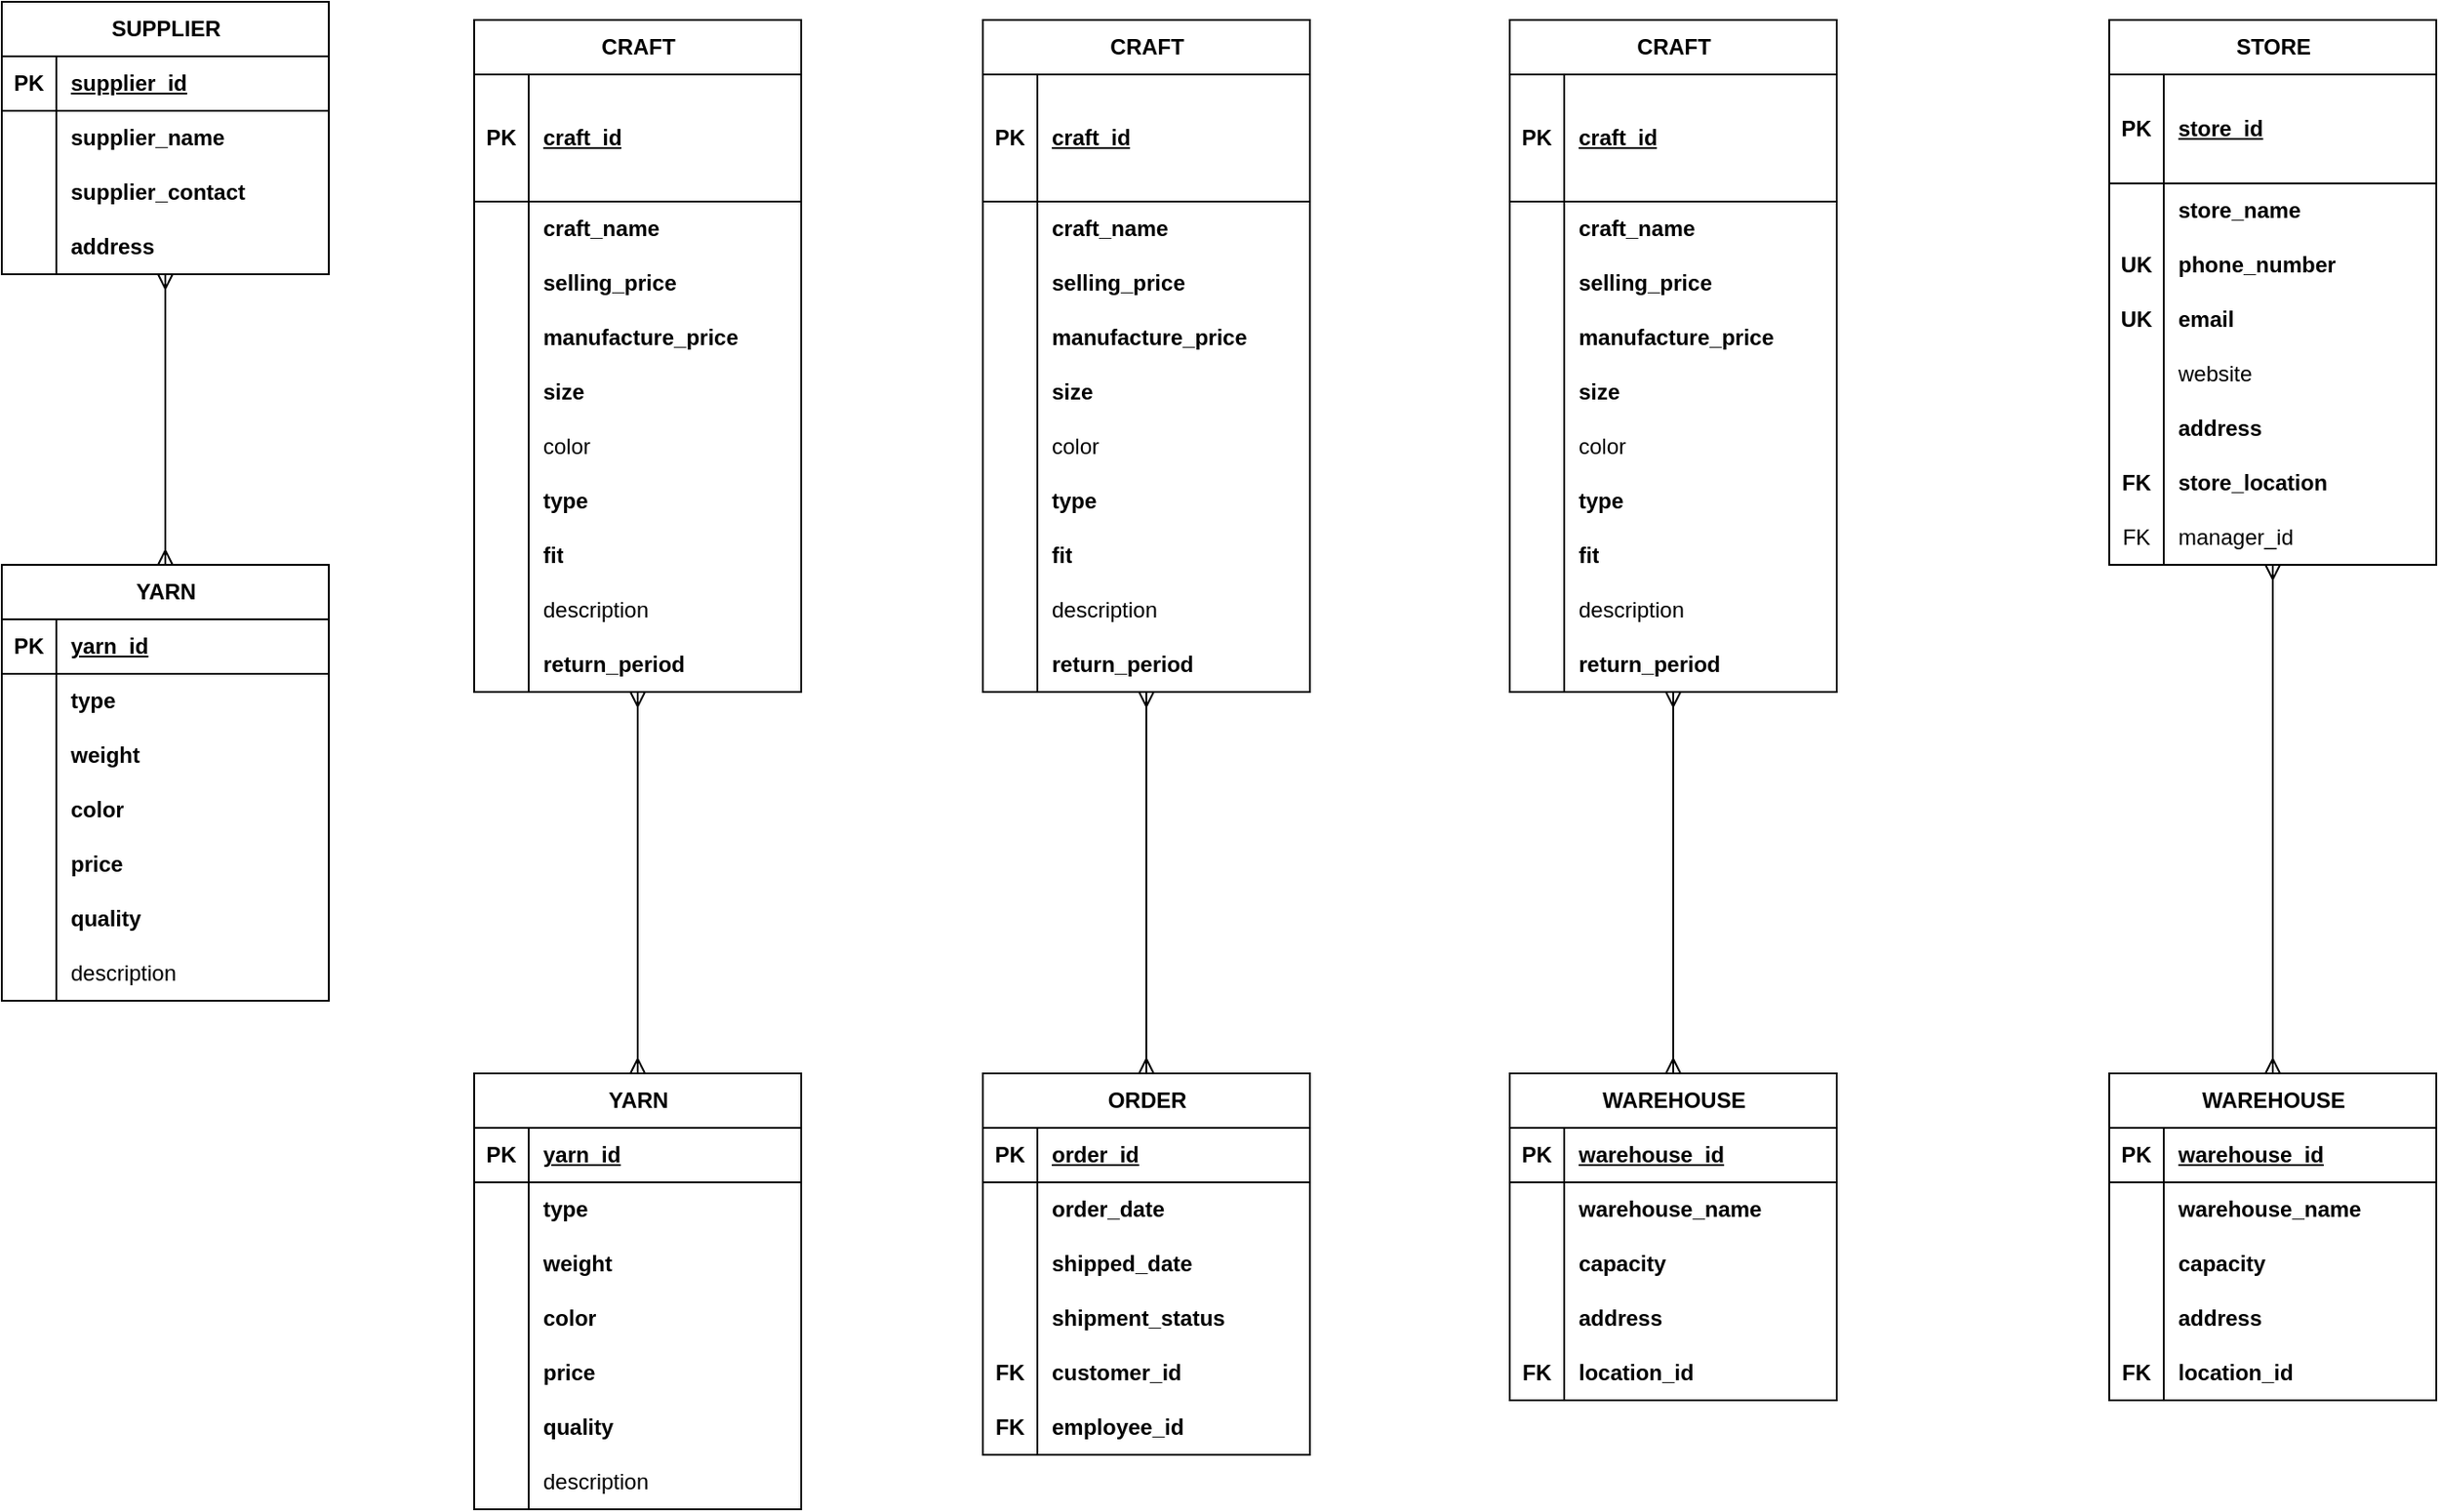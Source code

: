 <mxfile version="21.2.8" type="device" pages="3">
  <diagram id="ZgSRJbCv0ucu3bMbj53g" name="M:M">
    <mxGraphModel dx="2100" dy="2920" grid="1" gridSize="10" guides="1" tooltips="1" connect="1" arrows="1" fold="1" page="1" pageScale="1" pageWidth="1400" pageHeight="850" math="0" shadow="0">
      <root>
        <mxCell id="0" />
        <mxCell id="1" parent="0" />
        <mxCell id="qdUd9h_3OAUPWO9E1Qvb-1" value="YARN" style="shape=table;startSize=30;container=1;collapsible=1;childLayout=tableLayout;fixedRows=1;rowLines=0;fontStyle=1;align=center;resizeLast=1;html=1;movable=0;resizable=0;rotatable=0;deletable=0;editable=0;locked=1;connectable=0;" vertex="1" parent="1">
          <mxGeometry x="1460" y="-520" width="180" height="240" as="geometry" />
        </mxCell>
        <mxCell id="qdUd9h_3OAUPWO9E1Qvb-2" value="" style="shape=tableRow;horizontal=0;startSize=0;swimlaneHead=0;swimlaneBody=0;fillColor=none;collapsible=0;dropTarget=0;points=[[0,0.5],[1,0.5]];portConstraint=eastwest;top=0;left=0;right=0;bottom=1;movable=0;resizable=0;rotatable=0;deletable=0;editable=0;locked=1;connectable=0;" vertex="1" parent="qdUd9h_3OAUPWO9E1Qvb-1">
          <mxGeometry y="30" width="180" height="30" as="geometry" />
        </mxCell>
        <mxCell id="qdUd9h_3OAUPWO9E1Qvb-3" value="PK" style="shape=partialRectangle;connectable=0;fillColor=none;top=0;left=0;bottom=0;right=0;fontStyle=1;overflow=hidden;whiteSpace=wrap;html=1;movable=0;resizable=0;rotatable=0;deletable=0;editable=0;locked=1;" vertex="1" parent="qdUd9h_3OAUPWO9E1Qvb-2">
          <mxGeometry width="30" height="30" as="geometry">
            <mxRectangle width="30" height="30" as="alternateBounds" />
          </mxGeometry>
        </mxCell>
        <mxCell id="qdUd9h_3OAUPWO9E1Qvb-4" value="yarn_id" style="shape=partialRectangle;connectable=0;fillColor=none;top=0;left=0;bottom=0;right=0;align=left;spacingLeft=6;fontStyle=5;overflow=hidden;whiteSpace=wrap;html=1;movable=0;resizable=0;rotatable=0;deletable=0;editable=0;locked=1;" vertex="1" parent="qdUd9h_3OAUPWO9E1Qvb-2">
          <mxGeometry x="30" width="150" height="30" as="geometry">
            <mxRectangle width="150" height="30" as="alternateBounds" />
          </mxGeometry>
        </mxCell>
        <mxCell id="qdUd9h_3OAUPWO9E1Qvb-5" value="" style="shape=tableRow;horizontal=0;startSize=0;swimlaneHead=0;swimlaneBody=0;fillColor=none;collapsible=0;dropTarget=0;points=[[0,0.5],[1,0.5]];portConstraint=eastwest;top=0;left=0;right=0;bottom=0;movable=0;resizable=0;rotatable=0;deletable=0;editable=0;locked=1;connectable=0;" vertex="1" parent="qdUd9h_3OAUPWO9E1Qvb-1">
          <mxGeometry y="60" width="180" height="30" as="geometry" />
        </mxCell>
        <mxCell id="qdUd9h_3OAUPWO9E1Qvb-6" value="" style="shape=partialRectangle;connectable=0;fillColor=none;top=0;left=0;bottom=0;right=0;editable=0;overflow=hidden;whiteSpace=wrap;html=1;movable=0;resizable=0;rotatable=0;deletable=0;locked=1;" vertex="1" parent="qdUd9h_3OAUPWO9E1Qvb-5">
          <mxGeometry width="30" height="30" as="geometry">
            <mxRectangle width="30" height="30" as="alternateBounds" />
          </mxGeometry>
        </mxCell>
        <mxCell id="qdUd9h_3OAUPWO9E1Qvb-7" value="type" style="shape=partialRectangle;connectable=0;fillColor=none;top=0;left=0;bottom=0;right=0;align=left;spacingLeft=6;overflow=hidden;whiteSpace=wrap;html=1;fontStyle=1;movable=0;resizable=0;rotatable=0;deletable=0;editable=0;locked=1;" vertex="1" parent="qdUd9h_3OAUPWO9E1Qvb-5">
          <mxGeometry x="30" width="150" height="30" as="geometry">
            <mxRectangle width="150" height="30" as="alternateBounds" />
          </mxGeometry>
        </mxCell>
        <mxCell id="qdUd9h_3OAUPWO9E1Qvb-8" value="" style="shape=tableRow;horizontal=0;startSize=0;swimlaneHead=0;swimlaneBody=0;fillColor=none;collapsible=0;dropTarget=0;points=[[0,0.5],[1,0.5]];portConstraint=eastwest;top=0;left=0;right=0;bottom=0;movable=0;resizable=0;rotatable=0;deletable=0;editable=0;locked=1;connectable=0;" vertex="1" parent="qdUd9h_3OAUPWO9E1Qvb-1">
          <mxGeometry y="90" width="180" height="30" as="geometry" />
        </mxCell>
        <mxCell id="qdUd9h_3OAUPWO9E1Qvb-9" value="" style="shape=partialRectangle;connectable=0;fillColor=none;top=0;left=0;bottom=0;right=0;editable=0;overflow=hidden;whiteSpace=wrap;html=1;movable=0;resizable=0;rotatable=0;deletable=0;locked=1;" vertex="1" parent="qdUd9h_3OAUPWO9E1Qvb-8">
          <mxGeometry width="30" height="30" as="geometry">
            <mxRectangle width="30" height="30" as="alternateBounds" />
          </mxGeometry>
        </mxCell>
        <mxCell id="qdUd9h_3OAUPWO9E1Qvb-10" value="weight" style="shape=partialRectangle;connectable=0;fillColor=none;top=0;left=0;bottom=0;right=0;align=left;spacingLeft=6;overflow=hidden;whiteSpace=wrap;html=1;fontStyle=1;movable=0;resizable=0;rotatable=0;deletable=0;editable=0;locked=1;" vertex="1" parent="qdUd9h_3OAUPWO9E1Qvb-8">
          <mxGeometry x="30" width="150" height="30" as="geometry">
            <mxRectangle width="150" height="30" as="alternateBounds" />
          </mxGeometry>
        </mxCell>
        <mxCell id="qdUd9h_3OAUPWO9E1Qvb-11" value="" style="shape=tableRow;horizontal=0;startSize=0;swimlaneHead=0;swimlaneBody=0;fillColor=none;collapsible=0;dropTarget=0;points=[[0,0.5],[1,0.5]];portConstraint=eastwest;top=0;left=0;right=0;bottom=0;movable=0;resizable=0;rotatable=0;deletable=0;editable=0;locked=1;connectable=0;" vertex="1" parent="qdUd9h_3OAUPWO9E1Qvb-1">
          <mxGeometry y="120" width="180" height="30" as="geometry" />
        </mxCell>
        <mxCell id="qdUd9h_3OAUPWO9E1Qvb-12" value="" style="shape=partialRectangle;connectable=0;fillColor=none;top=0;left=0;bottom=0;right=0;editable=0;overflow=hidden;whiteSpace=wrap;html=1;movable=0;resizable=0;rotatable=0;deletable=0;locked=1;" vertex="1" parent="qdUd9h_3OAUPWO9E1Qvb-11">
          <mxGeometry width="30" height="30" as="geometry">
            <mxRectangle width="30" height="30" as="alternateBounds" />
          </mxGeometry>
        </mxCell>
        <mxCell id="qdUd9h_3OAUPWO9E1Qvb-13" value="color" style="shape=partialRectangle;connectable=0;fillColor=none;top=0;left=0;bottom=0;right=0;align=left;spacingLeft=6;overflow=hidden;whiteSpace=wrap;html=1;fontStyle=1;movable=0;resizable=0;rotatable=0;deletable=0;editable=0;locked=1;" vertex="1" parent="qdUd9h_3OAUPWO9E1Qvb-11">
          <mxGeometry x="30" width="150" height="30" as="geometry">
            <mxRectangle width="150" height="30" as="alternateBounds" />
          </mxGeometry>
        </mxCell>
        <mxCell id="qdUd9h_3OAUPWO9E1Qvb-14" value="" style="shape=tableRow;horizontal=0;startSize=0;swimlaneHead=0;swimlaneBody=0;fillColor=none;collapsible=0;dropTarget=0;points=[[0,0.5],[1,0.5]];portConstraint=eastwest;top=0;left=0;right=0;bottom=0;movable=0;resizable=0;rotatable=0;deletable=0;editable=0;locked=1;connectable=0;" vertex="1" parent="qdUd9h_3OAUPWO9E1Qvb-1">
          <mxGeometry y="150" width="180" height="30" as="geometry" />
        </mxCell>
        <mxCell id="qdUd9h_3OAUPWO9E1Qvb-15" value="" style="shape=partialRectangle;connectable=0;fillColor=none;top=0;left=0;bottom=0;right=0;editable=0;overflow=hidden;whiteSpace=wrap;html=1;movable=0;resizable=0;rotatable=0;deletable=0;locked=1;" vertex="1" parent="qdUd9h_3OAUPWO9E1Qvb-14">
          <mxGeometry width="30" height="30" as="geometry">
            <mxRectangle width="30" height="30" as="alternateBounds" />
          </mxGeometry>
        </mxCell>
        <mxCell id="qdUd9h_3OAUPWO9E1Qvb-16" value="price" style="shape=partialRectangle;connectable=0;fillColor=none;top=0;left=0;bottom=0;right=0;align=left;spacingLeft=6;overflow=hidden;whiteSpace=wrap;html=1;fontStyle=1;movable=0;resizable=0;rotatable=0;deletable=0;editable=0;locked=1;" vertex="1" parent="qdUd9h_3OAUPWO9E1Qvb-14">
          <mxGeometry x="30" width="150" height="30" as="geometry">
            <mxRectangle width="150" height="30" as="alternateBounds" />
          </mxGeometry>
        </mxCell>
        <mxCell id="qdUd9h_3OAUPWO9E1Qvb-17" value="" style="shape=tableRow;horizontal=0;startSize=0;swimlaneHead=0;swimlaneBody=0;fillColor=none;collapsible=0;dropTarget=0;points=[[0,0.5],[1,0.5]];portConstraint=eastwest;top=0;left=0;right=0;bottom=0;movable=0;resizable=0;rotatable=0;deletable=0;editable=0;locked=1;connectable=0;" vertex="1" parent="qdUd9h_3OAUPWO9E1Qvb-1">
          <mxGeometry y="180" width="180" height="30" as="geometry" />
        </mxCell>
        <mxCell id="qdUd9h_3OAUPWO9E1Qvb-18" value="" style="shape=partialRectangle;connectable=0;fillColor=none;top=0;left=0;bottom=0;right=0;editable=0;overflow=hidden;whiteSpace=wrap;html=1;movable=0;resizable=0;rotatable=0;deletable=0;locked=1;" vertex="1" parent="qdUd9h_3OAUPWO9E1Qvb-17">
          <mxGeometry width="30" height="30" as="geometry">
            <mxRectangle width="30" height="30" as="alternateBounds" />
          </mxGeometry>
        </mxCell>
        <mxCell id="qdUd9h_3OAUPWO9E1Qvb-19" value="quality" style="shape=partialRectangle;connectable=0;fillColor=none;top=0;left=0;bottom=0;right=0;align=left;spacingLeft=6;overflow=hidden;whiteSpace=wrap;html=1;fontStyle=1;movable=0;resizable=0;rotatable=0;deletable=0;editable=0;locked=1;" vertex="1" parent="qdUd9h_3OAUPWO9E1Qvb-17">
          <mxGeometry x="30" width="150" height="30" as="geometry">
            <mxRectangle width="150" height="30" as="alternateBounds" />
          </mxGeometry>
        </mxCell>
        <mxCell id="qdUd9h_3OAUPWO9E1Qvb-20" value="" style="shape=tableRow;horizontal=0;startSize=0;swimlaneHead=0;swimlaneBody=0;fillColor=none;collapsible=0;dropTarget=0;points=[[0,0.5],[1,0.5]];portConstraint=eastwest;top=0;left=0;right=0;bottom=0;movable=0;resizable=0;rotatable=0;deletable=0;editable=0;locked=1;connectable=0;" vertex="1" parent="qdUd9h_3OAUPWO9E1Qvb-1">
          <mxGeometry y="210" width="180" height="30" as="geometry" />
        </mxCell>
        <mxCell id="qdUd9h_3OAUPWO9E1Qvb-21" value="" style="shape=partialRectangle;connectable=0;fillColor=none;top=0;left=0;bottom=0;right=0;editable=0;overflow=hidden;whiteSpace=wrap;html=1;movable=0;resizable=0;rotatable=0;deletable=0;locked=1;" vertex="1" parent="qdUd9h_3OAUPWO9E1Qvb-20">
          <mxGeometry width="30" height="30" as="geometry">
            <mxRectangle width="30" height="30" as="alternateBounds" />
          </mxGeometry>
        </mxCell>
        <mxCell id="qdUd9h_3OAUPWO9E1Qvb-22" value="description" style="shape=partialRectangle;connectable=0;fillColor=none;top=0;left=0;bottom=0;right=0;align=left;spacingLeft=6;overflow=hidden;whiteSpace=wrap;html=1;movable=0;resizable=0;rotatable=0;deletable=0;editable=0;locked=1;" vertex="1" parent="qdUd9h_3OAUPWO9E1Qvb-20">
          <mxGeometry x="30" width="150" height="30" as="geometry">
            <mxRectangle width="150" height="30" as="alternateBounds" />
          </mxGeometry>
        </mxCell>
        <mxCell id="L_MZAtn4y-5vBBzMis7d-15" style="edgeStyle=orthogonalEdgeStyle;rounded=0;orthogonalLoop=1;jettySize=auto;html=1;entryX=0.5;entryY=0;entryDx=0;entryDy=0;endArrow=ERmany;endFill=0;startArrow=ERmany;startFill=0;movable=0;resizable=0;rotatable=0;deletable=0;editable=0;locked=1;connectable=0;" edge="1" parent="1" source="L_MZAtn4y-5vBBzMis7d-1" target="qdUd9h_3OAUPWO9E1Qvb-1">
          <mxGeometry relative="1" as="geometry" />
        </mxCell>
        <mxCell id="L_MZAtn4y-5vBBzMis7d-1" value="SUPPLIER" style="shape=table;startSize=30;container=1;collapsible=1;childLayout=tableLayout;fixedRows=1;rowLines=0;fontStyle=1;align=center;resizeLast=1;html=1;movable=0;resizable=0;rotatable=0;deletable=0;editable=0;locked=1;connectable=0;" vertex="1" parent="1">
          <mxGeometry x="1460" y="-830" width="180" height="150" as="geometry" />
        </mxCell>
        <mxCell id="L_MZAtn4y-5vBBzMis7d-2" value="" style="shape=tableRow;horizontal=0;startSize=0;swimlaneHead=0;swimlaneBody=0;fillColor=none;collapsible=0;dropTarget=0;points=[[0,0.5],[1,0.5]];portConstraint=eastwest;top=0;left=0;right=0;bottom=1;movable=0;resizable=0;rotatable=0;deletable=0;editable=0;locked=1;connectable=0;" vertex="1" parent="L_MZAtn4y-5vBBzMis7d-1">
          <mxGeometry y="30" width="180" height="30" as="geometry" />
        </mxCell>
        <mxCell id="L_MZAtn4y-5vBBzMis7d-3" value="PK" style="shape=partialRectangle;connectable=0;fillColor=none;top=0;left=0;bottom=0;right=0;fontStyle=1;overflow=hidden;whiteSpace=wrap;html=1;movable=0;resizable=0;rotatable=0;deletable=0;editable=0;locked=1;" vertex="1" parent="L_MZAtn4y-5vBBzMis7d-2">
          <mxGeometry width="30" height="30" as="geometry">
            <mxRectangle width="30" height="30" as="alternateBounds" />
          </mxGeometry>
        </mxCell>
        <mxCell id="L_MZAtn4y-5vBBzMis7d-4" value="supplier_id" style="shape=partialRectangle;connectable=0;fillColor=none;top=0;left=0;bottom=0;right=0;align=left;spacingLeft=6;fontStyle=5;overflow=hidden;whiteSpace=wrap;html=1;movable=0;resizable=0;rotatable=0;deletable=0;editable=0;locked=1;" vertex="1" parent="L_MZAtn4y-5vBBzMis7d-2">
          <mxGeometry x="30" width="150" height="30" as="geometry">
            <mxRectangle width="150" height="30" as="alternateBounds" />
          </mxGeometry>
        </mxCell>
        <mxCell id="L_MZAtn4y-5vBBzMis7d-5" value="" style="shape=tableRow;horizontal=0;startSize=0;swimlaneHead=0;swimlaneBody=0;fillColor=none;collapsible=0;dropTarget=0;points=[[0,0.5],[1,0.5]];portConstraint=eastwest;top=0;left=0;right=0;bottom=0;movable=0;resizable=0;rotatable=0;deletable=0;editable=0;locked=1;connectable=0;" vertex="1" parent="L_MZAtn4y-5vBBzMis7d-1">
          <mxGeometry y="60" width="180" height="30" as="geometry" />
        </mxCell>
        <mxCell id="L_MZAtn4y-5vBBzMis7d-6" value="" style="shape=partialRectangle;connectable=0;fillColor=none;top=0;left=0;bottom=0;right=0;editable=0;overflow=hidden;whiteSpace=wrap;html=1;movable=0;resizable=0;rotatable=0;deletable=0;locked=1;" vertex="1" parent="L_MZAtn4y-5vBBzMis7d-5">
          <mxGeometry width="30" height="30" as="geometry">
            <mxRectangle width="30" height="30" as="alternateBounds" />
          </mxGeometry>
        </mxCell>
        <mxCell id="L_MZAtn4y-5vBBzMis7d-7" value="supplier_name" style="shape=partialRectangle;connectable=0;fillColor=none;top=0;left=0;bottom=0;right=0;align=left;spacingLeft=6;overflow=hidden;whiteSpace=wrap;html=1;fontStyle=1;movable=0;resizable=0;rotatable=0;deletable=0;editable=0;locked=1;" vertex="1" parent="L_MZAtn4y-5vBBzMis7d-5">
          <mxGeometry x="30" width="150" height="30" as="geometry">
            <mxRectangle width="150" height="30" as="alternateBounds" />
          </mxGeometry>
        </mxCell>
        <mxCell id="L_MZAtn4y-5vBBzMis7d-8" value="" style="shape=tableRow;horizontal=0;startSize=0;swimlaneHead=0;swimlaneBody=0;fillColor=none;collapsible=0;dropTarget=0;points=[[0,0.5],[1,0.5]];portConstraint=eastwest;top=0;left=0;right=0;bottom=0;movable=0;resizable=0;rotatable=0;deletable=0;editable=0;locked=1;connectable=0;" vertex="1" parent="L_MZAtn4y-5vBBzMis7d-1">
          <mxGeometry y="90" width="180" height="30" as="geometry" />
        </mxCell>
        <mxCell id="L_MZAtn4y-5vBBzMis7d-9" value="" style="shape=partialRectangle;connectable=0;fillColor=none;top=0;left=0;bottom=0;right=0;editable=0;overflow=hidden;whiteSpace=wrap;html=1;movable=0;resizable=0;rotatable=0;deletable=0;locked=1;" vertex="1" parent="L_MZAtn4y-5vBBzMis7d-8">
          <mxGeometry width="30" height="30" as="geometry">
            <mxRectangle width="30" height="30" as="alternateBounds" />
          </mxGeometry>
        </mxCell>
        <mxCell id="L_MZAtn4y-5vBBzMis7d-10" value="supplier_contact" style="shape=partialRectangle;connectable=0;fillColor=none;top=0;left=0;bottom=0;right=0;align=left;spacingLeft=6;overflow=hidden;whiteSpace=wrap;html=1;fontStyle=1;movable=0;resizable=0;rotatable=0;deletable=0;editable=0;locked=1;" vertex="1" parent="L_MZAtn4y-5vBBzMis7d-8">
          <mxGeometry x="30" width="150" height="30" as="geometry">
            <mxRectangle width="150" height="30" as="alternateBounds" />
          </mxGeometry>
        </mxCell>
        <mxCell id="L_MZAtn4y-5vBBzMis7d-11" value="" style="shape=tableRow;horizontal=0;startSize=0;swimlaneHead=0;swimlaneBody=0;fillColor=none;collapsible=0;dropTarget=0;points=[[0,0.5],[1,0.5]];portConstraint=eastwest;top=0;left=0;right=0;bottom=0;movable=0;resizable=0;rotatable=0;deletable=0;editable=0;locked=1;connectable=0;" vertex="1" parent="L_MZAtn4y-5vBBzMis7d-1">
          <mxGeometry y="120" width="180" height="30" as="geometry" />
        </mxCell>
        <mxCell id="L_MZAtn4y-5vBBzMis7d-12" value="" style="shape=partialRectangle;connectable=0;fillColor=none;top=0;left=0;bottom=0;right=0;editable=0;overflow=hidden;whiteSpace=wrap;html=1;movable=0;resizable=0;rotatable=0;deletable=0;locked=1;" vertex="1" parent="L_MZAtn4y-5vBBzMis7d-11">
          <mxGeometry width="30" height="30" as="geometry">
            <mxRectangle width="30" height="30" as="alternateBounds" />
          </mxGeometry>
        </mxCell>
        <mxCell id="L_MZAtn4y-5vBBzMis7d-13" value="address" style="shape=partialRectangle;connectable=0;fillColor=none;top=0;left=0;bottom=0;right=0;align=left;spacingLeft=6;overflow=hidden;whiteSpace=wrap;html=1;fontStyle=1;movable=0;resizable=0;rotatable=0;deletable=0;editable=0;locked=1;" vertex="1" parent="L_MZAtn4y-5vBBzMis7d-11">
          <mxGeometry x="30" width="150" height="30" as="geometry">
            <mxRectangle width="150" height="30" as="alternateBounds" />
          </mxGeometry>
        </mxCell>
        <mxCell id="wtwre8evyzBJ-5ZEApG4-1" value="YARN" style="shape=table;startSize=30;container=1;collapsible=1;childLayout=tableLayout;fixedRows=1;rowLines=0;fontStyle=1;align=center;resizeLast=1;html=1;movable=0;resizable=0;rotatable=0;deletable=0;editable=0;locked=1;connectable=0;" vertex="1" parent="1">
          <mxGeometry x="1720" y="-240" width="180" height="240" as="geometry" />
        </mxCell>
        <mxCell id="wtwre8evyzBJ-5ZEApG4-2" value="" style="shape=tableRow;horizontal=0;startSize=0;swimlaneHead=0;swimlaneBody=0;fillColor=none;collapsible=0;dropTarget=0;points=[[0,0.5],[1,0.5]];portConstraint=eastwest;top=0;left=0;right=0;bottom=1;movable=0;resizable=0;rotatable=0;deletable=0;editable=0;locked=1;connectable=0;" vertex="1" parent="wtwre8evyzBJ-5ZEApG4-1">
          <mxGeometry y="30" width="180" height="30" as="geometry" />
        </mxCell>
        <mxCell id="wtwre8evyzBJ-5ZEApG4-3" value="PK" style="shape=partialRectangle;connectable=0;fillColor=none;top=0;left=0;bottom=0;right=0;fontStyle=1;overflow=hidden;whiteSpace=wrap;html=1;movable=0;resizable=0;rotatable=0;deletable=0;editable=0;locked=1;" vertex="1" parent="wtwre8evyzBJ-5ZEApG4-2">
          <mxGeometry width="30" height="30" as="geometry">
            <mxRectangle width="30" height="30" as="alternateBounds" />
          </mxGeometry>
        </mxCell>
        <mxCell id="wtwre8evyzBJ-5ZEApG4-4" value="yarn_id" style="shape=partialRectangle;connectable=0;fillColor=none;top=0;left=0;bottom=0;right=0;align=left;spacingLeft=6;fontStyle=5;overflow=hidden;whiteSpace=wrap;html=1;movable=0;resizable=0;rotatable=0;deletable=0;editable=0;locked=1;" vertex="1" parent="wtwre8evyzBJ-5ZEApG4-2">
          <mxGeometry x="30" width="150" height="30" as="geometry">
            <mxRectangle width="150" height="30" as="alternateBounds" />
          </mxGeometry>
        </mxCell>
        <mxCell id="wtwre8evyzBJ-5ZEApG4-5" value="" style="shape=tableRow;horizontal=0;startSize=0;swimlaneHead=0;swimlaneBody=0;fillColor=none;collapsible=0;dropTarget=0;points=[[0,0.5],[1,0.5]];portConstraint=eastwest;top=0;left=0;right=0;bottom=0;movable=0;resizable=0;rotatable=0;deletable=0;editable=0;locked=1;connectable=0;" vertex="1" parent="wtwre8evyzBJ-5ZEApG4-1">
          <mxGeometry y="60" width="180" height="30" as="geometry" />
        </mxCell>
        <mxCell id="wtwre8evyzBJ-5ZEApG4-6" value="" style="shape=partialRectangle;connectable=0;fillColor=none;top=0;left=0;bottom=0;right=0;editable=0;overflow=hidden;whiteSpace=wrap;html=1;movable=0;resizable=0;rotatable=0;deletable=0;locked=1;" vertex="1" parent="wtwre8evyzBJ-5ZEApG4-5">
          <mxGeometry width="30" height="30" as="geometry">
            <mxRectangle width="30" height="30" as="alternateBounds" />
          </mxGeometry>
        </mxCell>
        <mxCell id="wtwre8evyzBJ-5ZEApG4-7" value="type" style="shape=partialRectangle;connectable=0;fillColor=none;top=0;left=0;bottom=0;right=0;align=left;spacingLeft=6;overflow=hidden;whiteSpace=wrap;html=1;fontStyle=1;movable=0;resizable=0;rotatable=0;deletable=0;editable=0;locked=1;" vertex="1" parent="wtwre8evyzBJ-5ZEApG4-5">
          <mxGeometry x="30" width="150" height="30" as="geometry">
            <mxRectangle width="150" height="30" as="alternateBounds" />
          </mxGeometry>
        </mxCell>
        <mxCell id="wtwre8evyzBJ-5ZEApG4-8" value="" style="shape=tableRow;horizontal=0;startSize=0;swimlaneHead=0;swimlaneBody=0;fillColor=none;collapsible=0;dropTarget=0;points=[[0,0.5],[1,0.5]];portConstraint=eastwest;top=0;left=0;right=0;bottom=0;movable=0;resizable=0;rotatable=0;deletable=0;editable=0;locked=1;connectable=0;" vertex="1" parent="wtwre8evyzBJ-5ZEApG4-1">
          <mxGeometry y="90" width="180" height="30" as="geometry" />
        </mxCell>
        <mxCell id="wtwre8evyzBJ-5ZEApG4-9" value="" style="shape=partialRectangle;connectable=0;fillColor=none;top=0;left=0;bottom=0;right=0;editable=0;overflow=hidden;whiteSpace=wrap;html=1;movable=0;resizable=0;rotatable=0;deletable=0;locked=1;" vertex="1" parent="wtwre8evyzBJ-5ZEApG4-8">
          <mxGeometry width="30" height="30" as="geometry">
            <mxRectangle width="30" height="30" as="alternateBounds" />
          </mxGeometry>
        </mxCell>
        <mxCell id="wtwre8evyzBJ-5ZEApG4-10" value="weight" style="shape=partialRectangle;connectable=0;fillColor=none;top=0;left=0;bottom=0;right=0;align=left;spacingLeft=6;overflow=hidden;whiteSpace=wrap;html=1;fontStyle=1;movable=0;resizable=0;rotatable=0;deletable=0;editable=0;locked=1;" vertex="1" parent="wtwre8evyzBJ-5ZEApG4-8">
          <mxGeometry x="30" width="150" height="30" as="geometry">
            <mxRectangle width="150" height="30" as="alternateBounds" />
          </mxGeometry>
        </mxCell>
        <mxCell id="wtwre8evyzBJ-5ZEApG4-11" value="" style="shape=tableRow;horizontal=0;startSize=0;swimlaneHead=0;swimlaneBody=0;fillColor=none;collapsible=0;dropTarget=0;points=[[0,0.5],[1,0.5]];portConstraint=eastwest;top=0;left=0;right=0;bottom=0;movable=0;resizable=0;rotatable=0;deletable=0;editable=0;locked=1;connectable=0;" vertex="1" parent="wtwre8evyzBJ-5ZEApG4-1">
          <mxGeometry y="120" width="180" height="30" as="geometry" />
        </mxCell>
        <mxCell id="wtwre8evyzBJ-5ZEApG4-12" value="" style="shape=partialRectangle;connectable=0;fillColor=none;top=0;left=0;bottom=0;right=0;editable=0;overflow=hidden;whiteSpace=wrap;html=1;movable=0;resizable=0;rotatable=0;deletable=0;locked=1;" vertex="1" parent="wtwre8evyzBJ-5ZEApG4-11">
          <mxGeometry width="30" height="30" as="geometry">
            <mxRectangle width="30" height="30" as="alternateBounds" />
          </mxGeometry>
        </mxCell>
        <mxCell id="wtwre8evyzBJ-5ZEApG4-13" value="color" style="shape=partialRectangle;connectable=0;fillColor=none;top=0;left=0;bottom=0;right=0;align=left;spacingLeft=6;overflow=hidden;whiteSpace=wrap;html=1;fontStyle=1;movable=0;resizable=0;rotatable=0;deletable=0;editable=0;locked=1;" vertex="1" parent="wtwre8evyzBJ-5ZEApG4-11">
          <mxGeometry x="30" width="150" height="30" as="geometry">
            <mxRectangle width="150" height="30" as="alternateBounds" />
          </mxGeometry>
        </mxCell>
        <mxCell id="wtwre8evyzBJ-5ZEApG4-14" value="" style="shape=tableRow;horizontal=0;startSize=0;swimlaneHead=0;swimlaneBody=0;fillColor=none;collapsible=0;dropTarget=0;points=[[0,0.5],[1,0.5]];portConstraint=eastwest;top=0;left=0;right=0;bottom=0;movable=0;resizable=0;rotatable=0;deletable=0;editable=0;locked=1;connectable=0;" vertex="1" parent="wtwre8evyzBJ-5ZEApG4-1">
          <mxGeometry y="150" width="180" height="30" as="geometry" />
        </mxCell>
        <mxCell id="wtwre8evyzBJ-5ZEApG4-15" value="" style="shape=partialRectangle;connectable=0;fillColor=none;top=0;left=0;bottom=0;right=0;editable=0;overflow=hidden;whiteSpace=wrap;html=1;movable=0;resizable=0;rotatable=0;deletable=0;locked=1;" vertex="1" parent="wtwre8evyzBJ-5ZEApG4-14">
          <mxGeometry width="30" height="30" as="geometry">
            <mxRectangle width="30" height="30" as="alternateBounds" />
          </mxGeometry>
        </mxCell>
        <mxCell id="wtwre8evyzBJ-5ZEApG4-16" value="price" style="shape=partialRectangle;connectable=0;fillColor=none;top=0;left=0;bottom=0;right=0;align=left;spacingLeft=6;overflow=hidden;whiteSpace=wrap;html=1;fontStyle=1;movable=0;resizable=0;rotatable=0;deletable=0;editable=0;locked=1;" vertex="1" parent="wtwre8evyzBJ-5ZEApG4-14">
          <mxGeometry x="30" width="150" height="30" as="geometry">
            <mxRectangle width="150" height="30" as="alternateBounds" />
          </mxGeometry>
        </mxCell>
        <mxCell id="wtwre8evyzBJ-5ZEApG4-17" value="" style="shape=tableRow;horizontal=0;startSize=0;swimlaneHead=0;swimlaneBody=0;fillColor=none;collapsible=0;dropTarget=0;points=[[0,0.5],[1,0.5]];portConstraint=eastwest;top=0;left=0;right=0;bottom=0;movable=0;resizable=0;rotatable=0;deletable=0;editable=0;locked=1;connectable=0;" vertex="1" parent="wtwre8evyzBJ-5ZEApG4-1">
          <mxGeometry y="180" width="180" height="30" as="geometry" />
        </mxCell>
        <mxCell id="wtwre8evyzBJ-5ZEApG4-18" value="" style="shape=partialRectangle;connectable=0;fillColor=none;top=0;left=0;bottom=0;right=0;editable=0;overflow=hidden;whiteSpace=wrap;html=1;movable=0;resizable=0;rotatable=0;deletable=0;locked=1;" vertex="1" parent="wtwre8evyzBJ-5ZEApG4-17">
          <mxGeometry width="30" height="30" as="geometry">
            <mxRectangle width="30" height="30" as="alternateBounds" />
          </mxGeometry>
        </mxCell>
        <mxCell id="wtwre8evyzBJ-5ZEApG4-19" value="quality" style="shape=partialRectangle;connectable=0;fillColor=none;top=0;left=0;bottom=0;right=0;align=left;spacingLeft=6;overflow=hidden;whiteSpace=wrap;html=1;fontStyle=1;movable=0;resizable=0;rotatable=0;deletable=0;editable=0;locked=1;" vertex="1" parent="wtwre8evyzBJ-5ZEApG4-17">
          <mxGeometry x="30" width="150" height="30" as="geometry">
            <mxRectangle width="150" height="30" as="alternateBounds" />
          </mxGeometry>
        </mxCell>
        <mxCell id="wtwre8evyzBJ-5ZEApG4-20" value="" style="shape=tableRow;horizontal=0;startSize=0;swimlaneHead=0;swimlaneBody=0;fillColor=none;collapsible=0;dropTarget=0;points=[[0,0.5],[1,0.5]];portConstraint=eastwest;top=0;left=0;right=0;bottom=0;movable=0;resizable=0;rotatable=0;deletable=0;editable=0;locked=1;connectable=0;" vertex="1" parent="wtwre8evyzBJ-5ZEApG4-1">
          <mxGeometry y="210" width="180" height="30" as="geometry" />
        </mxCell>
        <mxCell id="wtwre8evyzBJ-5ZEApG4-21" value="" style="shape=partialRectangle;connectable=0;fillColor=none;top=0;left=0;bottom=0;right=0;editable=0;overflow=hidden;whiteSpace=wrap;html=1;movable=0;resizable=0;rotatable=0;deletable=0;locked=1;" vertex="1" parent="wtwre8evyzBJ-5ZEApG4-20">
          <mxGeometry width="30" height="30" as="geometry">
            <mxRectangle width="30" height="30" as="alternateBounds" />
          </mxGeometry>
        </mxCell>
        <mxCell id="wtwre8evyzBJ-5ZEApG4-22" value="description" style="shape=partialRectangle;connectable=0;fillColor=none;top=0;left=0;bottom=0;right=0;align=left;spacingLeft=6;overflow=hidden;whiteSpace=wrap;html=1;movable=0;resizable=0;rotatable=0;deletable=0;editable=0;locked=1;" vertex="1" parent="wtwre8evyzBJ-5ZEApG4-20">
          <mxGeometry x="30" width="150" height="30" as="geometry">
            <mxRectangle width="150" height="30" as="alternateBounds" />
          </mxGeometry>
        </mxCell>
        <mxCell id="ZRdD_m8tpddJeD8yk5Ar-32" style="edgeStyle=orthogonalEdgeStyle;rounded=0;orthogonalLoop=1;jettySize=auto;html=1;entryX=0.5;entryY=0;entryDx=0;entryDy=0;startArrow=ERmany;startFill=0;endArrow=ERmany;endFill=0;movable=0;resizable=0;rotatable=0;deletable=0;editable=0;locked=1;connectable=0;" edge="1" parent="1" source="ZRdD_m8tpddJeD8yk5Ar-1" target="wtwre8evyzBJ-5ZEApG4-1">
          <mxGeometry relative="1" as="geometry" />
        </mxCell>
        <mxCell id="ZRdD_m8tpddJeD8yk5Ar-1" value="CRAFT" style="shape=table;startSize=30;container=1;collapsible=1;childLayout=tableLayout;fixedRows=1;rowLines=0;fontStyle=1;align=center;resizeLast=1;html=1;movable=0;resizable=0;rotatable=0;deletable=0;editable=0;locked=1;connectable=0;" vertex="1" parent="1">
          <mxGeometry x="1720" y="-820" width="180" height="370" as="geometry" />
        </mxCell>
        <mxCell id="ZRdD_m8tpddJeD8yk5Ar-2" value="" style="shape=tableRow;horizontal=0;startSize=0;swimlaneHead=0;swimlaneBody=0;fillColor=none;collapsible=0;dropTarget=0;points=[[0,0.5],[1,0.5]];portConstraint=eastwest;top=0;left=0;right=0;bottom=1;movable=0;resizable=0;rotatable=0;deletable=0;editable=0;locked=1;connectable=0;" vertex="1" parent="ZRdD_m8tpddJeD8yk5Ar-1">
          <mxGeometry y="30" width="180" height="70" as="geometry" />
        </mxCell>
        <mxCell id="ZRdD_m8tpddJeD8yk5Ar-3" value="PK" style="shape=partialRectangle;connectable=0;fillColor=none;top=0;left=0;bottom=0;right=0;fontStyle=1;overflow=hidden;whiteSpace=wrap;html=1;movable=0;resizable=0;rotatable=0;deletable=0;editable=0;locked=1;" vertex="1" parent="ZRdD_m8tpddJeD8yk5Ar-2">
          <mxGeometry width="30" height="70" as="geometry">
            <mxRectangle width="30" height="70" as="alternateBounds" />
          </mxGeometry>
        </mxCell>
        <mxCell id="ZRdD_m8tpddJeD8yk5Ar-4" value="craft_id" style="shape=partialRectangle;connectable=0;fillColor=none;top=0;left=0;bottom=0;right=0;align=left;spacingLeft=6;fontStyle=5;overflow=hidden;whiteSpace=wrap;html=1;movable=0;resizable=0;rotatable=0;deletable=0;editable=0;locked=1;" vertex="1" parent="ZRdD_m8tpddJeD8yk5Ar-2">
          <mxGeometry x="30" width="150" height="70" as="geometry">
            <mxRectangle width="150" height="70" as="alternateBounds" />
          </mxGeometry>
        </mxCell>
        <mxCell id="ZRdD_m8tpddJeD8yk5Ar-5" value="" style="shape=tableRow;horizontal=0;startSize=0;swimlaneHead=0;swimlaneBody=0;fillColor=none;collapsible=0;dropTarget=0;points=[[0,0.5],[1,0.5]];portConstraint=eastwest;top=0;left=0;right=0;bottom=0;movable=0;resizable=0;rotatable=0;deletable=0;editable=0;locked=1;connectable=0;" vertex="1" parent="ZRdD_m8tpddJeD8yk5Ar-1">
          <mxGeometry y="100" width="180" height="30" as="geometry" />
        </mxCell>
        <mxCell id="ZRdD_m8tpddJeD8yk5Ar-6" value="" style="shape=partialRectangle;connectable=0;fillColor=none;top=0;left=0;bottom=0;right=0;editable=0;overflow=hidden;whiteSpace=wrap;html=1;movable=0;resizable=0;rotatable=0;deletable=0;locked=1;" vertex="1" parent="ZRdD_m8tpddJeD8yk5Ar-5">
          <mxGeometry width="30" height="30" as="geometry">
            <mxRectangle width="30" height="30" as="alternateBounds" />
          </mxGeometry>
        </mxCell>
        <mxCell id="ZRdD_m8tpddJeD8yk5Ar-7" value="craft_name" style="shape=partialRectangle;connectable=0;fillColor=none;top=0;left=0;bottom=0;right=0;align=left;spacingLeft=6;overflow=hidden;whiteSpace=wrap;html=1;fontStyle=1;movable=0;resizable=0;rotatable=0;deletable=0;editable=0;locked=1;" vertex="1" parent="ZRdD_m8tpddJeD8yk5Ar-5">
          <mxGeometry x="30" width="150" height="30" as="geometry">
            <mxRectangle width="150" height="30" as="alternateBounds" />
          </mxGeometry>
        </mxCell>
        <mxCell id="ZRdD_m8tpddJeD8yk5Ar-8" value="" style="shape=tableRow;horizontal=0;startSize=0;swimlaneHead=0;swimlaneBody=0;fillColor=none;collapsible=0;dropTarget=0;points=[[0,0.5],[1,0.5]];portConstraint=eastwest;top=0;left=0;right=0;bottom=0;movable=0;resizable=0;rotatable=0;deletable=0;editable=0;locked=1;connectable=0;" vertex="1" parent="ZRdD_m8tpddJeD8yk5Ar-1">
          <mxGeometry y="130" width="180" height="30" as="geometry" />
        </mxCell>
        <mxCell id="ZRdD_m8tpddJeD8yk5Ar-9" value="" style="shape=partialRectangle;connectable=0;fillColor=none;top=0;left=0;bottom=0;right=0;editable=0;overflow=hidden;whiteSpace=wrap;html=1;movable=0;resizable=0;rotatable=0;deletable=0;locked=1;" vertex="1" parent="ZRdD_m8tpddJeD8yk5Ar-8">
          <mxGeometry width="30" height="30" as="geometry">
            <mxRectangle width="30" height="30" as="alternateBounds" />
          </mxGeometry>
        </mxCell>
        <mxCell id="ZRdD_m8tpddJeD8yk5Ar-10" value="selling_price" style="shape=partialRectangle;connectable=0;fillColor=none;top=0;left=0;bottom=0;right=0;align=left;spacingLeft=6;overflow=hidden;whiteSpace=wrap;html=1;fontStyle=1;movable=0;resizable=0;rotatable=0;deletable=0;editable=0;locked=1;" vertex="1" parent="ZRdD_m8tpddJeD8yk5Ar-8">
          <mxGeometry x="30" width="150" height="30" as="geometry">
            <mxRectangle width="150" height="30" as="alternateBounds" />
          </mxGeometry>
        </mxCell>
        <mxCell id="ZRdD_m8tpddJeD8yk5Ar-11" value="" style="shape=tableRow;horizontal=0;startSize=0;swimlaneHead=0;swimlaneBody=0;fillColor=none;collapsible=0;dropTarget=0;points=[[0,0.5],[1,0.5]];portConstraint=eastwest;top=0;left=0;right=0;bottom=0;movable=0;resizable=0;rotatable=0;deletable=0;editable=0;locked=1;connectable=0;" vertex="1" parent="ZRdD_m8tpddJeD8yk5Ar-1">
          <mxGeometry y="160" width="180" height="30" as="geometry" />
        </mxCell>
        <mxCell id="ZRdD_m8tpddJeD8yk5Ar-12" value="" style="shape=partialRectangle;connectable=0;fillColor=none;top=0;left=0;bottom=0;right=0;editable=0;overflow=hidden;whiteSpace=wrap;html=1;movable=0;resizable=0;rotatable=0;deletable=0;locked=1;" vertex="1" parent="ZRdD_m8tpddJeD8yk5Ar-11">
          <mxGeometry width="30" height="30" as="geometry">
            <mxRectangle width="30" height="30" as="alternateBounds" />
          </mxGeometry>
        </mxCell>
        <mxCell id="ZRdD_m8tpddJeD8yk5Ar-13" value="manufacture_price" style="shape=partialRectangle;connectable=0;fillColor=none;top=0;left=0;bottom=0;right=0;align=left;spacingLeft=6;overflow=hidden;whiteSpace=wrap;html=1;fontStyle=1;movable=0;resizable=0;rotatable=0;deletable=0;editable=0;locked=1;" vertex="1" parent="ZRdD_m8tpddJeD8yk5Ar-11">
          <mxGeometry x="30" width="150" height="30" as="geometry">
            <mxRectangle width="150" height="30" as="alternateBounds" />
          </mxGeometry>
        </mxCell>
        <mxCell id="ZRdD_m8tpddJeD8yk5Ar-14" value="" style="shape=tableRow;horizontal=0;startSize=0;swimlaneHead=0;swimlaneBody=0;fillColor=none;collapsible=0;dropTarget=0;points=[[0,0.5],[1,0.5]];portConstraint=eastwest;top=0;left=0;right=0;bottom=0;movable=0;resizable=0;rotatable=0;deletable=0;editable=0;locked=1;connectable=0;" vertex="1" parent="ZRdD_m8tpddJeD8yk5Ar-1">
          <mxGeometry y="190" width="180" height="30" as="geometry" />
        </mxCell>
        <mxCell id="ZRdD_m8tpddJeD8yk5Ar-15" value="" style="shape=partialRectangle;connectable=0;fillColor=none;top=0;left=0;bottom=0;right=0;editable=0;overflow=hidden;whiteSpace=wrap;html=1;movable=0;resizable=0;rotatable=0;deletable=0;locked=1;" vertex="1" parent="ZRdD_m8tpddJeD8yk5Ar-14">
          <mxGeometry width="30" height="30" as="geometry">
            <mxRectangle width="30" height="30" as="alternateBounds" />
          </mxGeometry>
        </mxCell>
        <mxCell id="ZRdD_m8tpddJeD8yk5Ar-16" value="size" style="shape=partialRectangle;connectable=0;fillColor=none;top=0;left=0;bottom=0;right=0;align=left;spacingLeft=6;overflow=hidden;whiteSpace=wrap;html=1;fontStyle=1;movable=0;resizable=0;rotatable=0;deletable=0;editable=0;locked=1;" vertex="1" parent="ZRdD_m8tpddJeD8yk5Ar-14">
          <mxGeometry x="30" width="150" height="30" as="geometry">
            <mxRectangle width="150" height="30" as="alternateBounds" />
          </mxGeometry>
        </mxCell>
        <mxCell id="ZRdD_m8tpddJeD8yk5Ar-17" value="" style="shape=tableRow;horizontal=0;startSize=0;swimlaneHead=0;swimlaneBody=0;fillColor=none;collapsible=0;dropTarget=0;points=[[0,0.5],[1,0.5]];portConstraint=eastwest;top=0;left=0;right=0;bottom=0;movable=0;resizable=0;rotatable=0;deletable=0;editable=0;locked=1;connectable=0;" vertex="1" parent="ZRdD_m8tpddJeD8yk5Ar-1">
          <mxGeometry y="220" width="180" height="30" as="geometry" />
        </mxCell>
        <mxCell id="ZRdD_m8tpddJeD8yk5Ar-18" value="" style="shape=partialRectangle;connectable=0;fillColor=none;top=0;left=0;bottom=0;right=0;editable=0;overflow=hidden;whiteSpace=wrap;html=1;movable=0;resizable=0;rotatable=0;deletable=0;locked=1;" vertex="1" parent="ZRdD_m8tpddJeD8yk5Ar-17">
          <mxGeometry width="30" height="30" as="geometry">
            <mxRectangle width="30" height="30" as="alternateBounds" />
          </mxGeometry>
        </mxCell>
        <mxCell id="ZRdD_m8tpddJeD8yk5Ar-19" value="color" style="shape=partialRectangle;connectable=0;fillColor=none;top=0;left=0;bottom=0;right=0;align=left;spacingLeft=6;overflow=hidden;whiteSpace=wrap;html=1;fontStyle=0;movable=0;resizable=0;rotatable=0;deletable=0;editable=0;locked=1;" vertex="1" parent="ZRdD_m8tpddJeD8yk5Ar-17">
          <mxGeometry x="30" width="150" height="30" as="geometry">
            <mxRectangle width="150" height="30" as="alternateBounds" />
          </mxGeometry>
        </mxCell>
        <mxCell id="ZRdD_m8tpddJeD8yk5Ar-20" value="" style="shape=tableRow;horizontal=0;startSize=0;swimlaneHead=0;swimlaneBody=0;fillColor=none;collapsible=0;dropTarget=0;points=[[0,0.5],[1,0.5]];portConstraint=eastwest;top=0;left=0;right=0;bottom=0;movable=0;resizable=0;rotatable=0;deletable=0;editable=0;locked=1;connectable=0;" vertex="1" parent="ZRdD_m8tpddJeD8yk5Ar-1">
          <mxGeometry y="250" width="180" height="30" as="geometry" />
        </mxCell>
        <mxCell id="ZRdD_m8tpddJeD8yk5Ar-21" value="" style="shape=partialRectangle;connectable=0;fillColor=none;top=0;left=0;bottom=0;right=0;editable=0;overflow=hidden;whiteSpace=wrap;html=1;movable=0;resizable=0;rotatable=0;deletable=0;locked=1;" vertex="1" parent="ZRdD_m8tpddJeD8yk5Ar-20">
          <mxGeometry width="30" height="30" as="geometry">
            <mxRectangle width="30" height="30" as="alternateBounds" />
          </mxGeometry>
        </mxCell>
        <mxCell id="ZRdD_m8tpddJeD8yk5Ar-22" value="type" style="shape=partialRectangle;connectable=0;fillColor=none;top=0;left=0;bottom=0;right=0;align=left;spacingLeft=6;overflow=hidden;whiteSpace=wrap;html=1;fontStyle=1;movable=0;resizable=0;rotatable=0;deletable=0;editable=0;locked=1;" vertex="1" parent="ZRdD_m8tpddJeD8yk5Ar-20">
          <mxGeometry x="30" width="150" height="30" as="geometry">
            <mxRectangle width="150" height="30" as="alternateBounds" />
          </mxGeometry>
        </mxCell>
        <mxCell id="ZRdD_m8tpddJeD8yk5Ar-23" value="" style="shape=tableRow;horizontal=0;startSize=0;swimlaneHead=0;swimlaneBody=0;fillColor=none;collapsible=0;dropTarget=0;points=[[0,0.5],[1,0.5]];portConstraint=eastwest;top=0;left=0;right=0;bottom=0;movable=0;resizable=0;rotatable=0;deletable=0;editable=0;locked=1;connectable=0;" vertex="1" parent="ZRdD_m8tpddJeD8yk5Ar-1">
          <mxGeometry y="280" width="180" height="30" as="geometry" />
        </mxCell>
        <mxCell id="ZRdD_m8tpddJeD8yk5Ar-24" value="" style="shape=partialRectangle;connectable=0;fillColor=none;top=0;left=0;bottom=0;right=0;editable=0;overflow=hidden;whiteSpace=wrap;html=1;movable=0;resizable=0;rotatable=0;deletable=0;locked=1;" vertex="1" parent="ZRdD_m8tpddJeD8yk5Ar-23">
          <mxGeometry width="30" height="30" as="geometry">
            <mxRectangle width="30" height="30" as="alternateBounds" />
          </mxGeometry>
        </mxCell>
        <mxCell id="ZRdD_m8tpddJeD8yk5Ar-25" value="fit" style="shape=partialRectangle;connectable=0;fillColor=none;top=0;left=0;bottom=0;right=0;align=left;spacingLeft=6;overflow=hidden;whiteSpace=wrap;html=1;fontStyle=1;movable=0;resizable=0;rotatable=0;deletable=0;editable=0;locked=1;" vertex="1" parent="ZRdD_m8tpddJeD8yk5Ar-23">
          <mxGeometry x="30" width="150" height="30" as="geometry">
            <mxRectangle width="150" height="30" as="alternateBounds" />
          </mxGeometry>
        </mxCell>
        <mxCell id="ZRdD_m8tpddJeD8yk5Ar-26" value="" style="shape=tableRow;horizontal=0;startSize=0;swimlaneHead=0;swimlaneBody=0;fillColor=none;collapsible=0;dropTarget=0;points=[[0,0.5],[1,0.5]];portConstraint=eastwest;top=0;left=0;right=0;bottom=0;movable=0;resizable=0;rotatable=0;deletable=0;editable=0;locked=1;connectable=0;" vertex="1" parent="ZRdD_m8tpddJeD8yk5Ar-1">
          <mxGeometry y="310" width="180" height="30" as="geometry" />
        </mxCell>
        <mxCell id="ZRdD_m8tpddJeD8yk5Ar-27" value="" style="shape=partialRectangle;connectable=0;fillColor=none;top=0;left=0;bottom=0;right=0;editable=0;overflow=hidden;whiteSpace=wrap;html=1;movable=0;resizable=0;rotatable=0;deletable=0;locked=1;" vertex="1" parent="ZRdD_m8tpddJeD8yk5Ar-26">
          <mxGeometry width="30" height="30" as="geometry">
            <mxRectangle width="30" height="30" as="alternateBounds" />
          </mxGeometry>
        </mxCell>
        <mxCell id="ZRdD_m8tpddJeD8yk5Ar-28" value="description" style="shape=partialRectangle;connectable=0;fillColor=none;top=0;left=0;bottom=0;right=0;align=left;spacingLeft=6;overflow=hidden;whiteSpace=wrap;html=1;movable=0;resizable=0;rotatable=0;deletable=0;editable=0;locked=1;" vertex="1" parent="ZRdD_m8tpddJeD8yk5Ar-26">
          <mxGeometry x="30" width="150" height="30" as="geometry">
            <mxRectangle width="150" height="30" as="alternateBounds" />
          </mxGeometry>
        </mxCell>
        <mxCell id="ZRdD_m8tpddJeD8yk5Ar-29" value="" style="shape=tableRow;horizontal=0;startSize=0;swimlaneHead=0;swimlaneBody=0;fillColor=none;collapsible=0;dropTarget=0;points=[[0,0.5],[1,0.5]];portConstraint=eastwest;top=0;left=0;right=0;bottom=0;movable=0;resizable=0;rotatable=0;deletable=0;editable=0;locked=1;connectable=0;" vertex="1" parent="ZRdD_m8tpddJeD8yk5Ar-1">
          <mxGeometry y="340" width="180" height="30" as="geometry" />
        </mxCell>
        <mxCell id="ZRdD_m8tpddJeD8yk5Ar-30" value="" style="shape=partialRectangle;connectable=0;fillColor=none;top=0;left=0;bottom=0;right=0;editable=0;overflow=hidden;whiteSpace=wrap;html=1;movable=0;resizable=0;rotatable=0;deletable=0;locked=1;" vertex="1" parent="ZRdD_m8tpddJeD8yk5Ar-29">
          <mxGeometry width="30" height="30" as="geometry">
            <mxRectangle width="30" height="30" as="alternateBounds" />
          </mxGeometry>
        </mxCell>
        <mxCell id="ZRdD_m8tpddJeD8yk5Ar-31" value="return_period" style="shape=partialRectangle;connectable=0;fillColor=none;top=0;left=0;bottom=0;right=0;align=left;spacingLeft=6;overflow=hidden;whiteSpace=wrap;html=1;fontStyle=1;movable=0;resizable=0;rotatable=0;deletable=0;editable=0;locked=1;" vertex="1" parent="ZRdD_m8tpddJeD8yk5Ar-29">
          <mxGeometry x="30" width="150" height="30" as="geometry">
            <mxRectangle width="150" height="30" as="alternateBounds" />
          </mxGeometry>
        </mxCell>
        <mxCell id="BZCCkxFLgLJbqUPNMplR-1" value="ORDER" style="shape=table;startSize=30;container=1;collapsible=1;childLayout=tableLayout;fixedRows=1;rowLines=0;fontStyle=1;align=center;resizeLast=1;html=1;movable=0;resizable=0;rotatable=0;deletable=0;editable=0;locked=1;connectable=0;" vertex="1" parent="1">
          <mxGeometry x="2000" y="-240" width="180" height="210" as="geometry" />
        </mxCell>
        <mxCell id="BZCCkxFLgLJbqUPNMplR-2" value="" style="shape=tableRow;horizontal=0;startSize=0;swimlaneHead=0;swimlaneBody=0;fillColor=none;collapsible=0;dropTarget=0;points=[[0,0.5],[1,0.5]];portConstraint=eastwest;top=0;left=0;right=0;bottom=1;movable=0;resizable=0;rotatable=0;deletable=0;editable=0;locked=1;connectable=0;" vertex="1" parent="BZCCkxFLgLJbqUPNMplR-1">
          <mxGeometry y="30" width="180" height="30" as="geometry" />
        </mxCell>
        <mxCell id="BZCCkxFLgLJbqUPNMplR-3" value="PK" style="shape=partialRectangle;connectable=0;fillColor=none;top=0;left=0;bottom=0;right=0;fontStyle=1;overflow=hidden;whiteSpace=wrap;html=1;movable=0;resizable=0;rotatable=0;deletable=0;editable=0;locked=1;" vertex="1" parent="BZCCkxFLgLJbqUPNMplR-2">
          <mxGeometry width="30" height="30" as="geometry">
            <mxRectangle width="30" height="30" as="alternateBounds" />
          </mxGeometry>
        </mxCell>
        <mxCell id="BZCCkxFLgLJbqUPNMplR-4" value="order_id" style="shape=partialRectangle;connectable=0;fillColor=none;top=0;left=0;bottom=0;right=0;align=left;spacingLeft=6;fontStyle=5;overflow=hidden;whiteSpace=wrap;html=1;movable=0;resizable=0;rotatable=0;deletable=0;editable=0;locked=1;" vertex="1" parent="BZCCkxFLgLJbqUPNMplR-2">
          <mxGeometry x="30" width="150" height="30" as="geometry">
            <mxRectangle width="150" height="30" as="alternateBounds" />
          </mxGeometry>
        </mxCell>
        <mxCell id="BZCCkxFLgLJbqUPNMplR-5" value="" style="shape=tableRow;horizontal=0;startSize=0;swimlaneHead=0;swimlaneBody=0;fillColor=none;collapsible=0;dropTarget=0;points=[[0,0.5],[1,0.5]];portConstraint=eastwest;top=0;left=0;right=0;bottom=0;movable=0;resizable=0;rotatable=0;deletable=0;editable=0;locked=1;connectable=0;" vertex="1" parent="BZCCkxFLgLJbqUPNMplR-1">
          <mxGeometry y="60" width="180" height="30" as="geometry" />
        </mxCell>
        <mxCell id="BZCCkxFLgLJbqUPNMplR-6" value="" style="shape=partialRectangle;connectable=0;fillColor=none;top=0;left=0;bottom=0;right=0;editable=0;overflow=hidden;whiteSpace=wrap;html=1;movable=0;resizable=0;rotatable=0;deletable=0;locked=1;" vertex="1" parent="BZCCkxFLgLJbqUPNMplR-5">
          <mxGeometry width="30" height="30" as="geometry">
            <mxRectangle width="30" height="30" as="alternateBounds" />
          </mxGeometry>
        </mxCell>
        <mxCell id="BZCCkxFLgLJbqUPNMplR-7" value="order_date" style="shape=partialRectangle;connectable=0;fillColor=none;top=0;left=0;bottom=0;right=0;align=left;spacingLeft=6;overflow=hidden;whiteSpace=wrap;html=1;fontStyle=1;movable=0;resizable=0;rotatable=0;deletable=0;editable=0;locked=1;" vertex="1" parent="BZCCkxFLgLJbqUPNMplR-5">
          <mxGeometry x="30" width="150" height="30" as="geometry">
            <mxRectangle width="150" height="30" as="alternateBounds" />
          </mxGeometry>
        </mxCell>
        <mxCell id="BZCCkxFLgLJbqUPNMplR-8" value="" style="shape=tableRow;horizontal=0;startSize=0;swimlaneHead=0;swimlaneBody=0;fillColor=none;collapsible=0;dropTarget=0;points=[[0,0.5],[1,0.5]];portConstraint=eastwest;top=0;left=0;right=0;bottom=0;movable=0;resizable=0;rotatable=0;deletable=0;editable=0;locked=1;connectable=0;" vertex="1" parent="BZCCkxFLgLJbqUPNMplR-1">
          <mxGeometry y="90" width="180" height="30" as="geometry" />
        </mxCell>
        <mxCell id="BZCCkxFLgLJbqUPNMplR-9" value="" style="shape=partialRectangle;connectable=0;fillColor=none;top=0;left=0;bottom=0;right=0;editable=0;overflow=hidden;whiteSpace=wrap;html=1;movable=0;resizable=0;rotatable=0;deletable=0;locked=1;" vertex="1" parent="BZCCkxFLgLJbqUPNMplR-8">
          <mxGeometry width="30" height="30" as="geometry">
            <mxRectangle width="30" height="30" as="alternateBounds" />
          </mxGeometry>
        </mxCell>
        <mxCell id="BZCCkxFLgLJbqUPNMplR-10" value="shipped_date" style="shape=partialRectangle;connectable=0;fillColor=none;top=0;left=0;bottom=0;right=0;align=left;spacingLeft=6;overflow=hidden;whiteSpace=wrap;html=1;fontStyle=1;movable=0;resizable=0;rotatable=0;deletable=0;editable=0;locked=1;" vertex="1" parent="BZCCkxFLgLJbqUPNMplR-8">
          <mxGeometry x="30" width="150" height="30" as="geometry">
            <mxRectangle width="150" height="30" as="alternateBounds" />
          </mxGeometry>
        </mxCell>
        <mxCell id="BZCCkxFLgLJbqUPNMplR-11" value="" style="shape=tableRow;horizontal=0;startSize=0;swimlaneHead=0;swimlaneBody=0;fillColor=none;collapsible=0;dropTarget=0;points=[[0,0.5],[1,0.5]];portConstraint=eastwest;top=0;left=0;right=0;bottom=0;movable=0;resizable=0;rotatable=0;deletable=0;editable=0;locked=1;connectable=0;" vertex="1" parent="BZCCkxFLgLJbqUPNMplR-1">
          <mxGeometry y="120" width="180" height="30" as="geometry" />
        </mxCell>
        <mxCell id="BZCCkxFLgLJbqUPNMplR-12" value="" style="shape=partialRectangle;connectable=0;fillColor=none;top=0;left=0;bottom=0;right=0;editable=0;overflow=hidden;whiteSpace=wrap;html=1;movable=0;resizable=0;rotatable=0;deletable=0;locked=1;" vertex="1" parent="BZCCkxFLgLJbqUPNMplR-11">
          <mxGeometry width="30" height="30" as="geometry">
            <mxRectangle width="30" height="30" as="alternateBounds" />
          </mxGeometry>
        </mxCell>
        <mxCell id="BZCCkxFLgLJbqUPNMplR-13" value="shipment_status" style="shape=partialRectangle;connectable=0;fillColor=none;top=0;left=0;bottom=0;right=0;align=left;spacingLeft=6;overflow=hidden;whiteSpace=wrap;html=1;fontStyle=1;movable=0;resizable=0;rotatable=0;deletable=0;editable=0;locked=1;" vertex="1" parent="BZCCkxFLgLJbqUPNMplR-11">
          <mxGeometry x="30" width="150" height="30" as="geometry">
            <mxRectangle width="150" height="30" as="alternateBounds" />
          </mxGeometry>
        </mxCell>
        <mxCell id="BZCCkxFLgLJbqUPNMplR-14" value="" style="shape=tableRow;horizontal=0;startSize=0;swimlaneHead=0;swimlaneBody=0;fillColor=none;collapsible=0;dropTarget=0;points=[[0,0.5],[1,0.5]];portConstraint=eastwest;top=0;left=0;right=0;bottom=0;fontStyle=1;movable=0;resizable=0;rotatable=0;deletable=0;editable=0;locked=1;connectable=0;" vertex="1" parent="BZCCkxFLgLJbqUPNMplR-1">
          <mxGeometry y="150" width="180" height="30" as="geometry" />
        </mxCell>
        <mxCell id="BZCCkxFLgLJbqUPNMplR-15" value="FK" style="shape=partialRectangle;connectable=0;fillColor=none;top=0;left=0;bottom=0;right=0;editable=0;overflow=hidden;whiteSpace=wrap;html=1;fontStyle=1;movable=0;resizable=0;rotatable=0;deletable=0;locked=1;" vertex="1" parent="BZCCkxFLgLJbqUPNMplR-14">
          <mxGeometry width="30" height="30" as="geometry">
            <mxRectangle width="30" height="30" as="alternateBounds" />
          </mxGeometry>
        </mxCell>
        <mxCell id="BZCCkxFLgLJbqUPNMplR-16" value="customer_id" style="shape=partialRectangle;connectable=0;fillColor=none;top=0;left=0;bottom=0;right=0;align=left;spacingLeft=6;overflow=hidden;whiteSpace=wrap;html=1;fontStyle=1;movable=0;resizable=0;rotatable=0;deletable=0;editable=0;locked=1;" vertex="1" parent="BZCCkxFLgLJbqUPNMplR-14">
          <mxGeometry x="30" width="150" height="30" as="geometry">
            <mxRectangle width="150" height="30" as="alternateBounds" />
          </mxGeometry>
        </mxCell>
        <mxCell id="BZCCkxFLgLJbqUPNMplR-17" value="" style="shape=tableRow;horizontal=0;startSize=0;swimlaneHead=0;swimlaneBody=0;fillColor=none;collapsible=0;dropTarget=0;points=[[0,0.5],[1,0.5]];portConstraint=eastwest;top=0;left=0;right=0;bottom=0;movable=0;resizable=0;rotatable=0;deletable=0;editable=0;locked=1;connectable=0;" vertex="1" parent="BZCCkxFLgLJbqUPNMplR-1">
          <mxGeometry y="180" width="180" height="30" as="geometry" />
        </mxCell>
        <mxCell id="BZCCkxFLgLJbqUPNMplR-18" value="FK" style="shape=partialRectangle;connectable=0;fillColor=none;top=0;left=0;bottom=0;right=0;editable=0;overflow=hidden;whiteSpace=wrap;html=1;fontStyle=1;movable=0;resizable=0;rotatable=0;deletable=0;locked=1;" vertex="1" parent="BZCCkxFLgLJbqUPNMplR-17">
          <mxGeometry width="30" height="30" as="geometry">
            <mxRectangle width="30" height="30" as="alternateBounds" />
          </mxGeometry>
        </mxCell>
        <mxCell id="BZCCkxFLgLJbqUPNMplR-19" value="employee_id" style="shape=partialRectangle;connectable=0;fillColor=none;top=0;left=0;bottom=0;right=0;align=left;spacingLeft=6;overflow=hidden;whiteSpace=wrap;html=1;fontStyle=1;movable=0;resizable=0;rotatable=0;deletable=0;editable=0;locked=1;" vertex="1" parent="BZCCkxFLgLJbqUPNMplR-17">
          <mxGeometry x="30" width="150" height="30" as="geometry">
            <mxRectangle width="150" height="30" as="alternateBounds" />
          </mxGeometry>
        </mxCell>
        <mxCell id="BZCCkxFLgLJbqUPNMplR-51" style="edgeStyle=orthogonalEdgeStyle;rounded=0;orthogonalLoop=1;jettySize=auto;html=1;entryX=0.5;entryY=0;entryDx=0;entryDy=0;endArrow=ERmany;endFill=0;startArrow=ERmany;startFill=0;movable=0;resizable=0;rotatable=0;deletable=0;editable=0;locked=1;connectable=0;" edge="1" parent="1" source="BZCCkxFLgLJbqUPNMplR-20" target="BZCCkxFLgLJbqUPNMplR-1">
          <mxGeometry relative="1" as="geometry" />
        </mxCell>
        <mxCell id="BZCCkxFLgLJbqUPNMplR-20" value="CRAFT" style="shape=table;startSize=30;container=1;collapsible=1;childLayout=tableLayout;fixedRows=1;rowLines=0;fontStyle=1;align=center;resizeLast=1;html=1;movable=0;resizable=0;rotatable=0;deletable=0;editable=0;locked=1;connectable=0;" vertex="1" parent="1">
          <mxGeometry x="2000" y="-820" width="180" height="370" as="geometry" />
        </mxCell>
        <mxCell id="BZCCkxFLgLJbqUPNMplR-21" value="" style="shape=tableRow;horizontal=0;startSize=0;swimlaneHead=0;swimlaneBody=0;fillColor=none;collapsible=0;dropTarget=0;points=[[0,0.5],[1,0.5]];portConstraint=eastwest;top=0;left=0;right=0;bottom=1;movable=0;resizable=0;rotatable=0;deletable=0;editable=0;locked=1;connectable=0;" vertex="1" parent="BZCCkxFLgLJbqUPNMplR-20">
          <mxGeometry y="30" width="180" height="70" as="geometry" />
        </mxCell>
        <mxCell id="BZCCkxFLgLJbqUPNMplR-22" value="PK" style="shape=partialRectangle;connectable=0;fillColor=none;top=0;left=0;bottom=0;right=0;fontStyle=1;overflow=hidden;whiteSpace=wrap;html=1;movable=0;resizable=0;rotatable=0;deletable=0;editable=0;locked=1;" vertex="1" parent="BZCCkxFLgLJbqUPNMplR-21">
          <mxGeometry width="30" height="70" as="geometry">
            <mxRectangle width="30" height="70" as="alternateBounds" />
          </mxGeometry>
        </mxCell>
        <mxCell id="BZCCkxFLgLJbqUPNMplR-23" value="craft_id" style="shape=partialRectangle;connectable=0;fillColor=none;top=0;left=0;bottom=0;right=0;align=left;spacingLeft=6;fontStyle=5;overflow=hidden;whiteSpace=wrap;html=1;movable=0;resizable=0;rotatable=0;deletable=0;editable=0;locked=1;" vertex="1" parent="BZCCkxFLgLJbqUPNMplR-21">
          <mxGeometry x="30" width="150" height="70" as="geometry">
            <mxRectangle width="150" height="70" as="alternateBounds" />
          </mxGeometry>
        </mxCell>
        <mxCell id="BZCCkxFLgLJbqUPNMplR-24" value="" style="shape=tableRow;horizontal=0;startSize=0;swimlaneHead=0;swimlaneBody=0;fillColor=none;collapsible=0;dropTarget=0;points=[[0,0.5],[1,0.5]];portConstraint=eastwest;top=0;left=0;right=0;bottom=0;movable=0;resizable=0;rotatable=0;deletable=0;editable=0;locked=1;connectable=0;" vertex="1" parent="BZCCkxFLgLJbqUPNMplR-20">
          <mxGeometry y="100" width="180" height="30" as="geometry" />
        </mxCell>
        <mxCell id="BZCCkxFLgLJbqUPNMplR-25" value="" style="shape=partialRectangle;connectable=0;fillColor=none;top=0;left=0;bottom=0;right=0;editable=0;overflow=hidden;whiteSpace=wrap;html=1;movable=0;resizable=0;rotatable=0;deletable=0;locked=1;" vertex="1" parent="BZCCkxFLgLJbqUPNMplR-24">
          <mxGeometry width="30" height="30" as="geometry">
            <mxRectangle width="30" height="30" as="alternateBounds" />
          </mxGeometry>
        </mxCell>
        <mxCell id="BZCCkxFLgLJbqUPNMplR-26" value="craft_name" style="shape=partialRectangle;connectable=0;fillColor=none;top=0;left=0;bottom=0;right=0;align=left;spacingLeft=6;overflow=hidden;whiteSpace=wrap;html=1;fontStyle=1;movable=0;resizable=0;rotatable=0;deletable=0;editable=0;locked=1;" vertex="1" parent="BZCCkxFLgLJbqUPNMplR-24">
          <mxGeometry x="30" width="150" height="30" as="geometry">
            <mxRectangle width="150" height="30" as="alternateBounds" />
          </mxGeometry>
        </mxCell>
        <mxCell id="BZCCkxFLgLJbqUPNMplR-27" value="" style="shape=tableRow;horizontal=0;startSize=0;swimlaneHead=0;swimlaneBody=0;fillColor=none;collapsible=0;dropTarget=0;points=[[0,0.5],[1,0.5]];portConstraint=eastwest;top=0;left=0;right=0;bottom=0;movable=0;resizable=0;rotatable=0;deletable=0;editable=0;locked=1;connectable=0;" vertex="1" parent="BZCCkxFLgLJbqUPNMplR-20">
          <mxGeometry y="130" width="180" height="30" as="geometry" />
        </mxCell>
        <mxCell id="BZCCkxFLgLJbqUPNMplR-28" value="" style="shape=partialRectangle;connectable=0;fillColor=none;top=0;left=0;bottom=0;right=0;editable=0;overflow=hidden;whiteSpace=wrap;html=1;movable=0;resizable=0;rotatable=0;deletable=0;locked=1;" vertex="1" parent="BZCCkxFLgLJbqUPNMplR-27">
          <mxGeometry width="30" height="30" as="geometry">
            <mxRectangle width="30" height="30" as="alternateBounds" />
          </mxGeometry>
        </mxCell>
        <mxCell id="BZCCkxFLgLJbqUPNMplR-29" value="selling_price" style="shape=partialRectangle;connectable=0;fillColor=none;top=0;left=0;bottom=0;right=0;align=left;spacingLeft=6;overflow=hidden;whiteSpace=wrap;html=1;fontStyle=1;movable=0;resizable=0;rotatable=0;deletable=0;editable=0;locked=1;" vertex="1" parent="BZCCkxFLgLJbqUPNMplR-27">
          <mxGeometry x="30" width="150" height="30" as="geometry">
            <mxRectangle width="150" height="30" as="alternateBounds" />
          </mxGeometry>
        </mxCell>
        <mxCell id="BZCCkxFLgLJbqUPNMplR-30" value="" style="shape=tableRow;horizontal=0;startSize=0;swimlaneHead=0;swimlaneBody=0;fillColor=none;collapsible=0;dropTarget=0;points=[[0,0.5],[1,0.5]];portConstraint=eastwest;top=0;left=0;right=0;bottom=0;movable=0;resizable=0;rotatable=0;deletable=0;editable=0;locked=1;connectable=0;" vertex="1" parent="BZCCkxFLgLJbqUPNMplR-20">
          <mxGeometry y="160" width="180" height="30" as="geometry" />
        </mxCell>
        <mxCell id="BZCCkxFLgLJbqUPNMplR-31" value="" style="shape=partialRectangle;connectable=0;fillColor=none;top=0;left=0;bottom=0;right=0;editable=0;overflow=hidden;whiteSpace=wrap;html=1;movable=0;resizable=0;rotatable=0;deletable=0;locked=1;" vertex="1" parent="BZCCkxFLgLJbqUPNMplR-30">
          <mxGeometry width="30" height="30" as="geometry">
            <mxRectangle width="30" height="30" as="alternateBounds" />
          </mxGeometry>
        </mxCell>
        <mxCell id="BZCCkxFLgLJbqUPNMplR-32" value="manufacture_price" style="shape=partialRectangle;connectable=0;fillColor=none;top=0;left=0;bottom=0;right=0;align=left;spacingLeft=6;overflow=hidden;whiteSpace=wrap;html=1;fontStyle=1;movable=0;resizable=0;rotatable=0;deletable=0;editable=0;locked=1;" vertex="1" parent="BZCCkxFLgLJbqUPNMplR-30">
          <mxGeometry x="30" width="150" height="30" as="geometry">
            <mxRectangle width="150" height="30" as="alternateBounds" />
          </mxGeometry>
        </mxCell>
        <mxCell id="BZCCkxFLgLJbqUPNMplR-33" value="" style="shape=tableRow;horizontal=0;startSize=0;swimlaneHead=0;swimlaneBody=0;fillColor=none;collapsible=0;dropTarget=0;points=[[0,0.5],[1,0.5]];portConstraint=eastwest;top=0;left=0;right=0;bottom=0;movable=0;resizable=0;rotatable=0;deletable=0;editable=0;locked=1;connectable=0;" vertex="1" parent="BZCCkxFLgLJbqUPNMplR-20">
          <mxGeometry y="190" width="180" height="30" as="geometry" />
        </mxCell>
        <mxCell id="BZCCkxFLgLJbqUPNMplR-34" value="" style="shape=partialRectangle;connectable=0;fillColor=none;top=0;left=0;bottom=0;right=0;editable=0;overflow=hidden;whiteSpace=wrap;html=1;movable=0;resizable=0;rotatable=0;deletable=0;locked=1;" vertex="1" parent="BZCCkxFLgLJbqUPNMplR-33">
          <mxGeometry width="30" height="30" as="geometry">
            <mxRectangle width="30" height="30" as="alternateBounds" />
          </mxGeometry>
        </mxCell>
        <mxCell id="BZCCkxFLgLJbqUPNMplR-35" value="size" style="shape=partialRectangle;connectable=0;fillColor=none;top=0;left=0;bottom=0;right=0;align=left;spacingLeft=6;overflow=hidden;whiteSpace=wrap;html=1;fontStyle=1;movable=0;resizable=0;rotatable=0;deletable=0;editable=0;locked=1;" vertex="1" parent="BZCCkxFLgLJbqUPNMplR-33">
          <mxGeometry x="30" width="150" height="30" as="geometry">
            <mxRectangle width="150" height="30" as="alternateBounds" />
          </mxGeometry>
        </mxCell>
        <mxCell id="BZCCkxFLgLJbqUPNMplR-36" value="" style="shape=tableRow;horizontal=0;startSize=0;swimlaneHead=0;swimlaneBody=0;fillColor=none;collapsible=0;dropTarget=0;points=[[0,0.5],[1,0.5]];portConstraint=eastwest;top=0;left=0;right=0;bottom=0;movable=0;resizable=0;rotatable=0;deletable=0;editable=0;locked=1;connectable=0;" vertex="1" parent="BZCCkxFLgLJbqUPNMplR-20">
          <mxGeometry y="220" width="180" height="30" as="geometry" />
        </mxCell>
        <mxCell id="BZCCkxFLgLJbqUPNMplR-37" value="" style="shape=partialRectangle;connectable=0;fillColor=none;top=0;left=0;bottom=0;right=0;editable=0;overflow=hidden;whiteSpace=wrap;html=1;movable=0;resizable=0;rotatable=0;deletable=0;locked=1;" vertex="1" parent="BZCCkxFLgLJbqUPNMplR-36">
          <mxGeometry width="30" height="30" as="geometry">
            <mxRectangle width="30" height="30" as="alternateBounds" />
          </mxGeometry>
        </mxCell>
        <mxCell id="BZCCkxFLgLJbqUPNMplR-38" value="color" style="shape=partialRectangle;connectable=0;fillColor=none;top=0;left=0;bottom=0;right=0;align=left;spacingLeft=6;overflow=hidden;whiteSpace=wrap;html=1;fontStyle=0;movable=0;resizable=0;rotatable=0;deletable=0;editable=0;locked=1;" vertex="1" parent="BZCCkxFLgLJbqUPNMplR-36">
          <mxGeometry x="30" width="150" height="30" as="geometry">
            <mxRectangle width="150" height="30" as="alternateBounds" />
          </mxGeometry>
        </mxCell>
        <mxCell id="BZCCkxFLgLJbqUPNMplR-39" value="" style="shape=tableRow;horizontal=0;startSize=0;swimlaneHead=0;swimlaneBody=0;fillColor=none;collapsible=0;dropTarget=0;points=[[0,0.5],[1,0.5]];portConstraint=eastwest;top=0;left=0;right=0;bottom=0;movable=0;resizable=0;rotatable=0;deletable=0;editable=0;locked=1;connectable=0;" vertex="1" parent="BZCCkxFLgLJbqUPNMplR-20">
          <mxGeometry y="250" width="180" height="30" as="geometry" />
        </mxCell>
        <mxCell id="BZCCkxFLgLJbqUPNMplR-40" value="" style="shape=partialRectangle;connectable=0;fillColor=none;top=0;left=0;bottom=0;right=0;editable=0;overflow=hidden;whiteSpace=wrap;html=1;movable=0;resizable=0;rotatable=0;deletable=0;locked=1;" vertex="1" parent="BZCCkxFLgLJbqUPNMplR-39">
          <mxGeometry width="30" height="30" as="geometry">
            <mxRectangle width="30" height="30" as="alternateBounds" />
          </mxGeometry>
        </mxCell>
        <mxCell id="BZCCkxFLgLJbqUPNMplR-41" value="type" style="shape=partialRectangle;connectable=0;fillColor=none;top=0;left=0;bottom=0;right=0;align=left;spacingLeft=6;overflow=hidden;whiteSpace=wrap;html=1;fontStyle=1;movable=0;resizable=0;rotatable=0;deletable=0;editable=0;locked=1;" vertex="1" parent="BZCCkxFLgLJbqUPNMplR-39">
          <mxGeometry x="30" width="150" height="30" as="geometry">
            <mxRectangle width="150" height="30" as="alternateBounds" />
          </mxGeometry>
        </mxCell>
        <mxCell id="BZCCkxFLgLJbqUPNMplR-42" value="" style="shape=tableRow;horizontal=0;startSize=0;swimlaneHead=0;swimlaneBody=0;fillColor=none;collapsible=0;dropTarget=0;points=[[0,0.5],[1,0.5]];portConstraint=eastwest;top=0;left=0;right=0;bottom=0;movable=0;resizable=0;rotatable=0;deletable=0;editable=0;locked=1;connectable=0;" vertex="1" parent="BZCCkxFLgLJbqUPNMplR-20">
          <mxGeometry y="280" width="180" height="30" as="geometry" />
        </mxCell>
        <mxCell id="BZCCkxFLgLJbqUPNMplR-43" value="" style="shape=partialRectangle;connectable=0;fillColor=none;top=0;left=0;bottom=0;right=0;editable=0;overflow=hidden;whiteSpace=wrap;html=1;movable=0;resizable=0;rotatable=0;deletable=0;locked=1;" vertex="1" parent="BZCCkxFLgLJbqUPNMplR-42">
          <mxGeometry width="30" height="30" as="geometry">
            <mxRectangle width="30" height="30" as="alternateBounds" />
          </mxGeometry>
        </mxCell>
        <mxCell id="BZCCkxFLgLJbqUPNMplR-44" value="fit" style="shape=partialRectangle;connectable=0;fillColor=none;top=0;left=0;bottom=0;right=0;align=left;spacingLeft=6;overflow=hidden;whiteSpace=wrap;html=1;fontStyle=1;movable=0;resizable=0;rotatable=0;deletable=0;editable=0;locked=1;" vertex="1" parent="BZCCkxFLgLJbqUPNMplR-42">
          <mxGeometry x="30" width="150" height="30" as="geometry">
            <mxRectangle width="150" height="30" as="alternateBounds" />
          </mxGeometry>
        </mxCell>
        <mxCell id="BZCCkxFLgLJbqUPNMplR-45" value="" style="shape=tableRow;horizontal=0;startSize=0;swimlaneHead=0;swimlaneBody=0;fillColor=none;collapsible=0;dropTarget=0;points=[[0,0.5],[1,0.5]];portConstraint=eastwest;top=0;left=0;right=0;bottom=0;movable=0;resizable=0;rotatable=0;deletable=0;editable=0;locked=1;connectable=0;" vertex="1" parent="BZCCkxFLgLJbqUPNMplR-20">
          <mxGeometry y="310" width="180" height="30" as="geometry" />
        </mxCell>
        <mxCell id="BZCCkxFLgLJbqUPNMplR-46" value="" style="shape=partialRectangle;connectable=0;fillColor=none;top=0;left=0;bottom=0;right=0;editable=0;overflow=hidden;whiteSpace=wrap;html=1;movable=0;resizable=0;rotatable=0;deletable=0;locked=1;" vertex="1" parent="BZCCkxFLgLJbqUPNMplR-45">
          <mxGeometry width="30" height="30" as="geometry">
            <mxRectangle width="30" height="30" as="alternateBounds" />
          </mxGeometry>
        </mxCell>
        <mxCell id="BZCCkxFLgLJbqUPNMplR-47" value="description" style="shape=partialRectangle;connectable=0;fillColor=none;top=0;left=0;bottom=0;right=0;align=left;spacingLeft=6;overflow=hidden;whiteSpace=wrap;html=1;movable=0;resizable=0;rotatable=0;deletable=0;editable=0;locked=1;" vertex="1" parent="BZCCkxFLgLJbqUPNMplR-45">
          <mxGeometry x="30" width="150" height="30" as="geometry">
            <mxRectangle width="150" height="30" as="alternateBounds" />
          </mxGeometry>
        </mxCell>
        <mxCell id="BZCCkxFLgLJbqUPNMplR-48" value="" style="shape=tableRow;horizontal=0;startSize=0;swimlaneHead=0;swimlaneBody=0;fillColor=none;collapsible=0;dropTarget=0;points=[[0,0.5],[1,0.5]];portConstraint=eastwest;top=0;left=0;right=0;bottom=0;movable=0;resizable=0;rotatable=0;deletable=0;editable=0;locked=1;connectable=0;" vertex="1" parent="BZCCkxFLgLJbqUPNMplR-20">
          <mxGeometry y="340" width="180" height="30" as="geometry" />
        </mxCell>
        <mxCell id="BZCCkxFLgLJbqUPNMplR-49" value="" style="shape=partialRectangle;connectable=0;fillColor=none;top=0;left=0;bottom=0;right=0;editable=0;overflow=hidden;whiteSpace=wrap;html=1;movable=0;resizable=0;rotatable=0;deletable=0;locked=1;" vertex="1" parent="BZCCkxFLgLJbqUPNMplR-48">
          <mxGeometry width="30" height="30" as="geometry">
            <mxRectangle width="30" height="30" as="alternateBounds" />
          </mxGeometry>
        </mxCell>
        <mxCell id="BZCCkxFLgLJbqUPNMplR-50" value="return_period" style="shape=partialRectangle;connectable=0;fillColor=none;top=0;left=0;bottom=0;right=0;align=left;spacingLeft=6;overflow=hidden;whiteSpace=wrap;html=1;fontStyle=1;movable=0;resizable=0;rotatable=0;deletable=0;editable=0;locked=1;" vertex="1" parent="BZCCkxFLgLJbqUPNMplR-48">
          <mxGeometry x="30" width="150" height="30" as="geometry">
            <mxRectangle width="150" height="30" as="alternateBounds" />
          </mxGeometry>
        </mxCell>
        <mxCell id="vL-1Ahezmukn9e3b5vOG-1" value="WAREHOUSE" style="shape=table;startSize=30;container=1;collapsible=1;childLayout=tableLayout;fixedRows=1;rowLines=0;fontStyle=1;align=center;resizeLast=1;html=1;movable=0;resizable=0;rotatable=0;deletable=0;editable=0;locked=1;connectable=0;" vertex="1" parent="1">
          <mxGeometry x="2290" y="-240" width="180" height="180" as="geometry" />
        </mxCell>
        <mxCell id="vL-1Ahezmukn9e3b5vOG-2" value="" style="shape=tableRow;horizontal=0;startSize=0;swimlaneHead=0;swimlaneBody=0;fillColor=none;collapsible=0;dropTarget=0;points=[[0,0.5],[1,0.5]];portConstraint=eastwest;top=0;left=0;right=0;bottom=1;movable=0;resizable=0;rotatable=0;deletable=0;editable=0;locked=1;connectable=0;" vertex="1" parent="vL-1Ahezmukn9e3b5vOG-1">
          <mxGeometry y="30" width="180" height="30" as="geometry" />
        </mxCell>
        <mxCell id="vL-1Ahezmukn9e3b5vOG-3" value="PK" style="shape=partialRectangle;connectable=0;fillColor=none;top=0;left=0;bottom=0;right=0;fontStyle=1;overflow=hidden;whiteSpace=wrap;html=1;movable=0;resizable=0;rotatable=0;deletable=0;editable=0;locked=1;" vertex="1" parent="vL-1Ahezmukn9e3b5vOG-2">
          <mxGeometry width="30" height="30" as="geometry">
            <mxRectangle width="30" height="30" as="alternateBounds" />
          </mxGeometry>
        </mxCell>
        <mxCell id="vL-1Ahezmukn9e3b5vOG-4" value="warehouse_id" style="shape=partialRectangle;connectable=0;fillColor=none;top=0;left=0;bottom=0;right=0;align=left;spacingLeft=6;fontStyle=5;overflow=hidden;whiteSpace=wrap;html=1;movable=0;resizable=0;rotatable=0;deletable=0;editable=0;locked=1;" vertex="1" parent="vL-1Ahezmukn9e3b5vOG-2">
          <mxGeometry x="30" width="150" height="30" as="geometry">
            <mxRectangle width="150" height="30" as="alternateBounds" />
          </mxGeometry>
        </mxCell>
        <mxCell id="vL-1Ahezmukn9e3b5vOG-5" value="" style="shape=tableRow;horizontal=0;startSize=0;swimlaneHead=0;swimlaneBody=0;fillColor=none;collapsible=0;dropTarget=0;points=[[0,0.5],[1,0.5]];portConstraint=eastwest;top=0;left=0;right=0;bottom=0;movable=0;resizable=0;rotatable=0;deletable=0;editable=0;locked=1;connectable=0;" vertex="1" parent="vL-1Ahezmukn9e3b5vOG-1">
          <mxGeometry y="60" width="180" height="30" as="geometry" />
        </mxCell>
        <mxCell id="vL-1Ahezmukn9e3b5vOG-6" value="" style="shape=partialRectangle;connectable=0;fillColor=none;top=0;left=0;bottom=0;right=0;editable=0;overflow=hidden;whiteSpace=wrap;html=1;movable=0;resizable=0;rotatable=0;deletable=0;locked=1;" vertex="1" parent="vL-1Ahezmukn9e3b5vOG-5">
          <mxGeometry width="30" height="30" as="geometry">
            <mxRectangle width="30" height="30" as="alternateBounds" />
          </mxGeometry>
        </mxCell>
        <mxCell id="vL-1Ahezmukn9e3b5vOG-7" value="warehouse_name" style="shape=partialRectangle;connectable=0;fillColor=none;top=0;left=0;bottom=0;right=0;align=left;spacingLeft=6;overflow=hidden;whiteSpace=wrap;html=1;fontStyle=1;movable=0;resizable=0;rotatable=0;deletable=0;editable=0;locked=1;" vertex="1" parent="vL-1Ahezmukn9e3b5vOG-5">
          <mxGeometry x="30" width="150" height="30" as="geometry">
            <mxRectangle width="150" height="30" as="alternateBounds" />
          </mxGeometry>
        </mxCell>
        <mxCell id="vL-1Ahezmukn9e3b5vOG-8" value="" style="shape=tableRow;horizontal=0;startSize=0;swimlaneHead=0;swimlaneBody=0;fillColor=none;collapsible=0;dropTarget=0;points=[[0,0.5],[1,0.5]];portConstraint=eastwest;top=0;left=0;right=0;bottom=0;movable=0;resizable=0;rotatable=0;deletable=0;editable=0;locked=1;connectable=0;" vertex="1" parent="vL-1Ahezmukn9e3b5vOG-1">
          <mxGeometry y="90" width="180" height="30" as="geometry" />
        </mxCell>
        <mxCell id="vL-1Ahezmukn9e3b5vOG-9" value="" style="shape=partialRectangle;connectable=0;fillColor=none;top=0;left=0;bottom=0;right=0;editable=0;overflow=hidden;whiteSpace=wrap;html=1;movable=0;resizable=0;rotatable=0;deletable=0;locked=1;" vertex="1" parent="vL-1Ahezmukn9e3b5vOG-8">
          <mxGeometry width="30" height="30" as="geometry">
            <mxRectangle width="30" height="30" as="alternateBounds" />
          </mxGeometry>
        </mxCell>
        <mxCell id="vL-1Ahezmukn9e3b5vOG-10" value="capacity" style="shape=partialRectangle;connectable=0;fillColor=none;top=0;left=0;bottom=0;right=0;align=left;spacingLeft=6;overflow=hidden;whiteSpace=wrap;html=1;fontStyle=1;movable=0;resizable=0;rotatable=0;deletable=0;editable=0;locked=1;" vertex="1" parent="vL-1Ahezmukn9e3b5vOG-8">
          <mxGeometry x="30" width="150" height="30" as="geometry">
            <mxRectangle width="150" height="30" as="alternateBounds" />
          </mxGeometry>
        </mxCell>
        <mxCell id="vL-1Ahezmukn9e3b5vOG-11" value="" style="shape=tableRow;horizontal=0;startSize=0;swimlaneHead=0;swimlaneBody=0;fillColor=none;collapsible=0;dropTarget=0;points=[[0,0.5],[1,0.5]];portConstraint=eastwest;top=0;left=0;right=0;bottom=0;movable=0;resizable=0;rotatable=0;deletable=0;editable=0;locked=1;connectable=0;" vertex="1" parent="vL-1Ahezmukn9e3b5vOG-1">
          <mxGeometry y="120" width="180" height="30" as="geometry" />
        </mxCell>
        <mxCell id="vL-1Ahezmukn9e3b5vOG-12" value="" style="shape=partialRectangle;connectable=0;fillColor=none;top=0;left=0;bottom=0;right=0;editable=0;overflow=hidden;whiteSpace=wrap;html=1;movable=0;resizable=0;rotatable=0;deletable=0;locked=1;" vertex="1" parent="vL-1Ahezmukn9e3b5vOG-11">
          <mxGeometry width="30" height="30" as="geometry">
            <mxRectangle width="30" height="30" as="alternateBounds" />
          </mxGeometry>
        </mxCell>
        <mxCell id="vL-1Ahezmukn9e3b5vOG-13" value="address" style="shape=partialRectangle;connectable=0;fillColor=none;top=0;left=0;bottom=0;right=0;align=left;spacingLeft=6;overflow=hidden;whiteSpace=wrap;html=1;fontStyle=1;movable=0;resizable=0;rotatable=0;deletable=0;editable=0;locked=1;" vertex="1" parent="vL-1Ahezmukn9e3b5vOG-11">
          <mxGeometry x="30" width="150" height="30" as="geometry">
            <mxRectangle width="150" height="30" as="alternateBounds" />
          </mxGeometry>
        </mxCell>
        <mxCell id="vL-1Ahezmukn9e3b5vOG-14" value="" style="shape=tableRow;horizontal=0;startSize=0;swimlaneHead=0;swimlaneBody=0;fillColor=none;collapsible=0;dropTarget=0;points=[[0,0.5],[1,0.5]];portConstraint=eastwest;top=0;left=0;right=0;bottom=0;movable=0;resizable=0;rotatable=0;deletable=0;editable=0;locked=1;connectable=0;" vertex="1" parent="vL-1Ahezmukn9e3b5vOG-1">
          <mxGeometry y="150" width="180" height="30" as="geometry" />
        </mxCell>
        <mxCell id="vL-1Ahezmukn9e3b5vOG-15" value="FK" style="shape=partialRectangle;connectable=0;fillColor=none;top=0;left=0;bottom=0;right=0;editable=0;overflow=hidden;whiteSpace=wrap;html=1;movable=0;resizable=0;rotatable=0;deletable=0;locked=1;fontStyle=1" vertex="1" parent="vL-1Ahezmukn9e3b5vOG-14">
          <mxGeometry width="30" height="30" as="geometry">
            <mxRectangle width="30" height="30" as="alternateBounds" />
          </mxGeometry>
        </mxCell>
        <mxCell id="vL-1Ahezmukn9e3b5vOG-16" value="location_id" style="shape=partialRectangle;connectable=0;fillColor=none;top=0;left=0;bottom=0;right=0;align=left;spacingLeft=6;overflow=hidden;whiteSpace=wrap;html=1;movable=0;resizable=0;rotatable=0;deletable=0;editable=0;locked=1;fontStyle=1" vertex="1" parent="vL-1Ahezmukn9e3b5vOG-14">
          <mxGeometry x="30" width="150" height="30" as="geometry">
            <mxRectangle width="150" height="30" as="alternateBounds" />
          </mxGeometry>
        </mxCell>
        <mxCell id="vL-1Ahezmukn9e3b5vOG-48" style="edgeStyle=orthogonalEdgeStyle;rounded=0;orthogonalLoop=1;jettySize=auto;html=1;entryX=0.5;entryY=0;entryDx=0;entryDy=0;endArrow=ERmany;endFill=0;startArrow=ERmany;startFill=0;movable=0;resizable=0;rotatable=0;deletable=0;editable=0;locked=1;connectable=0;" edge="1" parent="1" source="vL-1Ahezmukn9e3b5vOG-17" target="vL-1Ahezmukn9e3b5vOG-1">
          <mxGeometry relative="1" as="geometry" />
        </mxCell>
        <mxCell id="vL-1Ahezmukn9e3b5vOG-17" value="CRAFT" style="shape=table;startSize=30;container=1;collapsible=1;childLayout=tableLayout;fixedRows=1;rowLines=0;fontStyle=1;align=center;resizeLast=1;html=1;movable=0;resizable=0;rotatable=0;deletable=0;editable=0;locked=1;connectable=0;" vertex="1" parent="1">
          <mxGeometry x="2290" y="-820" width="180" height="370" as="geometry" />
        </mxCell>
        <mxCell id="vL-1Ahezmukn9e3b5vOG-18" value="" style="shape=tableRow;horizontal=0;startSize=0;swimlaneHead=0;swimlaneBody=0;fillColor=none;collapsible=0;dropTarget=0;points=[[0,0.5],[1,0.5]];portConstraint=eastwest;top=0;left=0;right=0;bottom=1;movable=0;resizable=0;rotatable=0;deletable=0;editable=0;locked=1;connectable=0;" vertex="1" parent="vL-1Ahezmukn9e3b5vOG-17">
          <mxGeometry y="30" width="180" height="70" as="geometry" />
        </mxCell>
        <mxCell id="vL-1Ahezmukn9e3b5vOG-19" value="PK" style="shape=partialRectangle;connectable=0;fillColor=none;top=0;left=0;bottom=0;right=0;fontStyle=1;overflow=hidden;whiteSpace=wrap;html=1;movable=0;resizable=0;rotatable=0;deletable=0;editable=0;locked=1;" vertex="1" parent="vL-1Ahezmukn9e3b5vOG-18">
          <mxGeometry width="30" height="70" as="geometry">
            <mxRectangle width="30" height="70" as="alternateBounds" />
          </mxGeometry>
        </mxCell>
        <mxCell id="vL-1Ahezmukn9e3b5vOG-20" value="craft_id" style="shape=partialRectangle;connectable=0;fillColor=none;top=0;left=0;bottom=0;right=0;align=left;spacingLeft=6;fontStyle=5;overflow=hidden;whiteSpace=wrap;html=1;movable=0;resizable=0;rotatable=0;deletable=0;editable=0;locked=1;" vertex="1" parent="vL-1Ahezmukn9e3b5vOG-18">
          <mxGeometry x="30" width="150" height="70" as="geometry">
            <mxRectangle width="150" height="70" as="alternateBounds" />
          </mxGeometry>
        </mxCell>
        <mxCell id="vL-1Ahezmukn9e3b5vOG-21" value="" style="shape=tableRow;horizontal=0;startSize=0;swimlaneHead=0;swimlaneBody=0;fillColor=none;collapsible=0;dropTarget=0;points=[[0,0.5],[1,0.5]];portConstraint=eastwest;top=0;left=0;right=0;bottom=0;movable=0;resizable=0;rotatable=0;deletable=0;editable=0;locked=1;connectable=0;" vertex="1" parent="vL-1Ahezmukn9e3b5vOG-17">
          <mxGeometry y="100" width="180" height="30" as="geometry" />
        </mxCell>
        <mxCell id="vL-1Ahezmukn9e3b5vOG-22" value="" style="shape=partialRectangle;connectable=0;fillColor=none;top=0;left=0;bottom=0;right=0;editable=0;overflow=hidden;whiteSpace=wrap;html=1;movable=0;resizable=0;rotatable=0;deletable=0;locked=1;" vertex="1" parent="vL-1Ahezmukn9e3b5vOG-21">
          <mxGeometry width="30" height="30" as="geometry">
            <mxRectangle width="30" height="30" as="alternateBounds" />
          </mxGeometry>
        </mxCell>
        <mxCell id="vL-1Ahezmukn9e3b5vOG-23" value="craft_name" style="shape=partialRectangle;connectable=0;fillColor=none;top=0;left=0;bottom=0;right=0;align=left;spacingLeft=6;overflow=hidden;whiteSpace=wrap;html=1;fontStyle=1;movable=0;resizable=0;rotatable=0;deletable=0;editable=0;locked=1;" vertex="1" parent="vL-1Ahezmukn9e3b5vOG-21">
          <mxGeometry x="30" width="150" height="30" as="geometry">
            <mxRectangle width="150" height="30" as="alternateBounds" />
          </mxGeometry>
        </mxCell>
        <mxCell id="vL-1Ahezmukn9e3b5vOG-24" value="" style="shape=tableRow;horizontal=0;startSize=0;swimlaneHead=0;swimlaneBody=0;fillColor=none;collapsible=0;dropTarget=0;points=[[0,0.5],[1,0.5]];portConstraint=eastwest;top=0;left=0;right=0;bottom=0;movable=0;resizable=0;rotatable=0;deletable=0;editable=0;locked=1;connectable=0;" vertex="1" parent="vL-1Ahezmukn9e3b5vOG-17">
          <mxGeometry y="130" width="180" height="30" as="geometry" />
        </mxCell>
        <mxCell id="vL-1Ahezmukn9e3b5vOG-25" value="" style="shape=partialRectangle;connectable=0;fillColor=none;top=0;left=0;bottom=0;right=0;editable=0;overflow=hidden;whiteSpace=wrap;html=1;movable=0;resizable=0;rotatable=0;deletable=0;locked=1;" vertex="1" parent="vL-1Ahezmukn9e3b5vOG-24">
          <mxGeometry width="30" height="30" as="geometry">
            <mxRectangle width="30" height="30" as="alternateBounds" />
          </mxGeometry>
        </mxCell>
        <mxCell id="vL-1Ahezmukn9e3b5vOG-26" value="selling_price" style="shape=partialRectangle;connectable=0;fillColor=none;top=0;left=0;bottom=0;right=0;align=left;spacingLeft=6;overflow=hidden;whiteSpace=wrap;html=1;fontStyle=1;movable=0;resizable=0;rotatable=0;deletable=0;editable=0;locked=1;" vertex="1" parent="vL-1Ahezmukn9e3b5vOG-24">
          <mxGeometry x="30" width="150" height="30" as="geometry">
            <mxRectangle width="150" height="30" as="alternateBounds" />
          </mxGeometry>
        </mxCell>
        <mxCell id="vL-1Ahezmukn9e3b5vOG-27" value="" style="shape=tableRow;horizontal=0;startSize=0;swimlaneHead=0;swimlaneBody=0;fillColor=none;collapsible=0;dropTarget=0;points=[[0,0.5],[1,0.5]];portConstraint=eastwest;top=0;left=0;right=0;bottom=0;movable=0;resizable=0;rotatable=0;deletable=0;editable=0;locked=1;connectable=0;" vertex="1" parent="vL-1Ahezmukn9e3b5vOG-17">
          <mxGeometry y="160" width="180" height="30" as="geometry" />
        </mxCell>
        <mxCell id="vL-1Ahezmukn9e3b5vOG-28" value="" style="shape=partialRectangle;connectable=0;fillColor=none;top=0;left=0;bottom=0;right=0;editable=0;overflow=hidden;whiteSpace=wrap;html=1;movable=0;resizable=0;rotatable=0;deletable=0;locked=1;" vertex="1" parent="vL-1Ahezmukn9e3b5vOG-27">
          <mxGeometry width="30" height="30" as="geometry">
            <mxRectangle width="30" height="30" as="alternateBounds" />
          </mxGeometry>
        </mxCell>
        <mxCell id="vL-1Ahezmukn9e3b5vOG-29" value="manufacture_price" style="shape=partialRectangle;connectable=0;fillColor=none;top=0;left=0;bottom=0;right=0;align=left;spacingLeft=6;overflow=hidden;whiteSpace=wrap;html=1;fontStyle=1;movable=0;resizable=0;rotatable=0;deletable=0;editable=0;locked=1;" vertex="1" parent="vL-1Ahezmukn9e3b5vOG-27">
          <mxGeometry x="30" width="150" height="30" as="geometry">
            <mxRectangle width="150" height="30" as="alternateBounds" />
          </mxGeometry>
        </mxCell>
        <mxCell id="vL-1Ahezmukn9e3b5vOG-30" value="" style="shape=tableRow;horizontal=0;startSize=0;swimlaneHead=0;swimlaneBody=0;fillColor=none;collapsible=0;dropTarget=0;points=[[0,0.5],[1,0.5]];portConstraint=eastwest;top=0;left=0;right=0;bottom=0;movable=0;resizable=0;rotatable=0;deletable=0;editable=0;locked=1;connectable=0;" vertex="1" parent="vL-1Ahezmukn9e3b5vOG-17">
          <mxGeometry y="190" width="180" height="30" as="geometry" />
        </mxCell>
        <mxCell id="vL-1Ahezmukn9e3b5vOG-31" value="" style="shape=partialRectangle;connectable=0;fillColor=none;top=0;left=0;bottom=0;right=0;editable=0;overflow=hidden;whiteSpace=wrap;html=1;movable=0;resizable=0;rotatable=0;deletable=0;locked=1;" vertex="1" parent="vL-1Ahezmukn9e3b5vOG-30">
          <mxGeometry width="30" height="30" as="geometry">
            <mxRectangle width="30" height="30" as="alternateBounds" />
          </mxGeometry>
        </mxCell>
        <mxCell id="vL-1Ahezmukn9e3b5vOG-32" value="size" style="shape=partialRectangle;connectable=0;fillColor=none;top=0;left=0;bottom=0;right=0;align=left;spacingLeft=6;overflow=hidden;whiteSpace=wrap;html=1;fontStyle=1;movable=0;resizable=0;rotatable=0;deletable=0;editable=0;locked=1;" vertex="1" parent="vL-1Ahezmukn9e3b5vOG-30">
          <mxGeometry x="30" width="150" height="30" as="geometry">
            <mxRectangle width="150" height="30" as="alternateBounds" />
          </mxGeometry>
        </mxCell>
        <mxCell id="vL-1Ahezmukn9e3b5vOG-33" value="" style="shape=tableRow;horizontal=0;startSize=0;swimlaneHead=0;swimlaneBody=0;fillColor=none;collapsible=0;dropTarget=0;points=[[0,0.5],[1,0.5]];portConstraint=eastwest;top=0;left=0;right=0;bottom=0;movable=0;resizable=0;rotatable=0;deletable=0;editable=0;locked=1;connectable=0;" vertex="1" parent="vL-1Ahezmukn9e3b5vOG-17">
          <mxGeometry y="220" width="180" height="30" as="geometry" />
        </mxCell>
        <mxCell id="vL-1Ahezmukn9e3b5vOG-34" value="" style="shape=partialRectangle;connectable=0;fillColor=none;top=0;left=0;bottom=0;right=0;editable=0;overflow=hidden;whiteSpace=wrap;html=1;movable=0;resizable=0;rotatable=0;deletable=0;locked=1;" vertex="1" parent="vL-1Ahezmukn9e3b5vOG-33">
          <mxGeometry width="30" height="30" as="geometry">
            <mxRectangle width="30" height="30" as="alternateBounds" />
          </mxGeometry>
        </mxCell>
        <mxCell id="vL-1Ahezmukn9e3b5vOG-35" value="color" style="shape=partialRectangle;connectable=0;fillColor=none;top=0;left=0;bottom=0;right=0;align=left;spacingLeft=6;overflow=hidden;whiteSpace=wrap;html=1;fontStyle=0;movable=0;resizable=0;rotatable=0;deletable=0;editable=0;locked=1;" vertex="1" parent="vL-1Ahezmukn9e3b5vOG-33">
          <mxGeometry x="30" width="150" height="30" as="geometry">
            <mxRectangle width="150" height="30" as="alternateBounds" />
          </mxGeometry>
        </mxCell>
        <mxCell id="vL-1Ahezmukn9e3b5vOG-36" value="" style="shape=tableRow;horizontal=0;startSize=0;swimlaneHead=0;swimlaneBody=0;fillColor=none;collapsible=0;dropTarget=0;points=[[0,0.5],[1,0.5]];portConstraint=eastwest;top=0;left=0;right=0;bottom=0;movable=0;resizable=0;rotatable=0;deletable=0;editable=0;locked=1;connectable=0;" vertex="1" parent="vL-1Ahezmukn9e3b5vOG-17">
          <mxGeometry y="250" width="180" height="30" as="geometry" />
        </mxCell>
        <mxCell id="vL-1Ahezmukn9e3b5vOG-37" value="" style="shape=partialRectangle;connectable=0;fillColor=none;top=0;left=0;bottom=0;right=0;editable=0;overflow=hidden;whiteSpace=wrap;html=1;movable=0;resizable=0;rotatable=0;deletable=0;locked=1;" vertex="1" parent="vL-1Ahezmukn9e3b5vOG-36">
          <mxGeometry width="30" height="30" as="geometry">
            <mxRectangle width="30" height="30" as="alternateBounds" />
          </mxGeometry>
        </mxCell>
        <mxCell id="vL-1Ahezmukn9e3b5vOG-38" value="type" style="shape=partialRectangle;connectable=0;fillColor=none;top=0;left=0;bottom=0;right=0;align=left;spacingLeft=6;overflow=hidden;whiteSpace=wrap;html=1;fontStyle=1;movable=0;resizable=0;rotatable=0;deletable=0;editable=0;locked=1;" vertex="1" parent="vL-1Ahezmukn9e3b5vOG-36">
          <mxGeometry x="30" width="150" height="30" as="geometry">
            <mxRectangle width="150" height="30" as="alternateBounds" />
          </mxGeometry>
        </mxCell>
        <mxCell id="vL-1Ahezmukn9e3b5vOG-39" value="" style="shape=tableRow;horizontal=0;startSize=0;swimlaneHead=0;swimlaneBody=0;fillColor=none;collapsible=0;dropTarget=0;points=[[0,0.5],[1,0.5]];portConstraint=eastwest;top=0;left=0;right=0;bottom=0;movable=0;resizable=0;rotatable=0;deletable=0;editable=0;locked=1;connectable=0;" vertex="1" parent="vL-1Ahezmukn9e3b5vOG-17">
          <mxGeometry y="280" width="180" height="30" as="geometry" />
        </mxCell>
        <mxCell id="vL-1Ahezmukn9e3b5vOG-40" value="" style="shape=partialRectangle;connectable=0;fillColor=none;top=0;left=0;bottom=0;right=0;editable=0;overflow=hidden;whiteSpace=wrap;html=1;movable=0;resizable=0;rotatable=0;deletable=0;locked=1;" vertex="1" parent="vL-1Ahezmukn9e3b5vOG-39">
          <mxGeometry width="30" height="30" as="geometry">
            <mxRectangle width="30" height="30" as="alternateBounds" />
          </mxGeometry>
        </mxCell>
        <mxCell id="vL-1Ahezmukn9e3b5vOG-41" value="fit" style="shape=partialRectangle;connectable=0;fillColor=none;top=0;left=0;bottom=0;right=0;align=left;spacingLeft=6;overflow=hidden;whiteSpace=wrap;html=1;fontStyle=1;movable=0;resizable=0;rotatable=0;deletable=0;editable=0;locked=1;" vertex="1" parent="vL-1Ahezmukn9e3b5vOG-39">
          <mxGeometry x="30" width="150" height="30" as="geometry">
            <mxRectangle width="150" height="30" as="alternateBounds" />
          </mxGeometry>
        </mxCell>
        <mxCell id="vL-1Ahezmukn9e3b5vOG-42" value="" style="shape=tableRow;horizontal=0;startSize=0;swimlaneHead=0;swimlaneBody=0;fillColor=none;collapsible=0;dropTarget=0;points=[[0,0.5],[1,0.5]];portConstraint=eastwest;top=0;left=0;right=0;bottom=0;movable=0;resizable=0;rotatable=0;deletable=0;editable=0;locked=1;connectable=0;" vertex="1" parent="vL-1Ahezmukn9e3b5vOG-17">
          <mxGeometry y="310" width="180" height="30" as="geometry" />
        </mxCell>
        <mxCell id="vL-1Ahezmukn9e3b5vOG-43" value="" style="shape=partialRectangle;connectable=0;fillColor=none;top=0;left=0;bottom=0;right=0;editable=0;overflow=hidden;whiteSpace=wrap;html=1;movable=0;resizable=0;rotatable=0;deletable=0;locked=1;" vertex="1" parent="vL-1Ahezmukn9e3b5vOG-42">
          <mxGeometry width="30" height="30" as="geometry">
            <mxRectangle width="30" height="30" as="alternateBounds" />
          </mxGeometry>
        </mxCell>
        <mxCell id="vL-1Ahezmukn9e3b5vOG-44" value="description" style="shape=partialRectangle;connectable=0;fillColor=none;top=0;left=0;bottom=0;right=0;align=left;spacingLeft=6;overflow=hidden;whiteSpace=wrap;html=1;movable=0;resizable=0;rotatable=0;deletable=0;editable=0;locked=1;" vertex="1" parent="vL-1Ahezmukn9e3b5vOG-42">
          <mxGeometry x="30" width="150" height="30" as="geometry">
            <mxRectangle width="150" height="30" as="alternateBounds" />
          </mxGeometry>
        </mxCell>
        <mxCell id="vL-1Ahezmukn9e3b5vOG-45" value="" style="shape=tableRow;horizontal=0;startSize=0;swimlaneHead=0;swimlaneBody=0;fillColor=none;collapsible=0;dropTarget=0;points=[[0,0.5],[1,0.5]];portConstraint=eastwest;top=0;left=0;right=0;bottom=0;movable=0;resizable=0;rotatable=0;deletable=0;editable=0;locked=1;connectable=0;" vertex="1" parent="vL-1Ahezmukn9e3b5vOG-17">
          <mxGeometry y="340" width="180" height="30" as="geometry" />
        </mxCell>
        <mxCell id="vL-1Ahezmukn9e3b5vOG-46" value="" style="shape=partialRectangle;connectable=0;fillColor=none;top=0;left=0;bottom=0;right=0;editable=0;overflow=hidden;whiteSpace=wrap;html=1;movable=0;resizable=0;rotatable=0;deletable=0;locked=1;" vertex="1" parent="vL-1Ahezmukn9e3b5vOG-45">
          <mxGeometry width="30" height="30" as="geometry">
            <mxRectangle width="30" height="30" as="alternateBounds" />
          </mxGeometry>
        </mxCell>
        <mxCell id="vL-1Ahezmukn9e3b5vOG-47" value="return_period" style="shape=partialRectangle;connectable=0;fillColor=none;top=0;left=0;bottom=0;right=0;align=left;spacingLeft=6;overflow=hidden;whiteSpace=wrap;html=1;fontStyle=1;movable=0;resizable=0;rotatable=0;deletable=0;editable=0;locked=1;" vertex="1" parent="vL-1Ahezmukn9e3b5vOG-45">
          <mxGeometry x="30" width="150" height="30" as="geometry">
            <mxRectangle width="150" height="30" as="alternateBounds" />
          </mxGeometry>
        </mxCell>
        <mxCell id="bHPkWqfs9BQP9NqxPoq3-42" style="edgeStyle=orthogonalEdgeStyle;rounded=0;orthogonalLoop=1;jettySize=auto;html=1;entryX=0.5;entryY=0;entryDx=0;entryDy=0;endArrow=ERmany;endFill=0;startArrow=ERmany;startFill=0;movable=0;resizable=0;rotatable=0;deletable=0;editable=0;locked=1;connectable=0;" edge="1" parent="1" source="bHPkWqfs9BQP9NqxPoq3-1" target="bHPkWqfs9BQP9NqxPoq3-26">
          <mxGeometry relative="1" as="geometry" />
        </mxCell>
        <mxCell id="bHPkWqfs9BQP9NqxPoq3-1" value="STORE" style="shape=table;startSize=30;container=1;collapsible=1;childLayout=tableLayout;fixedRows=1;rowLines=0;fontStyle=1;align=center;resizeLast=1;html=1;movable=0;resizable=0;rotatable=0;deletable=0;editable=0;locked=1;connectable=0;" vertex="1" parent="1">
          <mxGeometry x="2620" y="-820" width="180" height="300" as="geometry" />
        </mxCell>
        <mxCell id="bHPkWqfs9BQP9NqxPoq3-2" value="" style="shape=tableRow;horizontal=0;startSize=0;swimlaneHead=0;swimlaneBody=0;fillColor=none;collapsible=0;dropTarget=0;points=[[0,0.5],[1,0.5]];portConstraint=eastwest;top=0;left=0;right=0;bottom=1;movable=0;resizable=0;rotatable=0;deletable=0;editable=0;locked=1;connectable=0;" vertex="1" parent="bHPkWqfs9BQP9NqxPoq3-1">
          <mxGeometry y="30" width="180" height="60" as="geometry" />
        </mxCell>
        <mxCell id="bHPkWqfs9BQP9NqxPoq3-3" value="PK" style="shape=partialRectangle;connectable=0;fillColor=none;top=0;left=0;bottom=0;right=0;fontStyle=1;overflow=hidden;whiteSpace=wrap;html=1;movable=0;resizable=0;rotatable=0;deletable=0;editable=0;locked=1;" vertex="1" parent="bHPkWqfs9BQP9NqxPoq3-2">
          <mxGeometry width="30" height="60" as="geometry">
            <mxRectangle width="30" height="60" as="alternateBounds" />
          </mxGeometry>
        </mxCell>
        <mxCell id="bHPkWqfs9BQP9NqxPoq3-4" value="store_id" style="shape=partialRectangle;connectable=0;fillColor=none;top=0;left=0;bottom=0;right=0;align=left;spacingLeft=6;fontStyle=5;overflow=hidden;whiteSpace=wrap;html=1;movable=0;resizable=0;rotatable=0;deletable=0;editable=0;locked=1;" vertex="1" parent="bHPkWqfs9BQP9NqxPoq3-2">
          <mxGeometry x="30" width="150" height="60" as="geometry">
            <mxRectangle width="150" height="60" as="alternateBounds" />
          </mxGeometry>
        </mxCell>
        <mxCell id="bHPkWqfs9BQP9NqxPoq3-5" value="" style="shape=tableRow;horizontal=0;startSize=0;swimlaneHead=0;swimlaneBody=0;fillColor=none;collapsible=0;dropTarget=0;points=[[0,0.5],[1,0.5]];portConstraint=eastwest;top=0;left=0;right=0;bottom=0;movable=0;resizable=0;rotatable=0;deletable=0;editable=0;locked=1;connectable=0;" vertex="1" parent="bHPkWqfs9BQP9NqxPoq3-1">
          <mxGeometry y="90" width="180" height="30" as="geometry" />
        </mxCell>
        <mxCell id="bHPkWqfs9BQP9NqxPoq3-6" value="" style="shape=partialRectangle;connectable=0;fillColor=none;top=0;left=0;bottom=0;right=0;editable=0;overflow=hidden;whiteSpace=wrap;html=1;movable=0;resizable=0;rotatable=0;deletable=0;locked=1;" vertex="1" parent="bHPkWqfs9BQP9NqxPoq3-5">
          <mxGeometry width="30" height="30" as="geometry">
            <mxRectangle width="30" height="30" as="alternateBounds" />
          </mxGeometry>
        </mxCell>
        <mxCell id="bHPkWqfs9BQP9NqxPoq3-7" value="store_name" style="shape=partialRectangle;connectable=0;fillColor=none;top=0;left=0;bottom=0;right=0;align=left;spacingLeft=6;overflow=hidden;whiteSpace=wrap;html=1;fontStyle=1;movable=0;resizable=0;rotatable=0;deletable=0;editable=0;locked=1;" vertex="1" parent="bHPkWqfs9BQP9NqxPoq3-5">
          <mxGeometry x="30" width="150" height="30" as="geometry">
            <mxRectangle width="150" height="30" as="alternateBounds" />
          </mxGeometry>
        </mxCell>
        <mxCell id="bHPkWqfs9BQP9NqxPoq3-8" value="" style="shape=tableRow;horizontal=0;startSize=0;swimlaneHead=0;swimlaneBody=0;fillColor=none;collapsible=0;dropTarget=0;points=[[0,0.5],[1,0.5]];portConstraint=eastwest;top=0;left=0;right=0;bottom=0;movable=0;resizable=0;rotatable=0;deletable=0;editable=0;locked=1;connectable=0;" vertex="1" parent="bHPkWqfs9BQP9NqxPoq3-1">
          <mxGeometry y="120" width="180" height="30" as="geometry" />
        </mxCell>
        <mxCell id="bHPkWqfs9BQP9NqxPoq3-9" value="UK" style="shape=partialRectangle;connectable=0;fillColor=none;top=0;left=0;bottom=0;right=0;editable=0;overflow=hidden;whiteSpace=wrap;html=1;fontStyle=1;movable=0;resizable=0;rotatable=0;deletable=0;locked=1;" vertex="1" parent="bHPkWqfs9BQP9NqxPoq3-8">
          <mxGeometry width="30" height="30" as="geometry">
            <mxRectangle width="30" height="30" as="alternateBounds" />
          </mxGeometry>
        </mxCell>
        <mxCell id="bHPkWqfs9BQP9NqxPoq3-10" value="phone_number" style="shape=partialRectangle;connectable=0;fillColor=none;top=0;left=0;bottom=0;right=0;align=left;spacingLeft=6;overflow=hidden;whiteSpace=wrap;html=1;fontStyle=1;movable=0;resizable=0;rotatable=0;deletable=0;editable=0;locked=1;" vertex="1" parent="bHPkWqfs9BQP9NqxPoq3-8">
          <mxGeometry x="30" width="150" height="30" as="geometry">
            <mxRectangle width="150" height="30" as="alternateBounds" />
          </mxGeometry>
        </mxCell>
        <mxCell id="bHPkWqfs9BQP9NqxPoq3-11" value="" style="shape=tableRow;horizontal=0;startSize=0;swimlaneHead=0;swimlaneBody=0;fillColor=none;collapsible=0;dropTarget=0;points=[[0,0.5],[1,0.5]];portConstraint=eastwest;top=0;left=0;right=0;bottom=0;movable=0;resizable=0;rotatable=0;deletable=0;editable=0;locked=1;connectable=0;" vertex="1" parent="bHPkWqfs9BQP9NqxPoq3-1">
          <mxGeometry y="150" width="180" height="30" as="geometry" />
        </mxCell>
        <mxCell id="bHPkWqfs9BQP9NqxPoq3-12" value="UK" style="shape=partialRectangle;connectable=0;fillColor=none;top=0;left=0;bottom=0;right=0;editable=0;overflow=hidden;whiteSpace=wrap;html=1;fontStyle=1;movable=0;resizable=0;rotatable=0;deletable=0;locked=1;" vertex="1" parent="bHPkWqfs9BQP9NqxPoq3-11">
          <mxGeometry width="30" height="30" as="geometry">
            <mxRectangle width="30" height="30" as="alternateBounds" />
          </mxGeometry>
        </mxCell>
        <mxCell id="bHPkWqfs9BQP9NqxPoq3-13" value="email" style="shape=partialRectangle;connectable=0;fillColor=none;top=0;left=0;bottom=0;right=0;align=left;spacingLeft=6;overflow=hidden;whiteSpace=wrap;html=1;fontStyle=1;movable=0;resizable=0;rotatable=0;deletable=0;editable=0;locked=1;" vertex="1" parent="bHPkWqfs9BQP9NqxPoq3-11">
          <mxGeometry x="30" width="150" height="30" as="geometry">
            <mxRectangle width="150" height="30" as="alternateBounds" />
          </mxGeometry>
        </mxCell>
        <mxCell id="bHPkWqfs9BQP9NqxPoq3-14" value="" style="shape=tableRow;horizontal=0;startSize=0;swimlaneHead=0;swimlaneBody=0;fillColor=none;collapsible=0;dropTarget=0;points=[[0,0.5],[1,0.5]];portConstraint=eastwest;top=0;left=0;right=0;bottom=0;movable=0;resizable=0;rotatable=0;deletable=0;editable=0;locked=1;connectable=0;" vertex="1" parent="bHPkWqfs9BQP9NqxPoq3-1">
          <mxGeometry y="180" width="180" height="30" as="geometry" />
        </mxCell>
        <mxCell id="bHPkWqfs9BQP9NqxPoq3-15" value="" style="shape=partialRectangle;connectable=0;fillColor=none;top=0;left=0;bottom=0;right=0;editable=0;overflow=hidden;whiteSpace=wrap;html=1;movable=0;resizable=0;rotatable=0;deletable=0;locked=1;" vertex="1" parent="bHPkWqfs9BQP9NqxPoq3-14">
          <mxGeometry width="30" height="30" as="geometry">
            <mxRectangle width="30" height="30" as="alternateBounds" />
          </mxGeometry>
        </mxCell>
        <mxCell id="bHPkWqfs9BQP9NqxPoq3-16" value="website" style="shape=partialRectangle;connectable=0;fillColor=none;top=0;left=0;bottom=0;right=0;align=left;spacingLeft=6;overflow=hidden;whiteSpace=wrap;html=1;movable=0;resizable=0;rotatable=0;deletable=0;editable=0;locked=1;" vertex="1" parent="bHPkWqfs9BQP9NqxPoq3-14">
          <mxGeometry x="30" width="150" height="30" as="geometry">
            <mxRectangle width="150" height="30" as="alternateBounds" />
          </mxGeometry>
        </mxCell>
        <mxCell id="bHPkWqfs9BQP9NqxPoq3-17" value="" style="shape=tableRow;horizontal=0;startSize=0;swimlaneHead=0;swimlaneBody=0;fillColor=none;collapsible=0;dropTarget=0;points=[[0,0.5],[1,0.5]];portConstraint=eastwest;top=0;left=0;right=0;bottom=0;movable=0;resizable=0;rotatable=0;deletable=0;editable=0;locked=1;connectable=0;" vertex="1" parent="bHPkWqfs9BQP9NqxPoq3-1">
          <mxGeometry y="210" width="180" height="30" as="geometry" />
        </mxCell>
        <mxCell id="bHPkWqfs9BQP9NqxPoq3-18" value="" style="shape=partialRectangle;connectable=0;fillColor=none;top=0;left=0;bottom=0;right=0;editable=0;overflow=hidden;whiteSpace=wrap;html=1;movable=0;resizable=0;rotatable=0;deletable=0;locked=1;" vertex="1" parent="bHPkWqfs9BQP9NqxPoq3-17">
          <mxGeometry width="30" height="30" as="geometry">
            <mxRectangle width="30" height="30" as="alternateBounds" />
          </mxGeometry>
        </mxCell>
        <mxCell id="bHPkWqfs9BQP9NqxPoq3-19" value="address" style="shape=partialRectangle;connectable=0;fillColor=none;top=0;left=0;bottom=0;right=0;align=left;spacingLeft=6;overflow=hidden;whiteSpace=wrap;html=1;fontStyle=1;movable=0;resizable=0;rotatable=0;deletable=0;editable=0;locked=1;" vertex="1" parent="bHPkWqfs9BQP9NqxPoq3-17">
          <mxGeometry x="30" width="150" height="30" as="geometry">
            <mxRectangle width="150" height="30" as="alternateBounds" />
          </mxGeometry>
        </mxCell>
        <mxCell id="bHPkWqfs9BQP9NqxPoq3-20" value="" style="shape=tableRow;horizontal=0;startSize=0;swimlaneHead=0;swimlaneBody=0;fillColor=none;collapsible=0;dropTarget=0;points=[[0,0.5],[1,0.5]];portConstraint=eastwest;top=0;left=0;right=0;bottom=0;movable=0;resizable=0;rotatable=0;deletable=0;editable=0;locked=1;connectable=0;" vertex="1" parent="bHPkWqfs9BQP9NqxPoq3-1">
          <mxGeometry y="240" width="180" height="30" as="geometry" />
        </mxCell>
        <mxCell id="bHPkWqfs9BQP9NqxPoq3-21" value="FK" style="shape=partialRectangle;connectable=0;fillColor=none;top=0;left=0;bottom=0;right=0;editable=0;overflow=hidden;whiteSpace=wrap;html=1;movable=0;resizable=0;rotatable=0;deletable=0;locked=1;fontStyle=1" vertex="1" parent="bHPkWqfs9BQP9NqxPoq3-20">
          <mxGeometry width="30" height="30" as="geometry">
            <mxRectangle width="30" height="30" as="alternateBounds" />
          </mxGeometry>
        </mxCell>
        <mxCell id="bHPkWqfs9BQP9NqxPoq3-22" value="store_location" style="shape=partialRectangle;connectable=0;fillColor=none;top=0;left=0;bottom=0;right=0;align=left;spacingLeft=6;overflow=hidden;whiteSpace=wrap;html=1;movable=0;resizable=0;rotatable=0;deletable=0;editable=0;locked=1;fontStyle=1" vertex="1" parent="bHPkWqfs9BQP9NqxPoq3-20">
          <mxGeometry x="30" width="150" height="30" as="geometry">
            <mxRectangle width="150" height="30" as="alternateBounds" />
          </mxGeometry>
        </mxCell>
        <mxCell id="bHPkWqfs9BQP9NqxPoq3-23" value="" style="shape=tableRow;horizontal=0;startSize=0;swimlaneHead=0;swimlaneBody=0;fillColor=none;collapsible=0;dropTarget=0;points=[[0,0.5],[1,0.5]];portConstraint=eastwest;top=0;left=0;right=0;bottom=0;movable=0;resizable=0;rotatable=0;deletable=0;editable=0;locked=1;connectable=0;" vertex="1" parent="bHPkWqfs9BQP9NqxPoq3-1">
          <mxGeometry y="270" width="180" height="30" as="geometry" />
        </mxCell>
        <mxCell id="bHPkWqfs9BQP9NqxPoq3-24" value="FK" style="shape=partialRectangle;connectable=0;fillColor=none;top=0;left=0;bottom=0;right=0;editable=0;overflow=hidden;whiteSpace=wrap;html=1;movable=0;resizable=0;rotatable=0;deletable=0;locked=1;" vertex="1" parent="bHPkWqfs9BQP9NqxPoq3-23">
          <mxGeometry width="30" height="30" as="geometry">
            <mxRectangle width="30" height="30" as="alternateBounds" />
          </mxGeometry>
        </mxCell>
        <mxCell id="bHPkWqfs9BQP9NqxPoq3-25" value="manager_id" style="shape=partialRectangle;connectable=0;fillColor=none;top=0;left=0;bottom=0;right=0;align=left;spacingLeft=6;overflow=hidden;whiteSpace=wrap;html=1;movable=0;resizable=0;rotatable=0;deletable=0;editable=0;locked=1;" vertex="1" parent="bHPkWqfs9BQP9NqxPoq3-23">
          <mxGeometry x="30" width="150" height="30" as="geometry">
            <mxRectangle width="150" height="30" as="alternateBounds" />
          </mxGeometry>
        </mxCell>
        <mxCell id="bHPkWqfs9BQP9NqxPoq3-26" value="WAREHOUSE" style="shape=table;startSize=30;container=1;collapsible=1;childLayout=tableLayout;fixedRows=1;rowLines=0;fontStyle=1;align=center;resizeLast=1;html=1;movable=0;resizable=0;rotatable=0;deletable=0;editable=0;locked=1;connectable=0;" vertex="1" parent="1">
          <mxGeometry x="2620" y="-240" width="180" height="180" as="geometry" />
        </mxCell>
        <mxCell id="bHPkWqfs9BQP9NqxPoq3-27" value="" style="shape=tableRow;horizontal=0;startSize=0;swimlaneHead=0;swimlaneBody=0;fillColor=none;collapsible=0;dropTarget=0;points=[[0,0.5],[1,0.5]];portConstraint=eastwest;top=0;left=0;right=0;bottom=1;movable=0;resizable=0;rotatable=0;deletable=0;editable=0;locked=1;connectable=0;" vertex="1" parent="bHPkWqfs9BQP9NqxPoq3-26">
          <mxGeometry y="30" width="180" height="30" as="geometry" />
        </mxCell>
        <mxCell id="bHPkWqfs9BQP9NqxPoq3-28" value="PK" style="shape=partialRectangle;connectable=0;fillColor=none;top=0;left=0;bottom=0;right=0;fontStyle=1;overflow=hidden;whiteSpace=wrap;html=1;movable=0;resizable=0;rotatable=0;deletable=0;editable=0;locked=1;" vertex="1" parent="bHPkWqfs9BQP9NqxPoq3-27">
          <mxGeometry width="30" height="30" as="geometry">
            <mxRectangle width="30" height="30" as="alternateBounds" />
          </mxGeometry>
        </mxCell>
        <mxCell id="bHPkWqfs9BQP9NqxPoq3-29" value="warehouse_id" style="shape=partialRectangle;connectable=0;fillColor=none;top=0;left=0;bottom=0;right=0;align=left;spacingLeft=6;fontStyle=5;overflow=hidden;whiteSpace=wrap;html=1;movable=0;resizable=0;rotatable=0;deletable=0;editable=0;locked=1;" vertex="1" parent="bHPkWqfs9BQP9NqxPoq3-27">
          <mxGeometry x="30" width="150" height="30" as="geometry">
            <mxRectangle width="150" height="30" as="alternateBounds" />
          </mxGeometry>
        </mxCell>
        <mxCell id="bHPkWqfs9BQP9NqxPoq3-30" value="" style="shape=tableRow;horizontal=0;startSize=0;swimlaneHead=0;swimlaneBody=0;fillColor=none;collapsible=0;dropTarget=0;points=[[0,0.5],[1,0.5]];portConstraint=eastwest;top=0;left=0;right=0;bottom=0;movable=0;resizable=0;rotatable=0;deletable=0;editable=0;locked=1;connectable=0;" vertex="1" parent="bHPkWqfs9BQP9NqxPoq3-26">
          <mxGeometry y="60" width="180" height="30" as="geometry" />
        </mxCell>
        <mxCell id="bHPkWqfs9BQP9NqxPoq3-31" value="" style="shape=partialRectangle;connectable=0;fillColor=none;top=0;left=0;bottom=0;right=0;editable=0;overflow=hidden;whiteSpace=wrap;html=1;movable=0;resizable=0;rotatable=0;deletable=0;locked=1;" vertex="1" parent="bHPkWqfs9BQP9NqxPoq3-30">
          <mxGeometry width="30" height="30" as="geometry">
            <mxRectangle width="30" height="30" as="alternateBounds" />
          </mxGeometry>
        </mxCell>
        <mxCell id="bHPkWqfs9BQP9NqxPoq3-32" value="warehouse_name" style="shape=partialRectangle;connectable=0;fillColor=none;top=0;left=0;bottom=0;right=0;align=left;spacingLeft=6;overflow=hidden;whiteSpace=wrap;html=1;fontStyle=1;movable=0;resizable=0;rotatable=0;deletable=0;editable=0;locked=1;" vertex="1" parent="bHPkWqfs9BQP9NqxPoq3-30">
          <mxGeometry x="30" width="150" height="30" as="geometry">
            <mxRectangle width="150" height="30" as="alternateBounds" />
          </mxGeometry>
        </mxCell>
        <mxCell id="bHPkWqfs9BQP9NqxPoq3-33" value="" style="shape=tableRow;horizontal=0;startSize=0;swimlaneHead=0;swimlaneBody=0;fillColor=none;collapsible=0;dropTarget=0;points=[[0,0.5],[1,0.5]];portConstraint=eastwest;top=0;left=0;right=0;bottom=0;movable=0;resizable=0;rotatable=0;deletable=0;editable=0;locked=1;connectable=0;" vertex="1" parent="bHPkWqfs9BQP9NqxPoq3-26">
          <mxGeometry y="90" width="180" height="30" as="geometry" />
        </mxCell>
        <mxCell id="bHPkWqfs9BQP9NqxPoq3-34" value="" style="shape=partialRectangle;connectable=0;fillColor=none;top=0;left=0;bottom=0;right=0;editable=0;overflow=hidden;whiteSpace=wrap;html=1;movable=0;resizable=0;rotatable=0;deletable=0;locked=1;" vertex="1" parent="bHPkWqfs9BQP9NqxPoq3-33">
          <mxGeometry width="30" height="30" as="geometry">
            <mxRectangle width="30" height="30" as="alternateBounds" />
          </mxGeometry>
        </mxCell>
        <mxCell id="bHPkWqfs9BQP9NqxPoq3-35" value="capacity" style="shape=partialRectangle;connectable=0;fillColor=none;top=0;left=0;bottom=0;right=0;align=left;spacingLeft=6;overflow=hidden;whiteSpace=wrap;html=1;fontStyle=1;movable=0;resizable=0;rotatable=0;deletable=0;editable=0;locked=1;" vertex="1" parent="bHPkWqfs9BQP9NqxPoq3-33">
          <mxGeometry x="30" width="150" height="30" as="geometry">
            <mxRectangle width="150" height="30" as="alternateBounds" />
          </mxGeometry>
        </mxCell>
        <mxCell id="bHPkWqfs9BQP9NqxPoq3-36" value="" style="shape=tableRow;horizontal=0;startSize=0;swimlaneHead=0;swimlaneBody=0;fillColor=none;collapsible=0;dropTarget=0;points=[[0,0.5],[1,0.5]];portConstraint=eastwest;top=0;left=0;right=0;bottom=0;movable=0;resizable=0;rotatable=0;deletable=0;editable=0;locked=1;connectable=0;" vertex="1" parent="bHPkWqfs9BQP9NqxPoq3-26">
          <mxGeometry y="120" width="180" height="30" as="geometry" />
        </mxCell>
        <mxCell id="bHPkWqfs9BQP9NqxPoq3-37" value="" style="shape=partialRectangle;connectable=0;fillColor=none;top=0;left=0;bottom=0;right=0;editable=0;overflow=hidden;whiteSpace=wrap;html=1;movable=0;resizable=0;rotatable=0;deletable=0;locked=1;" vertex="1" parent="bHPkWqfs9BQP9NqxPoq3-36">
          <mxGeometry width="30" height="30" as="geometry">
            <mxRectangle width="30" height="30" as="alternateBounds" />
          </mxGeometry>
        </mxCell>
        <mxCell id="bHPkWqfs9BQP9NqxPoq3-38" value="address" style="shape=partialRectangle;connectable=0;fillColor=none;top=0;left=0;bottom=0;right=0;align=left;spacingLeft=6;overflow=hidden;whiteSpace=wrap;html=1;fontStyle=1;movable=0;resizable=0;rotatable=0;deletable=0;editable=0;locked=1;" vertex="1" parent="bHPkWqfs9BQP9NqxPoq3-36">
          <mxGeometry x="30" width="150" height="30" as="geometry">
            <mxRectangle width="150" height="30" as="alternateBounds" />
          </mxGeometry>
        </mxCell>
        <mxCell id="bHPkWqfs9BQP9NqxPoq3-39" value="" style="shape=tableRow;horizontal=0;startSize=0;swimlaneHead=0;swimlaneBody=0;fillColor=none;collapsible=0;dropTarget=0;points=[[0,0.5],[1,0.5]];portConstraint=eastwest;top=0;left=0;right=0;bottom=0;movable=0;resizable=0;rotatable=0;deletable=0;editable=0;locked=1;connectable=0;" vertex="1" parent="bHPkWqfs9BQP9NqxPoq3-26">
          <mxGeometry y="150" width="180" height="30" as="geometry" />
        </mxCell>
        <mxCell id="bHPkWqfs9BQP9NqxPoq3-40" value="FK" style="shape=partialRectangle;connectable=0;fillColor=none;top=0;left=0;bottom=0;right=0;editable=0;overflow=hidden;whiteSpace=wrap;html=1;movable=0;resizable=0;rotatable=0;deletable=0;locked=1;fontStyle=1" vertex="1" parent="bHPkWqfs9BQP9NqxPoq3-39">
          <mxGeometry width="30" height="30" as="geometry">
            <mxRectangle width="30" height="30" as="alternateBounds" />
          </mxGeometry>
        </mxCell>
        <mxCell id="bHPkWqfs9BQP9NqxPoq3-41" value="location_id" style="shape=partialRectangle;connectable=0;fillColor=none;top=0;left=0;bottom=0;right=0;align=left;spacingLeft=6;overflow=hidden;whiteSpace=wrap;html=1;movable=0;resizable=0;rotatable=0;deletable=0;editable=0;locked=1;fontStyle=1" vertex="1" parent="bHPkWqfs9BQP9NqxPoq3-39">
          <mxGeometry x="30" width="150" height="30" as="geometry">
            <mxRectangle width="150" height="30" as="alternateBounds" />
          </mxGeometry>
        </mxCell>
      </root>
    </mxGraphModel>
  </diagram>
  <diagram id="R2lEEEUBdFMjLlhIrx00" name="ERD One Less Craft">
    <mxGraphModel dx="3500" dy="2920" grid="1" gridSize="10" guides="1" tooltips="1" connect="1" arrows="1" fold="1" page="1" pageScale="1" pageWidth="1400" pageHeight="850" math="0" shadow="0" extFonts="Permanent Marker^https://fonts.googleapis.com/css?family=Permanent+Marker">
      <root>
        <mxCell id="0" />
        <mxCell id="1" parent="0" />
        <mxCell id="2QpWg-BLiFOopRjmHE-r-1" value="EMPLOYEE" style="shape=table;startSize=30;container=1;collapsible=1;childLayout=tableLayout;fixedRows=1;rowLines=0;fontStyle=1;align=center;resizeLast=1;html=1;movable=0;resizable=0;rotatable=0;deletable=0;editable=0;locked=1;connectable=0;" parent="1" vertex="1">
          <mxGeometry x="680" y="155" width="180" height="515" as="geometry" />
        </mxCell>
        <mxCell id="2QpWg-BLiFOopRjmHE-r-2" value="" style="shape=tableRow;horizontal=0;startSize=0;swimlaneHead=0;swimlaneBody=0;fillColor=none;collapsible=0;dropTarget=0;points=[[0,0.5],[1,0.5]];portConstraint=eastwest;top=0;left=0;right=0;bottom=1;strokeWidth=1;movable=0;resizable=0;rotatable=0;deletable=0;editable=0;locked=1;connectable=0;" parent="2QpWg-BLiFOopRjmHE-r-1" vertex="1">
          <mxGeometry y="30" width="180" height="95" as="geometry" />
        </mxCell>
        <mxCell id="2QpWg-BLiFOopRjmHE-r-3" value="PK" style="shape=partialRectangle;connectable=0;fillColor=none;top=0;left=0;bottom=0;right=0;fontStyle=1;overflow=hidden;whiteSpace=wrap;html=1;movable=0;resizable=0;rotatable=0;deletable=0;editable=0;locked=1;" parent="2QpWg-BLiFOopRjmHE-r-2" vertex="1">
          <mxGeometry width="30" height="95" as="geometry">
            <mxRectangle width="30" height="95" as="alternateBounds" />
          </mxGeometry>
        </mxCell>
        <mxCell id="2QpWg-BLiFOopRjmHE-r-4" value="employee_id" style="shape=partialRectangle;connectable=0;fillColor=none;top=0;left=0;bottom=0;right=0;align=left;spacingLeft=6;fontStyle=5;overflow=hidden;whiteSpace=wrap;html=1;movable=0;resizable=0;rotatable=0;deletable=0;editable=0;locked=1;" parent="2QpWg-BLiFOopRjmHE-r-2" vertex="1">
          <mxGeometry x="30" width="150" height="95" as="geometry">
            <mxRectangle width="150" height="95" as="alternateBounds" />
          </mxGeometry>
        </mxCell>
        <mxCell id="2QpWg-BLiFOopRjmHE-r-5" value="" style="shape=tableRow;horizontal=0;startSize=0;swimlaneHead=0;swimlaneBody=0;fillColor=none;collapsible=0;dropTarget=0;points=[[0,0.5],[1,0.5]];portConstraint=eastwest;top=0;left=0;right=0;bottom=0;movable=0;resizable=0;rotatable=0;deletable=0;editable=0;locked=1;connectable=0;" parent="2QpWg-BLiFOopRjmHE-r-1" vertex="1">
          <mxGeometry y="125" width="180" height="30" as="geometry" />
        </mxCell>
        <mxCell id="2QpWg-BLiFOopRjmHE-r-6" value="" style="shape=partialRectangle;connectable=0;fillColor=none;top=0;left=0;bottom=0;right=0;editable=0;overflow=hidden;whiteSpace=wrap;html=1;movable=0;resizable=0;rotatable=0;deletable=0;locked=1;" parent="2QpWg-BLiFOopRjmHE-r-5" vertex="1">
          <mxGeometry width="30" height="30" as="geometry">
            <mxRectangle width="30" height="30" as="alternateBounds" />
          </mxGeometry>
        </mxCell>
        <mxCell id="2QpWg-BLiFOopRjmHE-r-7" value="first_name" style="shape=partialRectangle;connectable=0;fillColor=none;top=0;left=0;bottom=0;right=0;align=left;spacingLeft=6;overflow=hidden;whiteSpace=wrap;html=1;fontStyle=1;movable=0;resizable=0;rotatable=0;deletable=0;editable=0;locked=1;" parent="2QpWg-BLiFOopRjmHE-r-5" vertex="1">
          <mxGeometry x="30" width="150" height="30" as="geometry">
            <mxRectangle width="150" height="30" as="alternateBounds" />
          </mxGeometry>
        </mxCell>
        <mxCell id="2QpWg-BLiFOopRjmHE-r-8" value="" style="shape=tableRow;horizontal=0;startSize=0;swimlaneHead=0;swimlaneBody=0;fillColor=none;collapsible=0;dropTarget=0;points=[[0,0.5],[1,0.5]];portConstraint=eastwest;top=0;left=0;right=0;bottom=0;movable=0;resizable=0;rotatable=0;deletable=0;editable=0;locked=1;connectable=0;" parent="2QpWg-BLiFOopRjmHE-r-1" vertex="1">
          <mxGeometry y="155" width="180" height="30" as="geometry" />
        </mxCell>
        <mxCell id="2QpWg-BLiFOopRjmHE-r-9" value="" style="shape=partialRectangle;connectable=0;fillColor=none;top=0;left=0;bottom=0;right=0;editable=0;overflow=hidden;whiteSpace=wrap;html=1;movable=0;resizable=0;rotatable=0;deletable=0;locked=1;" parent="2QpWg-BLiFOopRjmHE-r-8" vertex="1">
          <mxGeometry width="30" height="30" as="geometry">
            <mxRectangle width="30" height="30" as="alternateBounds" />
          </mxGeometry>
        </mxCell>
        <mxCell id="2QpWg-BLiFOopRjmHE-r-10" value="last_name" style="shape=partialRectangle;connectable=0;fillColor=none;top=0;left=0;bottom=0;right=0;align=left;spacingLeft=6;overflow=hidden;whiteSpace=wrap;html=1;fontStyle=1;movable=0;resizable=0;rotatable=0;deletable=0;editable=0;locked=1;" parent="2QpWg-BLiFOopRjmHE-r-8" vertex="1">
          <mxGeometry x="30" width="150" height="30" as="geometry">
            <mxRectangle width="150" height="30" as="alternateBounds" />
          </mxGeometry>
        </mxCell>
        <mxCell id="IsVS78r_fD2Vv-zNDb_I-1" value="" style="shape=tableRow;horizontal=0;startSize=0;swimlaneHead=0;swimlaneBody=0;fillColor=none;collapsible=0;dropTarget=0;points=[[0,0.5],[1,0.5]];portConstraint=eastwest;top=0;left=0;right=0;bottom=0;movable=0;resizable=0;rotatable=0;deletable=0;editable=0;locked=1;connectable=0;" parent="2QpWg-BLiFOopRjmHE-r-1" vertex="1">
          <mxGeometry y="185" width="180" height="30" as="geometry" />
        </mxCell>
        <mxCell id="IsVS78r_fD2Vv-zNDb_I-2" value="" style="shape=partialRectangle;connectable=0;fillColor=none;top=0;left=0;bottom=0;right=0;editable=0;overflow=hidden;whiteSpace=wrap;html=1;movable=0;resizable=0;rotatable=0;deletable=0;locked=1;" parent="IsVS78r_fD2Vv-zNDb_I-1" vertex="1">
          <mxGeometry width="30" height="30" as="geometry">
            <mxRectangle width="30" height="30" as="alternateBounds" />
          </mxGeometry>
        </mxCell>
        <mxCell id="IsVS78r_fD2Vv-zNDb_I-3" value="date_of_birth" style="shape=partialRectangle;connectable=0;fillColor=none;top=0;left=0;bottom=0;right=0;align=left;spacingLeft=6;overflow=hidden;whiteSpace=wrap;html=1;fontStyle=1;movable=0;resizable=0;rotatable=0;deletable=0;editable=0;locked=1;" parent="IsVS78r_fD2Vv-zNDb_I-1" vertex="1">
          <mxGeometry x="30" width="150" height="30" as="geometry">
            <mxRectangle width="150" height="30" as="alternateBounds" />
          </mxGeometry>
        </mxCell>
        <mxCell id="IsVS78r_fD2Vv-zNDb_I-4" value="" style="shape=tableRow;horizontal=0;startSize=0;swimlaneHead=0;swimlaneBody=0;fillColor=none;collapsible=0;dropTarget=0;points=[[0,0.5],[1,0.5]];portConstraint=eastwest;top=0;left=0;right=0;bottom=0;movable=0;resizable=0;rotatable=0;deletable=0;editable=0;locked=1;connectable=0;" parent="2QpWg-BLiFOopRjmHE-r-1" vertex="1">
          <mxGeometry y="215" width="180" height="30" as="geometry" />
        </mxCell>
        <mxCell id="IsVS78r_fD2Vv-zNDb_I-5" value="" style="shape=partialRectangle;connectable=0;fillColor=none;top=0;left=0;bottom=0;right=0;editable=0;overflow=hidden;whiteSpace=wrap;html=1;movable=0;resizable=0;rotatable=0;deletable=0;locked=1;" parent="IsVS78r_fD2Vv-zNDb_I-4" vertex="1">
          <mxGeometry width="30" height="30" as="geometry">
            <mxRectangle width="30" height="30" as="alternateBounds" />
          </mxGeometry>
        </mxCell>
        <mxCell id="IsVS78r_fD2Vv-zNDb_I-6" value="address" style="shape=partialRectangle;connectable=0;fillColor=none;top=0;left=0;bottom=0;right=0;align=left;spacingLeft=6;overflow=hidden;whiteSpace=wrap;html=1;fontStyle=0;movable=0;resizable=0;rotatable=0;deletable=0;editable=0;locked=1;" parent="IsVS78r_fD2Vv-zNDb_I-4" vertex="1">
          <mxGeometry x="30" width="150" height="30" as="geometry">
            <mxRectangle width="150" height="30" as="alternateBounds" />
          </mxGeometry>
        </mxCell>
        <mxCell id="IsVS78r_fD2Vv-zNDb_I-7" value="" style="shape=tableRow;horizontal=0;startSize=0;swimlaneHead=0;swimlaneBody=0;fillColor=none;collapsible=0;dropTarget=0;points=[[0,0.5],[1,0.5]];portConstraint=eastwest;top=0;left=0;right=0;bottom=0;movable=0;resizable=0;rotatable=0;deletable=0;editable=0;locked=1;connectable=0;" parent="2QpWg-BLiFOopRjmHE-r-1" vertex="1">
          <mxGeometry y="245" width="180" height="30" as="geometry" />
        </mxCell>
        <mxCell id="IsVS78r_fD2Vv-zNDb_I-8" value="UK" style="shape=partialRectangle;connectable=0;fillColor=none;top=0;left=0;bottom=0;right=0;editable=0;overflow=hidden;whiteSpace=wrap;html=1;fontStyle=1;movable=0;resizable=0;rotatable=0;deletable=0;locked=1;" parent="IsVS78r_fD2Vv-zNDb_I-7" vertex="1">
          <mxGeometry width="30" height="30" as="geometry">
            <mxRectangle width="30" height="30" as="alternateBounds" />
          </mxGeometry>
        </mxCell>
        <mxCell id="IsVS78r_fD2Vv-zNDb_I-9" value="contact_number" style="shape=partialRectangle;connectable=0;fillColor=none;top=0;left=0;bottom=0;right=0;align=left;spacingLeft=6;overflow=hidden;whiteSpace=wrap;html=1;fontStyle=1;movable=0;resizable=0;rotatable=0;deletable=0;editable=0;locked=1;" parent="IsVS78r_fD2Vv-zNDb_I-7" vertex="1">
          <mxGeometry x="30" width="150" height="30" as="geometry">
            <mxRectangle width="150" height="30" as="alternateBounds" />
          </mxGeometry>
        </mxCell>
        <mxCell id="IsVS78r_fD2Vv-zNDb_I-10" value="" style="shape=tableRow;horizontal=0;startSize=0;swimlaneHead=0;swimlaneBody=0;fillColor=none;collapsible=0;dropTarget=0;points=[[0,0.5],[1,0.5]];portConstraint=eastwest;top=0;left=0;right=0;bottom=0;movable=0;resizable=0;rotatable=0;deletable=0;editable=0;locked=1;connectable=0;" parent="2QpWg-BLiFOopRjmHE-r-1" vertex="1">
          <mxGeometry y="275" width="180" height="30" as="geometry" />
        </mxCell>
        <mxCell id="IsVS78r_fD2Vv-zNDb_I-11" value="UK" style="shape=partialRectangle;connectable=0;fillColor=none;top=0;left=0;bottom=0;right=0;editable=0;overflow=hidden;whiteSpace=wrap;html=1;fontStyle=1;movable=0;resizable=0;rotatable=0;deletable=0;locked=1;" parent="IsVS78r_fD2Vv-zNDb_I-10" vertex="1">
          <mxGeometry width="30" height="30" as="geometry">
            <mxRectangle width="30" height="30" as="alternateBounds" />
          </mxGeometry>
        </mxCell>
        <mxCell id="IsVS78r_fD2Vv-zNDb_I-12" value="email" style="shape=partialRectangle;connectable=0;fillColor=none;top=0;left=0;bottom=0;right=0;align=left;spacingLeft=6;overflow=hidden;whiteSpace=wrap;html=1;fontStyle=1;movable=0;resizable=0;rotatable=0;deletable=0;editable=0;locked=1;" parent="IsVS78r_fD2Vv-zNDb_I-10" vertex="1">
          <mxGeometry x="30" width="150" height="30" as="geometry">
            <mxRectangle width="150" height="30" as="alternateBounds" />
          </mxGeometry>
        </mxCell>
        <mxCell id="IsVS78r_fD2Vv-zNDb_I-13" value="" style="shape=tableRow;horizontal=0;startSize=0;swimlaneHead=0;swimlaneBody=0;fillColor=none;collapsible=0;dropTarget=0;points=[[0,0.5],[1,0.5]];portConstraint=eastwest;top=0;left=0;right=0;bottom=0;movable=0;resizable=0;rotatable=0;deletable=0;editable=0;locked=1;connectable=0;" parent="2QpWg-BLiFOopRjmHE-r-1" vertex="1">
          <mxGeometry y="305" width="180" height="30" as="geometry" />
        </mxCell>
        <mxCell id="IsVS78r_fD2Vv-zNDb_I-14" value="" style="shape=partialRectangle;connectable=0;fillColor=none;top=0;left=0;bottom=0;right=0;editable=0;overflow=hidden;whiteSpace=wrap;html=1;movable=0;resizable=0;rotatable=0;deletable=0;locked=1;" parent="IsVS78r_fD2Vv-zNDb_I-13" vertex="1">
          <mxGeometry width="30" height="30" as="geometry">
            <mxRectangle width="30" height="30" as="alternateBounds" />
          </mxGeometry>
        </mxCell>
        <mxCell id="IsVS78r_fD2Vv-zNDb_I-15" value="hire_date" style="shape=partialRectangle;connectable=0;fillColor=none;top=0;left=0;bottom=0;right=0;align=left;spacingLeft=6;overflow=hidden;whiteSpace=wrap;html=1;movable=0;resizable=0;rotatable=0;deletable=0;editable=0;locked=1;" parent="IsVS78r_fD2Vv-zNDb_I-13" vertex="1">
          <mxGeometry x="30" width="150" height="30" as="geometry">
            <mxRectangle width="150" height="30" as="alternateBounds" />
          </mxGeometry>
        </mxCell>
        <mxCell id="IsVS78r_fD2Vv-zNDb_I-16" value="" style="shape=tableRow;horizontal=0;startSize=0;swimlaneHead=0;swimlaneBody=0;fillColor=none;collapsible=0;dropTarget=0;points=[[0,0.5],[1,0.5]];portConstraint=eastwest;top=0;left=0;right=0;bottom=0;movable=0;resizable=0;rotatable=0;deletable=0;editable=0;locked=1;connectable=0;" parent="2QpWg-BLiFOopRjmHE-r-1" vertex="1">
          <mxGeometry y="335" width="180" height="30" as="geometry" />
        </mxCell>
        <mxCell id="IsVS78r_fD2Vv-zNDb_I-17" value="" style="shape=partialRectangle;connectable=0;fillColor=none;top=0;left=0;bottom=0;right=0;editable=0;overflow=hidden;whiteSpace=wrap;html=1;movable=0;resizable=0;rotatable=0;deletable=0;locked=1;" parent="IsVS78r_fD2Vv-zNDb_I-16" vertex="1">
          <mxGeometry width="30" height="30" as="geometry">
            <mxRectangle width="30" height="30" as="alternateBounds" />
          </mxGeometry>
        </mxCell>
        <mxCell id="IsVS78r_fD2Vv-zNDb_I-18" value="salary" style="shape=partialRectangle;connectable=0;fillColor=none;top=0;left=0;bottom=0;right=0;align=left;spacingLeft=6;overflow=hidden;whiteSpace=wrap;html=1;fontStyle=1;movable=0;resizable=0;rotatable=0;deletable=0;editable=0;locked=1;" parent="IsVS78r_fD2Vv-zNDb_I-16" vertex="1">
          <mxGeometry x="30" width="150" height="30" as="geometry">
            <mxRectangle width="150" height="30" as="alternateBounds" />
          </mxGeometry>
        </mxCell>
        <mxCell id="b34o3GobQJHHsKkZA9VH-1" value="" style="shape=tableRow;horizontal=0;startSize=0;swimlaneHead=0;swimlaneBody=0;fillColor=none;collapsible=0;dropTarget=0;points=[[0,0.5],[1,0.5]];portConstraint=eastwest;top=0;left=0;right=0;bottom=0;movable=0;resizable=0;rotatable=0;deletable=0;editable=0;locked=1;connectable=0;" parent="2QpWg-BLiFOopRjmHE-r-1" vertex="1">
          <mxGeometry y="365" width="180" height="30" as="geometry" />
        </mxCell>
        <mxCell id="b34o3GobQJHHsKkZA9VH-2" value="" style="shape=partialRectangle;connectable=0;fillColor=none;top=0;left=0;bottom=0;right=0;editable=0;overflow=hidden;whiteSpace=wrap;html=1;movable=0;resizable=0;rotatable=0;deletable=0;locked=1;" parent="b34o3GobQJHHsKkZA9VH-1" vertex="1">
          <mxGeometry width="30" height="30" as="geometry">
            <mxRectangle width="30" height="30" as="alternateBounds" />
          </mxGeometry>
        </mxCell>
        <mxCell id="b34o3GobQJHHsKkZA9VH-3" value="status" style="shape=partialRectangle;connectable=0;fillColor=none;top=0;left=0;bottom=0;right=0;align=left;spacingLeft=6;overflow=hidden;whiteSpace=wrap;html=1;fontStyle=1;movable=0;resizable=0;rotatable=0;deletable=0;editable=0;locked=1;" parent="b34o3GobQJHHsKkZA9VH-1" vertex="1">
          <mxGeometry x="30" width="150" height="30" as="geometry">
            <mxRectangle width="150" height="30" as="alternateBounds" />
          </mxGeometry>
        </mxCell>
        <mxCell id="2QpWg-BLiFOopRjmHE-r-11" value="" style="shape=tableRow;horizontal=0;startSize=0;swimlaneHead=0;swimlaneBody=0;fillColor=none;collapsible=0;dropTarget=0;points=[[0,0.5],[1,0.5]];portConstraint=eastwest;top=0;left=0;right=0;bottom=0;movable=0;resizable=0;rotatable=0;deletable=0;editable=0;locked=1;connectable=0;" parent="2QpWg-BLiFOopRjmHE-r-1" vertex="1">
          <mxGeometry y="395" width="180" height="30" as="geometry" />
        </mxCell>
        <mxCell id="2QpWg-BLiFOopRjmHE-r-12" value="FK" style="shape=partialRectangle;connectable=0;fillColor=none;top=0;left=0;bottom=0;right=0;editable=0;overflow=hidden;whiteSpace=wrap;html=1;movable=0;resizable=0;rotatable=0;deletable=0;locked=1;" parent="2QpWg-BLiFOopRjmHE-r-11" vertex="1">
          <mxGeometry width="30" height="30" as="geometry">
            <mxRectangle width="30" height="30" as="alternateBounds" />
          </mxGeometry>
        </mxCell>
        <mxCell id="2QpWg-BLiFOopRjmHE-r-13" value="manager_id" style="shape=partialRectangle;connectable=0;fillColor=none;top=0;left=0;bottom=0;right=0;align=left;spacingLeft=6;overflow=hidden;whiteSpace=wrap;html=1;movable=0;resizable=0;rotatable=0;deletable=0;editable=0;locked=1;" parent="2QpWg-BLiFOopRjmHE-r-11" vertex="1">
          <mxGeometry x="30" width="150" height="30" as="geometry">
            <mxRectangle width="150" height="30" as="alternateBounds" />
          </mxGeometry>
        </mxCell>
        <mxCell id="2QpWg-BLiFOopRjmHE-r-127" value="" style="shape=tableRow;horizontal=0;startSize=0;swimlaneHead=0;swimlaneBody=0;fillColor=none;collapsible=0;dropTarget=0;points=[[0,0.5],[1,0.5]];portConstraint=eastwest;top=0;left=0;right=0;bottom=0;movable=0;resizable=0;rotatable=0;deletable=0;editable=0;locked=1;connectable=0;" parent="2QpWg-BLiFOopRjmHE-r-1" vertex="1">
          <mxGeometry y="425" width="180" height="30" as="geometry" />
        </mxCell>
        <mxCell id="2QpWg-BLiFOopRjmHE-r-128" value="FK" style="shape=partialRectangle;connectable=0;fillColor=none;top=0;left=0;bottom=0;right=0;editable=0;overflow=hidden;whiteSpace=wrap;html=1;movable=0;resizable=0;rotatable=0;deletable=0;locked=1;" parent="2QpWg-BLiFOopRjmHE-r-127" vertex="1">
          <mxGeometry width="30" height="30" as="geometry">
            <mxRectangle width="30" height="30" as="alternateBounds" />
          </mxGeometry>
        </mxCell>
        <mxCell id="2QpWg-BLiFOopRjmHE-r-129" value="store_id" style="shape=partialRectangle;connectable=0;fillColor=none;top=0;left=0;bottom=0;right=0;align=left;spacingLeft=6;overflow=hidden;whiteSpace=wrap;html=1;movable=0;resizable=0;rotatable=0;deletable=0;editable=0;locked=1;" parent="2QpWg-BLiFOopRjmHE-r-127" vertex="1">
          <mxGeometry x="30" width="150" height="30" as="geometry">
            <mxRectangle width="150" height="30" as="alternateBounds" />
          </mxGeometry>
        </mxCell>
        <mxCell id="2QpWg-BLiFOopRjmHE-r-133" value="" style="shape=tableRow;horizontal=0;startSize=0;swimlaneHead=0;swimlaneBody=0;fillColor=none;collapsible=0;dropTarget=0;points=[[0,0.5],[1,0.5]];portConstraint=eastwest;top=0;left=0;right=0;bottom=0;movable=0;resizable=0;rotatable=0;deletable=0;editable=0;locked=1;connectable=0;" parent="2QpWg-BLiFOopRjmHE-r-1" vertex="1">
          <mxGeometry y="455" width="180" height="30" as="geometry" />
        </mxCell>
        <mxCell id="2QpWg-BLiFOopRjmHE-r-134" value="FK" style="shape=partialRectangle;connectable=0;fillColor=none;top=0;left=0;bottom=0;right=0;editable=0;overflow=hidden;whiteSpace=wrap;html=1;movable=0;resizable=0;rotatable=0;deletable=0;locked=1;" parent="2QpWg-BLiFOopRjmHE-r-133" vertex="1">
          <mxGeometry width="30" height="30" as="geometry">
            <mxRectangle width="30" height="30" as="alternateBounds" />
          </mxGeometry>
        </mxCell>
        <mxCell id="2QpWg-BLiFOopRjmHE-r-135" value="department_id" style="shape=partialRectangle;connectable=0;fillColor=none;top=0;left=0;bottom=0;right=0;align=left;spacingLeft=6;overflow=hidden;whiteSpace=wrap;html=1;movable=0;resizable=0;rotatable=0;deletable=0;editable=0;locked=1;" parent="2QpWg-BLiFOopRjmHE-r-133" vertex="1">
          <mxGeometry x="30" width="150" height="30" as="geometry">
            <mxRectangle width="150" height="30" as="alternateBounds" />
          </mxGeometry>
        </mxCell>
        <mxCell id="IsVS78r_fD2Vv-zNDb_I-25" value="" style="shape=tableRow;horizontal=0;startSize=0;swimlaneHead=0;swimlaneBody=0;fillColor=none;collapsible=0;dropTarget=0;points=[[0,0.5],[1,0.5]];portConstraint=eastwest;top=0;left=0;right=0;bottom=0;movable=0;resizable=0;rotatable=0;deletable=0;editable=0;locked=1;connectable=0;" parent="2QpWg-BLiFOopRjmHE-r-1" vertex="1">
          <mxGeometry y="485" width="180" height="30" as="geometry" />
        </mxCell>
        <mxCell id="IsVS78r_fD2Vv-zNDb_I-26" value="FK" style="shape=partialRectangle;connectable=0;fillColor=none;top=0;left=0;bottom=0;right=0;editable=0;overflow=hidden;whiteSpace=wrap;html=1;movable=0;resizable=0;rotatable=0;deletable=0;locked=1;" parent="IsVS78r_fD2Vv-zNDb_I-25" vertex="1">
          <mxGeometry width="30" height="30" as="geometry">
            <mxRectangle width="30" height="30" as="alternateBounds" />
          </mxGeometry>
        </mxCell>
        <mxCell id="IsVS78r_fD2Vv-zNDb_I-27" value="job_id" style="shape=partialRectangle;connectable=0;fillColor=none;top=0;left=0;bottom=0;right=0;align=left;spacingLeft=6;overflow=hidden;whiteSpace=wrap;html=1;movable=0;resizable=0;rotatable=0;deletable=0;editable=0;locked=1;" parent="IsVS78r_fD2Vv-zNDb_I-25" vertex="1">
          <mxGeometry x="30" width="150" height="30" as="geometry">
            <mxRectangle width="150" height="30" as="alternateBounds" />
          </mxGeometry>
        </mxCell>
        <mxCell id="2QpWg-BLiFOopRjmHE-r-112" value="" style="edgeStyle=orthogonalEdgeStyle;fontSize=12;html=1;endArrow=ERzeroToMany;startArrow=ERzeroToOne;rounded=0;dashed=1;entryX=0;entryY=0.684;entryDx=0;entryDy=0;entryPerimeter=0;movable=0;resizable=0;rotatable=0;deletable=0;editable=0;locked=1;connectable=0;" parent="2QpWg-BLiFOopRjmHE-r-1" target="2QpWg-BLiFOopRjmHE-r-2" edge="1">
          <mxGeometry width="100" height="100" relative="1" as="geometry">
            <mxPoint y="405" as="sourcePoint" />
            <mxPoint x="-50" y="95" as="targetPoint" />
            <Array as="points">
              <mxPoint y="405" />
              <mxPoint x="-30" y="405" />
              <mxPoint x="-30" y="95" />
            </Array>
          </mxGeometry>
        </mxCell>
        <mxCell id="2QpWg-BLiFOopRjmHE-r-14" value="CUSTOMER" style="shape=table;startSize=30;container=1;collapsible=1;childLayout=tableLayout;fixedRows=1;rowLines=0;fontStyle=1;align=center;resizeLast=1;html=1;movable=0;resizable=0;rotatable=0;deletable=0;editable=0;locked=1;connectable=0;" parent="1" vertex="1">
          <mxGeometry x="960" y="-330" width="180" height="420" as="geometry" />
        </mxCell>
        <mxCell id="2QpWg-BLiFOopRjmHE-r-15" value="" style="shape=tableRow;horizontal=0;startSize=0;swimlaneHead=0;swimlaneBody=0;fillColor=none;collapsible=0;dropTarget=0;points=[[0,0.5],[1,0.5]];portConstraint=eastwest;top=0;left=0;right=0;bottom=1;movable=0;resizable=0;rotatable=0;deletable=0;editable=0;locked=1;connectable=0;" parent="2QpWg-BLiFOopRjmHE-r-14" vertex="1">
          <mxGeometry y="30" width="180" height="30" as="geometry" />
        </mxCell>
        <mxCell id="2QpWg-BLiFOopRjmHE-r-16" value="PK" style="shape=partialRectangle;connectable=0;fillColor=none;top=0;left=0;bottom=0;right=0;fontStyle=1;overflow=hidden;whiteSpace=wrap;html=1;movable=0;resizable=0;rotatable=0;deletable=0;editable=0;locked=1;" parent="2QpWg-BLiFOopRjmHE-r-15" vertex="1">
          <mxGeometry width="30" height="30" as="geometry">
            <mxRectangle width="30" height="30" as="alternateBounds" />
          </mxGeometry>
        </mxCell>
        <mxCell id="2QpWg-BLiFOopRjmHE-r-17" value="customer_id" style="shape=partialRectangle;connectable=0;fillColor=none;top=0;left=0;bottom=0;right=0;align=left;spacingLeft=6;fontStyle=5;overflow=hidden;whiteSpace=wrap;html=1;movable=0;resizable=0;rotatable=0;deletable=0;editable=0;locked=1;" parent="2QpWg-BLiFOopRjmHE-r-15" vertex="1">
          <mxGeometry x="30" width="150" height="30" as="geometry">
            <mxRectangle width="150" height="30" as="alternateBounds" />
          </mxGeometry>
        </mxCell>
        <mxCell id="2QpWg-BLiFOopRjmHE-r-18" value="" style="shape=tableRow;horizontal=0;startSize=0;swimlaneHead=0;swimlaneBody=0;fillColor=none;collapsible=0;dropTarget=0;points=[[0,0.5],[1,0.5]];portConstraint=eastwest;top=0;left=0;right=0;bottom=0;movable=0;resizable=0;rotatable=0;deletable=0;editable=0;locked=1;connectable=0;" parent="2QpWg-BLiFOopRjmHE-r-14" vertex="1">
          <mxGeometry y="60" width="180" height="30" as="geometry" />
        </mxCell>
        <mxCell id="2QpWg-BLiFOopRjmHE-r-19" value="" style="shape=partialRectangle;connectable=0;fillColor=none;top=0;left=0;bottom=0;right=0;editable=0;overflow=hidden;whiteSpace=wrap;html=1;movable=0;resizable=0;rotatable=0;deletable=0;locked=1;" parent="2QpWg-BLiFOopRjmHE-r-18" vertex="1">
          <mxGeometry width="30" height="30" as="geometry">
            <mxRectangle width="30" height="30" as="alternateBounds" />
          </mxGeometry>
        </mxCell>
        <mxCell id="2QpWg-BLiFOopRjmHE-r-20" value="first_name" style="shape=partialRectangle;connectable=0;fillColor=none;top=0;left=0;bottom=0;right=0;align=left;spacingLeft=6;overflow=hidden;whiteSpace=wrap;html=1;fontStyle=1;movable=0;resizable=0;rotatable=0;deletable=0;editable=0;locked=1;" parent="2QpWg-BLiFOopRjmHE-r-18" vertex="1">
          <mxGeometry x="30" width="150" height="30" as="geometry">
            <mxRectangle width="150" height="30" as="alternateBounds" />
          </mxGeometry>
        </mxCell>
        <mxCell id="2QpWg-BLiFOopRjmHE-r-21" value="" style="shape=tableRow;horizontal=0;startSize=0;swimlaneHead=0;swimlaneBody=0;fillColor=none;collapsible=0;dropTarget=0;points=[[0,0.5],[1,0.5]];portConstraint=eastwest;top=0;left=0;right=0;bottom=0;movable=0;resizable=0;rotatable=0;deletable=0;editable=0;locked=1;connectable=0;" parent="2QpWg-BLiFOopRjmHE-r-14" vertex="1">
          <mxGeometry y="90" width="180" height="30" as="geometry" />
        </mxCell>
        <mxCell id="2QpWg-BLiFOopRjmHE-r-22" value="" style="shape=partialRectangle;connectable=0;fillColor=none;top=0;left=0;bottom=0;right=0;editable=0;overflow=hidden;whiteSpace=wrap;html=1;movable=0;resizable=0;rotatable=0;deletable=0;locked=1;" parent="2QpWg-BLiFOopRjmHE-r-21" vertex="1">
          <mxGeometry width="30" height="30" as="geometry">
            <mxRectangle width="30" height="30" as="alternateBounds" />
          </mxGeometry>
        </mxCell>
        <mxCell id="2QpWg-BLiFOopRjmHE-r-23" value="last_name" style="shape=partialRectangle;connectable=0;fillColor=none;top=0;left=0;bottom=0;right=0;align=left;spacingLeft=6;overflow=hidden;whiteSpace=wrap;html=1;fontStyle=1;movable=0;resizable=0;rotatable=0;deletable=0;editable=0;locked=1;" parent="2QpWg-BLiFOopRjmHE-r-21" vertex="1">
          <mxGeometry x="30" width="150" height="30" as="geometry">
            <mxRectangle width="150" height="30" as="alternateBounds" />
          </mxGeometry>
        </mxCell>
        <mxCell id="2QpWg-BLiFOopRjmHE-r-24" value="" style="shape=tableRow;horizontal=0;startSize=0;swimlaneHead=0;swimlaneBody=0;fillColor=none;collapsible=0;dropTarget=0;points=[[0,0.5],[1,0.5]];portConstraint=eastwest;top=0;left=0;right=0;bottom=0;movable=0;resizable=0;rotatable=0;deletable=0;editable=0;locked=1;connectable=0;" parent="2QpWg-BLiFOopRjmHE-r-14" vertex="1">
          <mxGeometry y="120" width="180" height="30" as="geometry" />
        </mxCell>
        <mxCell id="2QpWg-BLiFOopRjmHE-r-25" value="" style="shape=partialRectangle;connectable=0;fillColor=none;top=0;left=0;bottom=0;right=0;editable=0;overflow=hidden;whiteSpace=wrap;html=1;movable=0;resizable=0;rotatable=0;deletable=0;locked=1;" parent="2QpWg-BLiFOopRjmHE-r-24" vertex="1">
          <mxGeometry width="30" height="30" as="geometry">
            <mxRectangle width="30" height="30" as="alternateBounds" />
          </mxGeometry>
        </mxCell>
        <mxCell id="2QpWg-BLiFOopRjmHE-r-26" value="data_of_birth" style="shape=partialRectangle;connectable=0;fillColor=none;top=0;left=0;bottom=0;right=0;align=left;spacingLeft=6;overflow=hidden;whiteSpace=wrap;html=1;fontStyle=1;movable=0;resizable=0;rotatable=0;deletable=0;editable=0;locked=1;" parent="2QpWg-BLiFOopRjmHE-r-24" vertex="1">
          <mxGeometry x="30" width="150" height="30" as="geometry">
            <mxRectangle width="150" height="30" as="alternateBounds" />
          </mxGeometry>
        </mxCell>
        <mxCell id="Rdv5DsST6iioz4-qSTgl-7" value="" style="shape=tableRow;horizontal=0;startSize=0;swimlaneHead=0;swimlaneBody=0;fillColor=none;collapsible=0;dropTarget=0;points=[[0,0.5],[1,0.5]];portConstraint=eastwest;top=0;left=0;right=0;bottom=0;movable=0;resizable=0;rotatable=0;deletable=0;editable=0;locked=1;connectable=0;" parent="2QpWg-BLiFOopRjmHE-r-14" vertex="1">
          <mxGeometry y="150" width="180" height="30" as="geometry" />
        </mxCell>
        <mxCell id="Rdv5DsST6iioz4-qSTgl-8" value="UK" style="shape=partialRectangle;connectable=0;fillColor=none;top=0;left=0;bottom=0;right=0;editable=0;overflow=hidden;whiteSpace=wrap;html=1;fontStyle=1;movable=0;resizable=0;rotatable=0;deletable=0;locked=1;" parent="Rdv5DsST6iioz4-qSTgl-7" vertex="1">
          <mxGeometry width="30" height="30" as="geometry">
            <mxRectangle width="30" height="30" as="alternateBounds" />
          </mxGeometry>
        </mxCell>
        <mxCell id="Rdv5DsST6iioz4-qSTgl-9" value="email" style="shape=partialRectangle;connectable=0;fillColor=none;top=0;left=0;bottom=0;right=0;align=left;spacingLeft=6;overflow=hidden;whiteSpace=wrap;html=1;fontStyle=1;movable=0;resizable=0;rotatable=0;deletable=0;editable=0;locked=1;" parent="Rdv5DsST6iioz4-qSTgl-7" vertex="1">
          <mxGeometry x="30" width="150" height="30" as="geometry">
            <mxRectangle width="150" height="30" as="alternateBounds" />
          </mxGeometry>
        </mxCell>
        <mxCell id="IsVS78r_fD2Vv-zNDb_I-173" value="" style="shape=tableRow;horizontal=0;startSize=0;swimlaneHead=0;swimlaneBody=0;fillColor=none;collapsible=0;dropTarget=0;points=[[0,0.5],[1,0.5]];portConstraint=eastwest;top=0;left=0;right=0;bottom=0;movable=0;resizable=0;rotatable=0;deletable=0;editable=0;locked=1;connectable=0;" parent="2QpWg-BLiFOopRjmHE-r-14" vertex="1">
          <mxGeometry y="180" width="180" height="30" as="geometry" />
        </mxCell>
        <mxCell id="IsVS78r_fD2Vv-zNDb_I-174" value="" style="shape=partialRectangle;connectable=0;fillColor=none;top=0;left=0;bottom=0;right=0;editable=0;overflow=hidden;whiteSpace=wrap;html=1;movable=0;resizable=0;rotatable=0;deletable=0;locked=1;" parent="IsVS78r_fD2Vv-zNDb_I-173" vertex="1">
          <mxGeometry width="30" height="30" as="geometry">
            <mxRectangle width="30" height="30" as="alternateBounds" />
          </mxGeometry>
        </mxCell>
        <mxCell id="IsVS78r_fD2Vv-zNDb_I-175" value="gender" style="shape=partialRectangle;connectable=0;fillColor=none;top=0;left=0;bottom=0;right=0;align=left;spacingLeft=6;overflow=hidden;whiteSpace=wrap;html=1;fontStyle=1;movable=0;resizable=0;rotatable=0;deletable=0;editable=0;locked=1;" parent="IsVS78r_fD2Vv-zNDb_I-173" vertex="1">
          <mxGeometry x="30" width="150" height="30" as="geometry">
            <mxRectangle width="150" height="30" as="alternateBounds" />
          </mxGeometry>
        </mxCell>
        <mxCell id="IsVS78r_fD2Vv-zNDb_I-176" value="" style="shape=tableRow;horizontal=0;startSize=0;swimlaneHead=0;swimlaneBody=0;fillColor=none;collapsible=0;dropTarget=0;points=[[0,0.5],[1,0.5]];portConstraint=eastwest;top=0;left=0;right=0;bottom=0;movable=0;resizable=0;rotatable=0;deletable=0;editable=0;locked=1;connectable=0;" parent="2QpWg-BLiFOopRjmHE-r-14" vertex="1">
          <mxGeometry y="210" width="180" height="30" as="geometry" />
        </mxCell>
        <mxCell id="IsVS78r_fD2Vv-zNDb_I-177" value="UK" style="shape=partialRectangle;connectable=0;fillColor=none;top=0;left=0;bottom=0;right=0;editable=0;overflow=hidden;whiteSpace=wrap;html=1;fontStyle=1;movable=0;resizable=0;rotatable=0;deletable=0;locked=1;" parent="IsVS78r_fD2Vv-zNDb_I-176" vertex="1">
          <mxGeometry width="30" height="30" as="geometry">
            <mxRectangle width="30" height="30" as="alternateBounds" />
          </mxGeometry>
        </mxCell>
        <mxCell id="IsVS78r_fD2Vv-zNDb_I-178" value="contact_number" style="shape=partialRectangle;connectable=0;fillColor=none;top=0;left=0;bottom=0;right=0;align=left;spacingLeft=6;overflow=hidden;whiteSpace=wrap;html=1;fontStyle=1;movable=0;resizable=0;rotatable=0;deletable=0;editable=0;locked=1;" parent="IsVS78r_fD2Vv-zNDb_I-176" vertex="1">
          <mxGeometry x="30" width="150" height="30" as="geometry">
            <mxRectangle width="150" height="30" as="alternateBounds" />
          </mxGeometry>
        </mxCell>
        <mxCell id="IsVS78r_fD2Vv-zNDb_I-179" value="" style="shape=tableRow;horizontal=0;startSize=0;swimlaneHead=0;swimlaneBody=0;fillColor=none;collapsible=0;dropTarget=0;points=[[0,0.5],[1,0.5]];portConstraint=eastwest;top=0;left=0;right=0;bottom=0;movable=0;resizable=0;rotatable=0;deletable=0;editable=0;locked=1;connectable=0;" parent="2QpWg-BLiFOopRjmHE-r-14" vertex="1">
          <mxGeometry y="240" width="180" height="30" as="geometry" />
        </mxCell>
        <mxCell id="IsVS78r_fD2Vv-zNDb_I-180" value="" style="shape=partialRectangle;connectable=0;fillColor=none;top=0;left=0;bottom=0;right=0;editable=0;overflow=hidden;whiteSpace=wrap;html=1;movable=0;resizable=0;rotatable=0;deletable=0;locked=1;" parent="IsVS78r_fD2Vv-zNDb_I-179" vertex="1">
          <mxGeometry width="30" height="30" as="geometry">
            <mxRectangle width="30" height="30" as="alternateBounds" />
          </mxGeometry>
        </mxCell>
        <mxCell id="IsVS78r_fD2Vv-zNDb_I-181" value="address" style="shape=partialRectangle;connectable=0;fillColor=none;top=0;left=0;bottom=0;right=0;align=left;spacingLeft=6;overflow=hidden;whiteSpace=wrap;html=1;fontStyle=1;movable=0;resizable=0;rotatable=0;deletable=0;editable=0;locked=1;" parent="IsVS78r_fD2Vv-zNDb_I-179" vertex="1">
          <mxGeometry x="30" width="150" height="30" as="geometry">
            <mxRectangle width="150" height="30" as="alternateBounds" />
          </mxGeometry>
        </mxCell>
        <mxCell id="IsVS78r_fD2Vv-zNDb_I-182" value="" style="shape=tableRow;horizontal=0;startSize=0;swimlaneHead=0;swimlaneBody=0;fillColor=none;collapsible=0;dropTarget=0;points=[[0,0.5],[1,0.5]];portConstraint=eastwest;top=0;left=0;right=0;bottom=0;movable=0;resizable=0;rotatable=0;deletable=0;editable=0;locked=1;connectable=0;" parent="2QpWg-BLiFOopRjmHE-r-14" vertex="1">
          <mxGeometry y="270" width="180" height="30" as="geometry" />
        </mxCell>
        <mxCell id="IsVS78r_fD2Vv-zNDb_I-183" value="" style="shape=partialRectangle;connectable=0;fillColor=none;top=0;left=0;bottom=0;right=0;editable=0;overflow=hidden;whiteSpace=wrap;html=1;movable=0;resizable=0;rotatable=0;deletable=0;locked=1;" parent="IsVS78r_fD2Vv-zNDb_I-182" vertex="1">
          <mxGeometry width="30" height="30" as="geometry">
            <mxRectangle width="30" height="30" as="alternateBounds" />
          </mxGeometry>
        </mxCell>
        <mxCell id="IsVS78r_fD2Vv-zNDb_I-184" value="shipping_address" style="shape=partialRectangle;connectable=0;fillColor=none;top=0;left=0;bottom=0;right=0;align=left;spacingLeft=6;overflow=hidden;whiteSpace=wrap;html=1;fontStyle=1;movable=0;resizable=0;rotatable=0;deletable=0;editable=0;locked=1;" parent="IsVS78r_fD2Vv-zNDb_I-182" vertex="1">
          <mxGeometry x="30" width="150" height="30" as="geometry">
            <mxRectangle width="150" height="30" as="alternateBounds" />
          </mxGeometry>
        </mxCell>
        <mxCell id="IsVS78r_fD2Vv-zNDb_I-194" value="" style="shape=tableRow;horizontal=0;startSize=0;swimlaneHead=0;swimlaneBody=0;fillColor=none;collapsible=0;dropTarget=0;points=[[0,0.5],[1,0.5]];portConstraint=eastwest;top=0;left=0;right=0;bottom=0;movable=0;resizable=0;rotatable=0;deletable=0;editable=0;locked=1;connectable=0;" parent="2QpWg-BLiFOopRjmHE-r-14" vertex="1">
          <mxGeometry y="300" width="180" height="30" as="geometry" />
        </mxCell>
        <mxCell id="IsVS78r_fD2Vv-zNDb_I-195" value="" style="shape=partialRectangle;connectable=0;fillColor=none;top=0;left=0;bottom=0;right=0;editable=0;overflow=hidden;whiteSpace=wrap;html=1;movable=0;resizable=0;rotatable=0;deletable=0;locked=1;" parent="IsVS78r_fD2Vv-zNDb_I-194" vertex="1">
          <mxGeometry width="30" height="30" as="geometry">
            <mxRectangle width="30" height="30" as="alternateBounds" />
          </mxGeometry>
        </mxCell>
        <mxCell id="IsVS78r_fD2Vv-zNDb_I-196" value="billing_address" style="shape=partialRectangle;connectable=0;fillColor=none;top=0;left=0;bottom=0;right=0;align=left;spacingLeft=6;overflow=hidden;whiteSpace=wrap;html=1;movable=0;resizable=0;rotatable=0;deletable=0;editable=0;locked=1;" parent="IsVS78r_fD2Vv-zNDb_I-194" vertex="1">
          <mxGeometry x="30" width="150" height="30" as="geometry">
            <mxRectangle width="150" height="30" as="alternateBounds" />
          </mxGeometry>
        </mxCell>
        <mxCell id="IsVS78r_fD2Vv-zNDb_I-197" value="" style="shape=tableRow;horizontal=0;startSize=0;swimlaneHead=0;swimlaneBody=0;fillColor=none;collapsible=0;dropTarget=0;points=[[0,0.5],[1,0.5]];portConstraint=eastwest;top=0;left=0;right=0;bottom=0;movable=0;resizable=0;rotatable=0;deletable=0;editable=0;locked=1;connectable=0;" parent="2QpWg-BLiFOopRjmHE-r-14" vertex="1">
          <mxGeometry y="330" width="180" height="30" as="geometry" />
        </mxCell>
        <mxCell id="IsVS78r_fD2Vv-zNDb_I-198" value="" style="shape=partialRectangle;connectable=0;fillColor=none;top=0;left=0;bottom=0;right=0;editable=0;overflow=hidden;whiteSpace=wrap;html=1;movable=0;resizable=0;rotatable=0;deletable=0;locked=1;" parent="IsVS78r_fD2Vv-zNDb_I-197" vertex="1">
          <mxGeometry width="30" height="30" as="geometry">
            <mxRectangle width="30" height="30" as="alternateBounds" />
          </mxGeometry>
        </mxCell>
        <mxCell id="IsVS78r_fD2Vv-zNDb_I-199" value="preferred_craft" style="shape=partialRectangle;connectable=0;fillColor=none;top=0;left=0;bottom=0;right=0;align=left;spacingLeft=6;overflow=hidden;whiteSpace=wrap;html=1;movable=0;resizable=0;rotatable=0;deletable=0;editable=0;locked=1;" parent="IsVS78r_fD2Vv-zNDb_I-197" vertex="1">
          <mxGeometry x="30" width="150" height="30" as="geometry">
            <mxRectangle width="150" height="30" as="alternateBounds" />
          </mxGeometry>
        </mxCell>
        <mxCell id="IsVS78r_fD2Vv-zNDb_I-185" value="" style="shape=tableRow;horizontal=0;startSize=0;swimlaneHead=0;swimlaneBody=0;fillColor=none;collapsible=0;dropTarget=0;points=[[0,0.5],[1,0.5]];portConstraint=eastwest;top=0;left=0;right=0;bottom=0;movable=0;resizable=0;rotatable=0;deletable=0;editable=0;locked=1;connectable=0;" parent="2QpWg-BLiFOopRjmHE-r-14" vertex="1">
          <mxGeometry y="360" width="180" height="30" as="geometry" />
        </mxCell>
        <mxCell id="IsVS78r_fD2Vv-zNDb_I-186" value="FK" style="shape=partialRectangle;connectable=0;fillColor=none;top=0;left=0;bottom=0;right=0;editable=0;overflow=hidden;whiteSpace=wrap;html=1;movable=0;resizable=0;rotatable=0;deletable=0;locked=1;fontStyle=1" parent="IsVS78r_fD2Vv-zNDb_I-185" vertex="1">
          <mxGeometry width="30" height="30" as="geometry">
            <mxRectangle width="30" height="30" as="alternateBounds" />
          </mxGeometry>
        </mxCell>
        <mxCell id="IsVS78r_fD2Vv-zNDb_I-187" value="zip_code" style="shape=partialRectangle;connectable=0;fillColor=none;top=0;left=0;bottom=0;right=0;align=left;spacingLeft=6;overflow=hidden;whiteSpace=wrap;html=1;movable=0;resizable=0;rotatable=0;deletable=0;editable=0;locked=1;fontStyle=1" parent="IsVS78r_fD2Vv-zNDb_I-185" vertex="1">
          <mxGeometry x="30" width="150" height="30" as="geometry">
            <mxRectangle width="150" height="30" as="alternateBounds" />
          </mxGeometry>
        </mxCell>
        <mxCell id="IsVS78r_fD2Vv-zNDb_I-210" value="" style="shape=tableRow;horizontal=0;startSize=0;swimlaneHead=0;swimlaneBody=0;fillColor=none;collapsible=0;dropTarget=0;points=[[0,0.5],[1,0.5]];portConstraint=eastwest;top=0;left=0;right=0;bottom=0;movable=0;resizable=0;rotatable=0;deletable=0;editable=0;locked=1;connectable=0;" parent="2QpWg-BLiFOopRjmHE-r-14" vertex="1">
          <mxGeometry y="390" width="180" height="30" as="geometry" />
        </mxCell>
        <mxCell id="IsVS78r_fD2Vv-zNDb_I-211" value="FK" style="shape=partialRectangle;connectable=0;fillColor=none;top=0;left=0;bottom=0;right=0;editable=0;overflow=hidden;whiteSpace=wrap;html=1;movable=0;resizable=0;rotatable=0;deletable=0;locked=1;" parent="IsVS78r_fD2Vv-zNDb_I-210" vertex="1">
          <mxGeometry width="30" height="30" as="geometry">
            <mxRectangle width="30" height="30" as="alternateBounds" />
          </mxGeometry>
        </mxCell>
        <mxCell id="IsVS78r_fD2Vv-zNDb_I-212" value="preferred_sales_rep" style="shape=partialRectangle;connectable=0;fillColor=none;top=0;left=0;bottom=0;right=0;align=left;spacingLeft=6;overflow=hidden;whiteSpace=wrap;html=1;movable=0;resizable=0;rotatable=0;deletable=0;editable=0;locked=1;" parent="IsVS78r_fD2Vv-zNDb_I-210" vertex="1">
          <mxGeometry x="30" width="150" height="30" as="geometry">
            <mxRectangle width="150" height="30" as="alternateBounds" />
          </mxGeometry>
        </mxCell>
        <mxCell id="2QpWg-BLiFOopRjmHE-r-27" value="CRAFT" style="shape=table;startSize=30;container=1;collapsible=1;childLayout=tableLayout;fixedRows=1;rowLines=0;fontStyle=1;align=center;resizeLast=1;html=1;movable=0;resizable=0;rotatable=0;deletable=0;editable=0;locked=1;connectable=0;" parent="1" vertex="1">
          <mxGeometry x="1457.5" y="-840" width="180" height="370" as="geometry" />
        </mxCell>
        <mxCell id="2QpWg-BLiFOopRjmHE-r-28" value="" style="shape=tableRow;horizontal=0;startSize=0;swimlaneHead=0;swimlaneBody=0;fillColor=none;collapsible=0;dropTarget=0;points=[[0,0.5],[1,0.5]];portConstraint=eastwest;top=0;left=0;right=0;bottom=1;movable=0;resizable=0;rotatable=0;deletable=0;editable=0;locked=1;connectable=0;" parent="2QpWg-BLiFOopRjmHE-r-27" vertex="1">
          <mxGeometry y="30" width="180" height="70" as="geometry" />
        </mxCell>
        <mxCell id="2QpWg-BLiFOopRjmHE-r-29" value="PK" style="shape=partialRectangle;connectable=0;fillColor=none;top=0;left=0;bottom=0;right=0;fontStyle=1;overflow=hidden;whiteSpace=wrap;html=1;movable=0;resizable=0;rotatable=0;deletable=0;editable=0;locked=1;" parent="2QpWg-BLiFOopRjmHE-r-28" vertex="1">
          <mxGeometry width="30" height="70" as="geometry">
            <mxRectangle width="30" height="70" as="alternateBounds" />
          </mxGeometry>
        </mxCell>
        <mxCell id="2QpWg-BLiFOopRjmHE-r-30" value="craft_id" style="shape=partialRectangle;connectable=0;fillColor=none;top=0;left=0;bottom=0;right=0;align=left;spacingLeft=6;fontStyle=5;overflow=hidden;whiteSpace=wrap;html=1;movable=0;resizable=0;rotatable=0;deletable=0;editable=0;locked=1;" parent="2QpWg-BLiFOopRjmHE-r-28" vertex="1">
          <mxGeometry x="30" width="150" height="70" as="geometry">
            <mxRectangle width="150" height="70" as="alternateBounds" />
          </mxGeometry>
        </mxCell>
        <mxCell id="2QpWg-BLiFOopRjmHE-r-31" value="" style="shape=tableRow;horizontal=0;startSize=0;swimlaneHead=0;swimlaneBody=0;fillColor=none;collapsible=0;dropTarget=0;points=[[0,0.5],[1,0.5]];portConstraint=eastwest;top=0;left=0;right=0;bottom=0;movable=0;resizable=0;rotatable=0;deletable=0;editable=0;locked=1;connectable=0;" parent="2QpWg-BLiFOopRjmHE-r-27" vertex="1">
          <mxGeometry y="100" width="180" height="30" as="geometry" />
        </mxCell>
        <mxCell id="2QpWg-BLiFOopRjmHE-r-32" value="" style="shape=partialRectangle;connectable=0;fillColor=none;top=0;left=0;bottom=0;right=0;editable=0;overflow=hidden;whiteSpace=wrap;html=1;movable=0;resizable=0;rotatable=0;deletable=0;locked=1;" parent="2QpWg-BLiFOopRjmHE-r-31" vertex="1">
          <mxGeometry width="30" height="30" as="geometry">
            <mxRectangle width="30" height="30" as="alternateBounds" />
          </mxGeometry>
        </mxCell>
        <mxCell id="2QpWg-BLiFOopRjmHE-r-33" value="craft_name" style="shape=partialRectangle;connectable=0;fillColor=none;top=0;left=0;bottom=0;right=0;align=left;spacingLeft=6;overflow=hidden;whiteSpace=wrap;html=1;fontStyle=1;movable=0;resizable=0;rotatable=0;deletable=0;editable=0;locked=1;" parent="2QpWg-BLiFOopRjmHE-r-31" vertex="1">
          <mxGeometry x="30" width="150" height="30" as="geometry">
            <mxRectangle width="150" height="30" as="alternateBounds" />
          </mxGeometry>
        </mxCell>
        <mxCell id="2QpWg-BLiFOopRjmHE-r-34" value="" style="shape=tableRow;horizontal=0;startSize=0;swimlaneHead=0;swimlaneBody=0;fillColor=none;collapsible=0;dropTarget=0;points=[[0,0.5],[1,0.5]];portConstraint=eastwest;top=0;left=0;right=0;bottom=0;movable=0;resizable=0;rotatable=0;deletable=0;editable=0;locked=1;connectable=0;" parent="2QpWg-BLiFOopRjmHE-r-27" vertex="1">
          <mxGeometry y="130" width="180" height="30" as="geometry" />
        </mxCell>
        <mxCell id="2QpWg-BLiFOopRjmHE-r-35" value="" style="shape=partialRectangle;connectable=0;fillColor=none;top=0;left=0;bottom=0;right=0;editable=0;overflow=hidden;whiteSpace=wrap;html=1;movable=0;resizable=0;rotatable=0;deletable=0;locked=1;" parent="2QpWg-BLiFOopRjmHE-r-34" vertex="1">
          <mxGeometry width="30" height="30" as="geometry">
            <mxRectangle width="30" height="30" as="alternateBounds" />
          </mxGeometry>
        </mxCell>
        <mxCell id="2QpWg-BLiFOopRjmHE-r-36" value="selling_price" style="shape=partialRectangle;connectable=0;fillColor=none;top=0;left=0;bottom=0;right=0;align=left;spacingLeft=6;overflow=hidden;whiteSpace=wrap;html=1;fontStyle=1;movable=0;resizable=0;rotatable=0;deletable=0;editable=0;locked=1;" parent="2QpWg-BLiFOopRjmHE-r-34" vertex="1">
          <mxGeometry x="30" width="150" height="30" as="geometry">
            <mxRectangle width="150" height="30" as="alternateBounds" />
          </mxGeometry>
        </mxCell>
        <mxCell id="IsVS78r_fD2Vv-zNDb_I-213" value="" style="shape=tableRow;horizontal=0;startSize=0;swimlaneHead=0;swimlaneBody=0;fillColor=none;collapsible=0;dropTarget=0;points=[[0,0.5],[1,0.5]];portConstraint=eastwest;top=0;left=0;right=0;bottom=0;movable=0;resizable=0;rotatable=0;deletable=0;editable=0;locked=1;connectable=0;" parent="2QpWg-BLiFOopRjmHE-r-27" vertex="1">
          <mxGeometry y="160" width="180" height="30" as="geometry" />
        </mxCell>
        <mxCell id="IsVS78r_fD2Vv-zNDb_I-214" value="" style="shape=partialRectangle;connectable=0;fillColor=none;top=0;left=0;bottom=0;right=0;editable=0;overflow=hidden;whiteSpace=wrap;html=1;movable=0;resizable=0;rotatable=0;deletable=0;locked=1;" parent="IsVS78r_fD2Vv-zNDb_I-213" vertex="1">
          <mxGeometry width="30" height="30" as="geometry">
            <mxRectangle width="30" height="30" as="alternateBounds" />
          </mxGeometry>
        </mxCell>
        <mxCell id="IsVS78r_fD2Vv-zNDb_I-215" value="manufacture_price" style="shape=partialRectangle;connectable=0;fillColor=none;top=0;left=0;bottom=0;right=0;align=left;spacingLeft=6;overflow=hidden;whiteSpace=wrap;html=1;fontStyle=1;movable=0;resizable=0;rotatable=0;deletable=0;editable=0;locked=1;" parent="IsVS78r_fD2Vv-zNDb_I-213" vertex="1">
          <mxGeometry x="30" width="150" height="30" as="geometry">
            <mxRectangle width="150" height="30" as="alternateBounds" />
          </mxGeometry>
        </mxCell>
        <mxCell id="2QpWg-BLiFOopRjmHE-r-37" value="" style="shape=tableRow;horizontal=0;startSize=0;swimlaneHead=0;swimlaneBody=0;fillColor=none;collapsible=0;dropTarget=0;points=[[0,0.5],[1,0.5]];portConstraint=eastwest;top=0;left=0;right=0;bottom=0;movable=0;resizable=0;rotatable=0;deletable=0;editable=0;locked=1;connectable=0;" parent="2QpWg-BLiFOopRjmHE-r-27" vertex="1">
          <mxGeometry y="190" width="180" height="30" as="geometry" />
        </mxCell>
        <mxCell id="2QpWg-BLiFOopRjmHE-r-38" value="" style="shape=partialRectangle;connectable=0;fillColor=none;top=0;left=0;bottom=0;right=0;editable=0;overflow=hidden;whiteSpace=wrap;html=1;movable=0;resizable=0;rotatable=0;deletable=0;locked=1;" parent="2QpWg-BLiFOopRjmHE-r-37" vertex="1">
          <mxGeometry width="30" height="30" as="geometry">
            <mxRectangle width="30" height="30" as="alternateBounds" />
          </mxGeometry>
        </mxCell>
        <mxCell id="2QpWg-BLiFOopRjmHE-r-39" value="size" style="shape=partialRectangle;connectable=0;fillColor=none;top=0;left=0;bottom=0;right=0;align=left;spacingLeft=6;overflow=hidden;whiteSpace=wrap;html=1;fontStyle=1;movable=0;resizable=0;rotatable=0;deletable=0;editable=0;locked=1;" parent="2QpWg-BLiFOopRjmHE-r-37" vertex="1">
          <mxGeometry x="30" width="150" height="30" as="geometry">
            <mxRectangle width="150" height="30" as="alternateBounds" />
          </mxGeometry>
        </mxCell>
        <mxCell id="IsVS78r_fD2Vv-zNDb_I-216" value="" style="shape=tableRow;horizontal=0;startSize=0;swimlaneHead=0;swimlaneBody=0;fillColor=none;collapsible=0;dropTarget=0;points=[[0,0.5],[1,0.5]];portConstraint=eastwest;top=0;left=0;right=0;bottom=0;movable=0;resizable=0;rotatable=0;deletable=0;editable=0;locked=1;connectable=0;" parent="2QpWg-BLiFOopRjmHE-r-27" vertex="1">
          <mxGeometry y="220" width="180" height="30" as="geometry" />
        </mxCell>
        <mxCell id="IsVS78r_fD2Vv-zNDb_I-217" value="" style="shape=partialRectangle;connectable=0;fillColor=none;top=0;left=0;bottom=0;right=0;editable=0;overflow=hidden;whiteSpace=wrap;html=1;movable=0;resizable=0;rotatable=0;deletable=0;locked=1;" parent="IsVS78r_fD2Vv-zNDb_I-216" vertex="1">
          <mxGeometry width="30" height="30" as="geometry">
            <mxRectangle width="30" height="30" as="alternateBounds" />
          </mxGeometry>
        </mxCell>
        <mxCell id="IsVS78r_fD2Vv-zNDb_I-218" value="color" style="shape=partialRectangle;connectable=0;fillColor=none;top=0;left=0;bottom=0;right=0;align=left;spacingLeft=6;overflow=hidden;whiteSpace=wrap;html=1;fontStyle=0;movable=0;resizable=0;rotatable=0;deletable=0;editable=0;locked=1;" parent="IsVS78r_fD2Vv-zNDb_I-216" vertex="1">
          <mxGeometry x="30" width="150" height="30" as="geometry">
            <mxRectangle width="150" height="30" as="alternateBounds" />
          </mxGeometry>
        </mxCell>
        <mxCell id="IsVS78r_fD2Vv-zNDb_I-219" value="" style="shape=tableRow;horizontal=0;startSize=0;swimlaneHead=0;swimlaneBody=0;fillColor=none;collapsible=0;dropTarget=0;points=[[0,0.5],[1,0.5]];portConstraint=eastwest;top=0;left=0;right=0;bottom=0;movable=0;resizable=0;rotatable=0;deletable=0;editable=0;locked=1;connectable=0;" parent="2QpWg-BLiFOopRjmHE-r-27" vertex="1">
          <mxGeometry y="250" width="180" height="30" as="geometry" />
        </mxCell>
        <mxCell id="IsVS78r_fD2Vv-zNDb_I-220" value="" style="shape=partialRectangle;connectable=0;fillColor=none;top=0;left=0;bottom=0;right=0;editable=0;overflow=hidden;whiteSpace=wrap;html=1;movable=0;resizable=0;rotatable=0;deletable=0;locked=1;" parent="IsVS78r_fD2Vv-zNDb_I-219" vertex="1">
          <mxGeometry width="30" height="30" as="geometry">
            <mxRectangle width="30" height="30" as="alternateBounds" />
          </mxGeometry>
        </mxCell>
        <mxCell id="IsVS78r_fD2Vv-zNDb_I-221" value="type" style="shape=partialRectangle;connectable=0;fillColor=none;top=0;left=0;bottom=0;right=0;align=left;spacingLeft=6;overflow=hidden;whiteSpace=wrap;html=1;fontStyle=1;movable=0;resizable=0;rotatable=0;deletable=0;editable=0;locked=1;" parent="IsVS78r_fD2Vv-zNDb_I-219" vertex="1">
          <mxGeometry x="30" width="150" height="30" as="geometry">
            <mxRectangle width="150" height="30" as="alternateBounds" />
          </mxGeometry>
        </mxCell>
        <mxCell id="IsVS78r_fD2Vv-zNDb_I-222" value="" style="shape=tableRow;horizontal=0;startSize=0;swimlaneHead=0;swimlaneBody=0;fillColor=none;collapsible=0;dropTarget=0;points=[[0,0.5],[1,0.5]];portConstraint=eastwest;top=0;left=0;right=0;bottom=0;movable=0;resizable=0;rotatable=0;deletable=0;editable=0;locked=1;connectable=0;" parent="2QpWg-BLiFOopRjmHE-r-27" vertex="1">
          <mxGeometry y="280" width="180" height="30" as="geometry" />
        </mxCell>
        <mxCell id="IsVS78r_fD2Vv-zNDb_I-223" value="" style="shape=partialRectangle;connectable=0;fillColor=none;top=0;left=0;bottom=0;right=0;editable=0;overflow=hidden;whiteSpace=wrap;html=1;movable=0;resizable=0;rotatable=0;deletable=0;locked=1;" parent="IsVS78r_fD2Vv-zNDb_I-222" vertex="1">
          <mxGeometry width="30" height="30" as="geometry">
            <mxRectangle width="30" height="30" as="alternateBounds" />
          </mxGeometry>
        </mxCell>
        <mxCell id="IsVS78r_fD2Vv-zNDb_I-224" value="fit" style="shape=partialRectangle;connectable=0;fillColor=none;top=0;left=0;bottom=0;right=0;align=left;spacingLeft=6;overflow=hidden;whiteSpace=wrap;html=1;fontStyle=1;movable=0;resizable=0;rotatable=0;deletable=0;editable=0;locked=1;" parent="IsVS78r_fD2Vv-zNDb_I-222" vertex="1">
          <mxGeometry x="30" width="150" height="30" as="geometry">
            <mxRectangle width="150" height="30" as="alternateBounds" />
          </mxGeometry>
        </mxCell>
        <mxCell id="IsVS78r_fD2Vv-zNDb_I-225" value="" style="shape=tableRow;horizontal=0;startSize=0;swimlaneHead=0;swimlaneBody=0;fillColor=none;collapsible=0;dropTarget=0;points=[[0,0.5],[1,0.5]];portConstraint=eastwest;top=0;left=0;right=0;bottom=0;movable=0;resizable=0;rotatable=0;deletable=0;editable=0;locked=1;connectable=0;" parent="2QpWg-BLiFOopRjmHE-r-27" vertex="1">
          <mxGeometry y="310" width="180" height="30" as="geometry" />
        </mxCell>
        <mxCell id="IsVS78r_fD2Vv-zNDb_I-226" value="" style="shape=partialRectangle;connectable=0;fillColor=none;top=0;left=0;bottom=0;right=0;editable=0;overflow=hidden;whiteSpace=wrap;html=1;movable=0;resizable=0;rotatable=0;deletable=0;locked=1;" parent="IsVS78r_fD2Vv-zNDb_I-225" vertex="1">
          <mxGeometry width="30" height="30" as="geometry">
            <mxRectangle width="30" height="30" as="alternateBounds" />
          </mxGeometry>
        </mxCell>
        <mxCell id="IsVS78r_fD2Vv-zNDb_I-227" value="description" style="shape=partialRectangle;connectable=0;fillColor=none;top=0;left=0;bottom=0;right=0;align=left;spacingLeft=6;overflow=hidden;whiteSpace=wrap;html=1;movable=0;resizable=0;rotatable=0;deletable=0;editable=0;locked=1;" parent="IsVS78r_fD2Vv-zNDb_I-225" vertex="1">
          <mxGeometry x="30" width="150" height="30" as="geometry">
            <mxRectangle width="150" height="30" as="alternateBounds" />
          </mxGeometry>
        </mxCell>
        <mxCell id="IsVS78r_fD2Vv-zNDb_I-228" value="" style="shape=tableRow;horizontal=0;startSize=0;swimlaneHead=0;swimlaneBody=0;fillColor=none;collapsible=0;dropTarget=0;points=[[0,0.5],[1,0.5]];portConstraint=eastwest;top=0;left=0;right=0;bottom=0;movable=0;resizable=0;rotatable=0;deletable=0;editable=0;locked=1;connectable=0;" parent="2QpWg-BLiFOopRjmHE-r-27" vertex="1">
          <mxGeometry y="340" width="180" height="30" as="geometry" />
        </mxCell>
        <mxCell id="IsVS78r_fD2Vv-zNDb_I-229" value="" style="shape=partialRectangle;connectable=0;fillColor=none;top=0;left=0;bottom=0;right=0;editable=0;overflow=hidden;whiteSpace=wrap;html=1;movable=0;resizable=0;rotatable=0;deletable=0;locked=1;" parent="IsVS78r_fD2Vv-zNDb_I-228" vertex="1">
          <mxGeometry width="30" height="30" as="geometry">
            <mxRectangle width="30" height="30" as="alternateBounds" />
          </mxGeometry>
        </mxCell>
        <mxCell id="IsVS78r_fD2Vv-zNDb_I-230" value="return_period" style="shape=partialRectangle;connectable=0;fillColor=none;top=0;left=0;bottom=0;right=0;align=left;spacingLeft=6;overflow=hidden;whiteSpace=wrap;html=1;fontStyle=1;movable=0;resizable=0;rotatable=0;deletable=0;editable=0;locked=1;" parent="IsVS78r_fD2Vv-zNDb_I-228" vertex="1">
          <mxGeometry x="30" width="150" height="30" as="geometry">
            <mxRectangle width="150" height="30" as="alternateBounds" />
          </mxGeometry>
        </mxCell>
        <mxCell id="2QpWg-BLiFOopRjmHE-r-40" value="YARN" style="shape=table;startSize=30;container=1;collapsible=1;childLayout=tableLayout;fixedRows=1;rowLines=0;fontStyle=1;align=center;resizeLast=1;html=1;movable=0;resizable=0;rotatable=0;deletable=0;editable=0;locked=1;connectable=0;" parent="1" vertex="1">
          <mxGeometry x="2067.5" y="-760" width="180" height="240" as="geometry" />
        </mxCell>
        <mxCell id="2QpWg-BLiFOopRjmHE-r-41" value="" style="shape=tableRow;horizontal=0;startSize=0;swimlaneHead=0;swimlaneBody=0;fillColor=none;collapsible=0;dropTarget=0;points=[[0,0.5],[1,0.5]];portConstraint=eastwest;top=0;left=0;right=0;bottom=1;movable=0;resizable=0;rotatable=0;deletable=0;editable=0;locked=1;connectable=0;" parent="2QpWg-BLiFOopRjmHE-r-40" vertex="1">
          <mxGeometry y="30" width="180" height="30" as="geometry" />
        </mxCell>
        <mxCell id="2QpWg-BLiFOopRjmHE-r-42" value="PK" style="shape=partialRectangle;connectable=0;fillColor=none;top=0;left=0;bottom=0;right=0;fontStyle=1;overflow=hidden;whiteSpace=wrap;html=1;movable=0;resizable=0;rotatable=0;deletable=0;editable=0;locked=1;" parent="2QpWg-BLiFOopRjmHE-r-41" vertex="1">
          <mxGeometry width="30" height="30" as="geometry">
            <mxRectangle width="30" height="30" as="alternateBounds" />
          </mxGeometry>
        </mxCell>
        <mxCell id="2QpWg-BLiFOopRjmHE-r-43" value="yarn_id" style="shape=partialRectangle;connectable=0;fillColor=none;top=0;left=0;bottom=0;right=0;align=left;spacingLeft=6;fontStyle=5;overflow=hidden;whiteSpace=wrap;html=1;movable=0;resizable=0;rotatable=0;deletable=0;editable=0;locked=1;" parent="2QpWg-BLiFOopRjmHE-r-41" vertex="1">
          <mxGeometry x="30" width="150" height="30" as="geometry">
            <mxRectangle width="150" height="30" as="alternateBounds" />
          </mxGeometry>
        </mxCell>
        <mxCell id="2QpWg-BLiFOopRjmHE-r-44" value="" style="shape=tableRow;horizontal=0;startSize=0;swimlaneHead=0;swimlaneBody=0;fillColor=none;collapsible=0;dropTarget=0;points=[[0,0.5],[1,0.5]];portConstraint=eastwest;top=0;left=0;right=0;bottom=0;movable=0;resizable=0;rotatable=0;deletable=0;editable=0;locked=1;connectable=0;" parent="2QpWg-BLiFOopRjmHE-r-40" vertex="1">
          <mxGeometry y="60" width="180" height="30" as="geometry" />
        </mxCell>
        <mxCell id="2QpWg-BLiFOopRjmHE-r-45" value="" style="shape=partialRectangle;connectable=0;fillColor=none;top=0;left=0;bottom=0;right=0;editable=0;overflow=hidden;whiteSpace=wrap;html=1;movable=0;resizable=0;rotatable=0;deletable=0;locked=1;" parent="2QpWg-BLiFOopRjmHE-r-44" vertex="1">
          <mxGeometry width="30" height="30" as="geometry">
            <mxRectangle width="30" height="30" as="alternateBounds" />
          </mxGeometry>
        </mxCell>
        <mxCell id="2QpWg-BLiFOopRjmHE-r-46" value="type" style="shape=partialRectangle;connectable=0;fillColor=none;top=0;left=0;bottom=0;right=0;align=left;spacingLeft=6;overflow=hidden;whiteSpace=wrap;html=1;fontStyle=1;movable=0;resizable=0;rotatable=0;deletable=0;editable=0;locked=1;" parent="2QpWg-BLiFOopRjmHE-r-44" vertex="1">
          <mxGeometry x="30" width="150" height="30" as="geometry">
            <mxRectangle width="150" height="30" as="alternateBounds" />
          </mxGeometry>
        </mxCell>
        <mxCell id="2QpWg-BLiFOopRjmHE-r-47" value="" style="shape=tableRow;horizontal=0;startSize=0;swimlaneHead=0;swimlaneBody=0;fillColor=none;collapsible=0;dropTarget=0;points=[[0,0.5],[1,0.5]];portConstraint=eastwest;top=0;left=0;right=0;bottom=0;movable=0;resizable=0;rotatable=0;deletable=0;editable=0;locked=1;connectable=0;" parent="2QpWg-BLiFOopRjmHE-r-40" vertex="1">
          <mxGeometry y="90" width="180" height="30" as="geometry" />
        </mxCell>
        <mxCell id="2QpWg-BLiFOopRjmHE-r-48" value="" style="shape=partialRectangle;connectable=0;fillColor=none;top=0;left=0;bottom=0;right=0;editable=0;overflow=hidden;whiteSpace=wrap;html=1;movable=0;resizable=0;rotatable=0;deletable=0;locked=1;" parent="2QpWg-BLiFOopRjmHE-r-47" vertex="1">
          <mxGeometry width="30" height="30" as="geometry">
            <mxRectangle width="30" height="30" as="alternateBounds" />
          </mxGeometry>
        </mxCell>
        <mxCell id="2QpWg-BLiFOopRjmHE-r-49" value="weight" style="shape=partialRectangle;connectable=0;fillColor=none;top=0;left=0;bottom=0;right=0;align=left;spacingLeft=6;overflow=hidden;whiteSpace=wrap;html=1;fontStyle=1;movable=0;resizable=0;rotatable=0;deletable=0;editable=0;locked=1;" parent="2QpWg-BLiFOopRjmHE-r-47" vertex="1">
          <mxGeometry x="30" width="150" height="30" as="geometry">
            <mxRectangle width="150" height="30" as="alternateBounds" />
          </mxGeometry>
        </mxCell>
        <mxCell id="2QpWg-BLiFOopRjmHE-r-50" value="" style="shape=tableRow;horizontal=0;startSize=0;swimlaneHead=0;swimlaneBody=0;fillColor=none;collapsible=0;dropTarget=0;points=[[0,0.5],[1,0.5]];portConstraint=eastwest;top=0;left=0;right=0;bottom=0;movable=0;resizable=0;rotatable=0;deletable=0;editable=0;locked=1;connectable=0;" parent="2QpWg-BLiFOopRjmHE-r-40" vertex="1">
          <mxGeometry y="120" width="180" height="30" as="geometry" />
        </mxCell>
        <mxCell id="2QpWg-BLiFOopRjmHE-r-51" value="" style="shape=partialRectangle;connectable=0;fillColor=none;top=0;left=0;bottom=0;right=0;editable=0;overflow=hidden;whiteSpace=wrap;html=1;movable=0;resizable=0;rotatable=0;deletable=0;locked=1;" parent="2QpWg-BLiFOopRjmHE-r-50" vertex="1">
          <mxGeometry width="30" height="30" as="geometry">
            <mxRectangle width="30" height="30" as="alternateBounds" />
          </mxGeometry>
        </mxCell>
        <mxCell id="2QpWg-BLiFOopRjmHE-r-52" value="color" style="shape=partialRectangle;connectable=0;fillColor=none;top=0;left=0;bottom=0;right=0;align=left;spacingLeft=6;overflow=hidden;whiteSpace=wrap;html=1;fontStyle=1;movable=0;resizable=0;rotatable=0;deletable=0;editable=0;locked=1;" parent="2QpWg-BLiFOopRjmHE-r-50" vertex="1">
          <mxGeometry x="30" width="150" height="30" as="geometry">
            <mxRectangle width="150" height="30" as="alternateBounds" />
          </mxGeometry>
        </mxCell>
        <mxCell id="IsVS78r_fD2Vv-zNDb_I-66" value="" style="shape=tableRow;horizontal=0;startSize=0;swimlaneHead=0;swimlaneBody=0;fillColor=none;collapsible=0;dropTarget=0;points=[[0,0.5],[1,0.5]];portConstraint=eastwest;top=0;left=0;right=0;bottom=0;movable=0;resizable=0;rotatable=0;deletable=0;editable=0;locked=1;connectable=0;" parent="2QpWg-BLiFOopRjmHE-r-40" vertex="1">
          <mxGeometry y="150" width="180" height="30" as="geometry" />
        </mxCell>
        <mxCell id="IsVS78r_fD2Vv-zNDb_I-67" value="" style="shape=partialRectangle;connectable=0;fillColor=none;top=0;left=0;bottom=0;right=0;editable=0;overflow=hidden;whiteSpace=wrap;html=1;movable=0;resizable=0;rotatable=0;deletable=0;locked=1;" parent="IsVS78r_fD2Vv-zNDb_I-66" vertex="1">
          <mxGeometry width="30" height="30" as="geometry">
            <mxRectangle width="30" height="30" as="alternateBounds" />
          </mxGeometry>
        </mxCell>
        <mxCell id="IsVS78r_fD2Vv-zNDb_I-68" value="price" style="shape=partialRectangle;connectable=0;fillColor=none;top=0;left=0;bottom=0;right=0;align=left;spacingLeft=6;overflow=hidden;whiteSpace=wrap;html=1;fontStyle=1;movable=0;resizable=0;rotatable=0;deletable=0;editable=0;locked=1;" parent="IsVS78r_fD2Vv-zNDb_I-66" vertex="1">
          <mxGeometry x="30" width="150" height="30" as="geometry">
            <mxRectangle width="150" height="30" as="alternateBounds" />
          </mxGeometry>
        </mxCell>
        <mxCell id="IsVS78r_fD2Vv-zNDb_I-69" value="" style="shape=tableRow;horizontal=0;startSize=0;swimlaneHead=0;swimlaneBody=0;fillColor=none;collapsible=0;dropTarget=0;points=[[0,0.5],[1,0.5]];portConstraint=eastwest;top=0;left=0;right=0;bottom=0;movable=0;resizable=0;rotatable=0;deletable=0;editable=0;locked=1;connectable=0;" parent="2QpWg-BLiFOopRjmHE-r-40" vertex="1">
          <mxGeometry y="180" width="180" height="30" as="geometry" />
        </mxCell>
        <mxCell id="IsVS78r_fD2Vv-zNDb_I-70" value="" style="shape=partialRectangle;connectable=0;fillColor=none;top=0;left=0;bottom=0;right=0;editable=0;overflow=hidden;whiteSpace=wrap;html=1;movable=0;resizable=0;rotatable=0;deletable=0;locked=1;" parent="IsVS78r_fD2Vv-zNDb_I-69" vertex="1">
          <mxGeometry width="30" height="30" as="geometry">
            <mxRectangle width="30" height="30" as="alternateBounds" />
          </mxGeometry>
        </mxCell>
        <mxCell id="IsVS78r_fD2Vv-zNDb_I-71" value="quality" style="shape=partialRectangle;connectable=0;fillColor=none;top=0;left=0;bottom=0;right=0;align=left;spacingLeft=6;overflow=hidden;whiteSpace=wrap;html=1;fontStyle=1;movable=0;resizable=0;rotatable=0;deletable=0;editable=0;locked=1;" parent="IsVS78r_fD2Vv-zNDb_I-69" vertex="1">
          <mxGeometry x="30" width="150" height="30" as="geometry">
            <mxRectangle width="150" height="30" as="alternateBounds" />
          </mxGeometry>
        </mxCell>
        <mxCell id="IsVS78r_fD2Vv-zNDb_I-72" value="" style="shape=tableRow;horizontal=0;startSize=0;swimlaneHead=0;swimlaneBody=0;fillColor=none;collapsible=0;dropTarget=0;points=[[0,0.5],[1,0.5]];portConstraint=eastwest;top=0;left=0;right=0;bottom=0;movable=0;resizable=0;rotatable=0;deletable=0;editable=0;locked=1;connectable=0;" parent="2QpWg-BLiFOopRjmHE-r-40" vertex="1">
          <mxGeometry y="210" width="180" height="30" as="geometry" />
        </mxCell>
        <mxCell id="IsVS78r_fD2Vv-zNDb_I-73" value="" style="shape=partialRectangle;connectable=0;fillColor=none;top=0;left=0;bottom=0;right=0;editable=0;overflow=hidden;whiteSpace=wrap;html=1;movable=0;resizable=0;rotatable=0;deletable=0;locked=1;" parent="IsVS78r_fD2Vv-zNDb_I-72" vertex="1">
          <mxGeometry width="30" height="30" as="geometry">
            <mxRectangle width="30" height="30" as="alternateBounds" />
          </mxGeometry>
        </mxCell>
        <mxCell id="IsVS78r_fD2Vv-zNDb_I-74" value="description" style="shape=partialRectangle;connectable=0;fillColor=none;top=0;left=0;bottom=0;right=0;align=left;spacingLeft=6;overflow=hidden;whiteSpace=wrap;html=1;movable=0;resizable=0;rotatable=0;deletable=0;editable=0;locked=1;" parent="IsVS78r_fD2Vv-zNDb_I-72" vertex="1">
          <mxGeometry x="30" width="150" height="30" as="geometry">
            <mxRectangle width="150" height="30" as="alternateBounds" />
          </mxGeometry>
        </mxCell>
        <mxCell id="2QpWg-BLiFOopRjmHE-r-66" value="STORE" style="shape=table;startSize=30;container=1;collapsible=1;childLayout=tableLayout;fixedRows=1;rowLines=0;fontStyle=1;align=center;resizeLast=1;html=1;movable=0;resizable=0;rotatable=0;deletable=0;editable=0;locked=1;connectable=0;" parent="1" vertex="1">
          <mxGeometry x="300" y="-95" width="180" height="300" as="geometry" />
        </mxCell>
        <mxCell id="2QpWg-BLiFOopRjmHE-r-67" value="" style="shape=tableRow;horizontal=0;startSize=0;swimlaneHead=0;swimlaneBody=0;fillColor=none;collapsible=0;dropTarget=0;points=[[0,0.5],[1,0.5]];portConstraint=eastwest;top=0;left=0;right=0;bottom=1;movable=0;resizable=0;rotatable=0;deletable=0;editable=0;locked=1;connectable=0;" parent="2QpWg-BLiFOopRjmHE-r-66" vertex="1">
          <mxGeometry y="30" width="180" height="60" as="geometry" />
        </mxCell>
        <mxCell id="2QpWg-BLiFOopRjmHE-r-68" value="PK" style="shape=partialRectangle;connectable=0;fillColor=none;top=0;left=0;bottom=0;right=0;fontStyle=1;overflow=hidden;whiteSpace=wrap;html=1;movable=0;resizable=0;rotatable=0;deletable=0;editable=0;locked=1;" parent="2QpWg-BLiFOopRjmHE-r-67" vertex="1">
          <mxGeometry width="30" height="60" as="geometry">
            <mxRectangle width="30" height="60" as="alternateBounds" />
          </mxGeometry>
        </mxCell>
        <mxCell id="2QpWg-BLiFOopRjmHE-r-69" value="store_id" style="shape=partialRectangle;connectable=0;fillColor=none;top=0;left=0;bottom=0;right=0;align=left;spacingLeft=6;fontStyle=5;overflow=hidden;whiteSpace=wrap;html=1;movable=0;resizable=0;rotatable=0;deletable=0;editable=0;locked=1;" parent="2QpWg-BLiFOopRjmHE-r-67" vertex="1">
          <mxGeometry x="30" width="150" height="60" as="geometry">
            <mxRectangle width="150" height="60" as="alternateBounds" />
          </mxGeometry>
        </mxCell>
        <mxCell id="2QpWg-BLiFOopRjmHE-r-70" value="" style="shape=tableRow;horizontal=0;startSize=0;swimlaneHead=0;swimlaneBody=0;fillColor=none;collapsible=0;dropTarget=0;points=[[0,0.5],[1,0.5]];portConstraint=eastwest;top=0;left=0;right=0;bottom=0;movable=0;resizable=0;rotatable=0;deletable=0;editable=0;locked=1;connectable=0;" parent="2QpWg-BLiFOopRjmHE-r-66" vertex="1">
          <mxGeometry y="90" width="180" height="30" as="geometry" />
        </mxCell>
        <mxCell id="2QpWg-BLiFOopRjmHE-r-71" value="" style="shape=partialRectangle;connectable=0;fillColor=none;top=0;left=0;bottom=0;right=0;editable=0;overflow=hidden;whiteSpace=wrap;html=1;movable=0;resizable=0;rotatable=0;deletable=0;locked=1;" parent="2QpWg-BLiFOopRjmHE-r-70" vertex="1">
          <mxGeometry width="30" height="30" as="geometry">
            <mxRectangle width="30" height="30" as="alternateBounds" />
          </mxGeometry>
        </mxCell>
        <mxCell id="2QpWg-BLiFOopRjmHE-r-72" value="store_name" style="shape=partialRectangle;connectable=0;fillColor=none;top=0;left=0;bottom=0;right=0;align=left;spacingLeft=6;overflow=hidden;whiteSpace=wrap;html=1;fontStyle=1;movable=0;resizable=0;rotatable=0;deletable=0;editable=0;locked=1;" parent="2QpWg-BLiFOopRjmHE-r-70" vertex="1">
          <mxGeometry x="30" width="150" height="30" as="geometry">
            <mxRectangle width="150" height="30" as="alternateBounds" />
          </mxGeometry>
        </mxCell>
        <mxCell id="IsVS78r_fD2Vv-zNDb_I-143" value="" style="shape=tableRow;horizontal=0;startSize=0;swimlaneHead=0;swimlaneBody=0;fillColor=none;collapsible=0;dropTarget=0;points=[[0,0.5],[1,0.5]];portConstraint=eastwest;top=0;left=0;right=0;bottom=0;movable=0;resizable=0;rotatable=0;deletable=0;editable=0;locked=1;connectable=0;" parent="2QpWg-BLiFOopRjmHE-r-66" vertex="1">
          <mxGeometry y="120" width="180" height="30" as="geometry" />
        </mxCell>
        <mxCell id="IsVS78r_fD2Vv-zNDb_I-144" value="UK" style="shape=partialRectangle;connectable=0;fillColor=none;top=0;left=0;bottom=0;right=0;editable=0;overflow=hidden;whiteSpace=wrap;html=1;fontStyle=1;movable=0;resizable=0;rotatable=0;deletable=0;locked=1;" parent="IsVS78r_fD2Vv-zNDb_I-143" vertex="1">
          <mxGeometry width="30" height="30" as="geometry">
            <mxRectangle width="30" height="30" as="alternateBounds" />
          </mxGeometry>
        </mxCell>
        <mxCell id="IsVS78r_fD2Vv-zNDb_I-145" value="phone_number" style="shape=partialRectangle;connectable=0;fillColor=none;top=0;left=0;bottom=0;right=0;align=left;spacingLeft=6;overflow=hidden;whiteSpace=wrap;html=1;fontStyle=1;movable=0;resizable=0;rotatable=0;deletable=0;editable=0;locked=1;" parent="IsVS78r_fD2Vv-zNDb_I-143" vertex="1">
          <mxGeometry x="30" width="150" height="30" as="geometry">
            <mxRectangle width="150" height="30" as="alternateBounds" />
          </mxGeometry>
        </mxCell>
        <mxCell id="IsVS78r_fD2Vv-zNDb_I-146" value="" style="shape=tableRow;horizontal=0;startSize=0;swimlaneHead=0;swimlaneBody=0;fillColor=none;collapsible=0;dropTarget=0;points=[[0,0.5],[1,0.5]];portConstraint=eastwest;top=0;left=0;right=0;bottom=0;movable=0;resizable=0;rotatable=0;deletable=0;editable=0;locked=1;connectable=0;" parent="2QpWg-BLiFOopRjmHE-r-66" vertex="1">
          <mxGeometry y="150" width="180" height="30" as="geometry" />
        </mxCell>
        <mxCell id="IsVS78r_fD2Vv-zNDb_I-147" value="UK" style="shape=partialRectangle;connectable=0;fillColor=none;top=0;left=0;bottom=0;right=0;editable=0;overflow=hidden;whiteSpace=wrap;html=1;fontStyle=1;movable=0;resizable=0;rotatable=0;deletable=0;locked=1;" parent="IsVS78r_fD2Vv-zNDb_I-146" vertex="1">
          <mxGeometry width="30" height="30" as="geometry">
            <mxRectangle width="30" height="30" as="alternateBounds" />
          </mxGeometry>
        </mxCell>
        <mxCell id="IsVS78r_fD2Vv-zNDb_I-148" value="email" style="shape=partialRectangle;connectable=0;fillColor=none;top=0;left=0;bottom=0;right=0;align=left;spacingLeft=6;overflow=hidden;whiteSpace=wrap;html=1;fontStyle=1;movable=0;resizable=0;rotatable=0;deletable=0;editable=0;locked=1;" parent="IsVS78r_fD2Vv-zNDb_I-146" vertex="1">
          <mxGeometry x="30" width="150" height="30" as="geometry">
            <mxRectangle width="150" height="30" as="alternateBounds" />
          </mxGeometry>
        </mxCell>
        <mxCell id="IsVS78r_fD2Vv-zNDb_I-164" value="" style="shape=tableRow;horizontal=0;startSize=0;swimlaneHead=0;swimlaneBody=0;fillColor=none;collapsible=0;dropTarget=0;points=[[0,0.5],[1,0.5]];portConstraint=eastwest;top=0;left=0;right=0;bottom=0;movable=0;resizable=0;rotatable=0;deletable=0;editable=0;locked=1;connectable=0;" parent="2QpWg-BLiFOopRjmHE-r-66" vertex="1">
          <mxGeometry y="180" width="180" height="30" as="geometry" />
        </mxCell>
        <mxCell id="IsVS78r_fD2Vv-zNDb_I-165" value="" style="shape=partialRectangle;connectable=0;fillColor=none;top=0;left=0;bottom=0;right=0;editable=0;overflow=hidden;whiteSpace=wrap;html=1;movable=0;resizable=0;rotatable=0;deletable=0;locked=1;" parent="IsVS78r_fD2Vv-zNDb_I-164" vertex="1">
          <mxGeometry width="30" height="30" as="geometry">
            <mxRectangle width="30" height="30" as="alternateBounds" />
          </mxGeometry>
        </mxCell>
        <mxCell id="IsVS78r_fD2Vv-zNDb_I-166" value="website" style="shape=partialRectangle;connectable=0;fillColor=none;top=0;left=0;bottom=0;right=0;align=left;spacingLeft=6;overflow=hidden;whiteSpace=wrap;html=1;movable=0;resizable=0;rotatable=0;deletable=0;editable=0;locked=1;" parent="IsVS78r_fD2Vv-zNDb_I-164" vertex="1">
          <mxGeometry x="30" width="150" height="30" as="geometry">
            <mxRectangle width="150" height="30" as="alternateBounds" />
          </mxGeometry>
        </mxCell>
        <mxCell id="IsVS78r_fD2Vv-zNDb_I-170" value="" style="shape=tableRow;horizontal=0;startSize=0;swimlaneHead=0;swimlaneBody=0;fillColor=none;collapsible=0;dropTarget=0;points=[[0,0.5],[1,0.5]];portConstraint=eastwest;top=0;left=0;right=0;bottom=0;movable=0;resizable=0;rotatable=0;deletable=0;editable=0;locked=1;connectable=0;" parent="2QpWg-BLiFOopRjmHE-r-66" vertex="1">
          <mxGeometry y="210" width="180" height="30" as="geometry" />
        </mxCell>
        <mxCell id="IsVS78r_fD2Vv-zNDb_I-171" value="" style="shape=partialRectangle;connectable=0;fillColor=none;top=0;left=0;bottom=0;right=0;editable=0;overflow=hidden;whiteSpace=wrap;html=1;movable=0;resizable=0;rotatable=0;deletable=0;locked=1;" parent="IsVS78r_fD2Vv-zNDb_I-170" vertex="1">
          <mxGeometry width="30" height="30" as="geometry">
            <mxRectangle width="30" height="30" as="alternateBounds" />
          </mxGeometry>
        </mxCell>
        <mxCell id="IsVS78r_fD2Vv-zNDb_I-172" value="address" style="shape=partialRectangle;connectable=0;fillColor=none;top=0;left=0;bottom=0;right=0;align=left;spacingLeft=6;overflow=hidden;whiteSpace=wrap;html=1;fontStyle=1;movable=0;resizable=0;rotatable=0;deletable=0;editable=0;locked=1;" parent="IsVS78r_fD2Vv-zNDb_I-170" vertex="1">
          <mxGeometry x="30" width="150" height="30" as="geometry">
            <mxRectangle width="150" height="30" as="alternateBounds" />
          </mxGeometry>
        </mxCell>
        <mxCell id="2QpWg-BLiFOopRjmHE-r-73" value="" style="shape=tableRow;horizontal=0;startSize=0;swimlaneHead=0;swimlaneBody=0;fillColor=none;collapsible=0;dropTarget=0;points=[[0,0.5],[1,0.5]];portConstraint=eastwest;top=0;left=0;right=0;bottom=0;movable=0;resizable=0;rotatable=0;deletable=0;editable=0;locked=1;connectable=0;" parent="2QpWg-BLiFOopRjmHE-r-66" vertex="1">
          <mxGeometry y="240" width="180" height="30" as="geometry" />
        </mxCell>
        <mxCell id="2QpWg-BLiFOopRjmHE-r-74" value="FK" style="shape=partialRectangle;connectable=0;fillColor=none;top=0;left=0;bottom=0;right=0;editable=0;overflow=hidden;whiteSpace=wrap;html=1;movable=0;resizable=0;rotatable=0;deletable=0;locked=1;fontStyle=1" parent="2QpWg-BLiFOopRjmHE-r-73" vertex="1">
          <mxGeometry width="30" height="30" as="geometry">
            <mxRectangle width="30" height="30" as="alternateBounds" />
          </mxGeometry>
        </mxCell>
        <mxCell id="2QpWg-BLiFOopRjmHE-r-75" value="store_location" style="shape=partialRectangle;connectable=0;fillColor=none;top=0;left=0;bottom=0;right=0;align=left;spacingLeft=6;overflow=hidden;whiteSpace=wrap;html=1;movable=0;resizable=0;rotatable=0;deletable=0;editable=0;locked=1;fontStyle=1" parent="2QpWg-BLiFOopRjmHE-r-73" vertex="1">
          <mxGeometry x="30" width="150" height="30" as="geometry">
            <mxRectangle width="150" height="30" as="alternateBounds" />
          </mxGeometry>
        </mxCell>
        <mxCell id="2QpWg-BLiFOopRjmHE-r-76" value="" style="shape=tableRow;horizontal=0;startSize=0;swimlaneHead=0;swimlaneBody=0;fillColor=none;collapsible=0;dropTarget=0;points=[[0,0.5],[1,0.5]];portConstraint=eastwest;top=0;left=0;right=0;bottom=0;movable=0;resizable=0;rotatable=0;deletable=0;editable=0;locked=1;connectable=0;" parent="2QpWg-BLiFOopRjmHE-r-66" vertex="1">
          <mxGeometry y="270" width="180" height="30" as="geometry" />
        </mxCell>
        <mxCell id="2QpWg-BLiFOopRjmHE-r-77" value="FK" style="shape=partialRectangle;connectable=0;fillColor=none;top=0;left=0;bottom=0;right=0;editable=0;overflow=hidden;whiteSpace=wrap;html=1;movable=0;resizable=0;rotatable=0;deletable=0;locked=1;" parent="2QpWg-BLiFOopRjmHE-r-76" vertex="1">
          <mxGeometry width="30" height="30" as="geometry">
            <mxRectangle width="30" height="30" as="alternateBounds" />
          </mxGeometry>
        </mxCell>
        <mxCell id="2QpWg-BLiFOopRjmHE-r-78" value="manager_id" style="shape=partialRectangle;connectable=0;fillColor=none;top=0;left=0;bottom=0;right=0;align=left;spacingLeft=6;overflow=hidden;whiteSpace=wrap;html=1;movable=0;resizable=0;rotatable=0;deletable=0;editable=0;locked=1;" parent="2QpWg-BLiFOopRjmHE-r-76" vertex="1">
          <mxGeometry x="30" width="150" height="30" as="geometry">
            <mxRectangle width="150" height="30" as="alternateBounds" />
          </mxGeometry>
        </mxCell>
        <mxCell id="2QpWg-BLiFOopRjmHE-r-79" value="WAREHOUSE" style="shape=table;startSize=30;container=1;collapsible=1;childLayout=tableLayout;fixedRows=1;rowLines=0;fontStyle=1;align=center;resizeLast=1;html=1;movable=0;resizable=0;rotatable=0;deletable=0;editable=0;locked=1;connectable=0;" parent="1" vertex="1">
          <mxGeometry x="645" y="-645" width="180" height="180" as="geometry" />
        </mxCell>
        <mxCell id="2QpWg-BLiFOopRjmHE-r-80" value="" style="shape=tableRow;horizontal=0;startSize=0;swimlaneHead=0;swimlaneBody=0;fillColor=none;collapsible=0;dropTarget=0;points=[[0,0.5],[1,0.5]];portConstraint=eastwest;top=0;left=0;right=0;bottom=1;movable=0;resizable=0;rotatable=0;deletable=0;editable=0;locked=1;connectable=0;" parent="2QpWg-BLiFOopRjmHE-r-79" vertex="1">
          <mxGeometry y="30" width="180" height="30" as="geometry" />
        </mxCell>
        <mxCell id="2QpWg-BLiFOopRjmHE-r-81" value="PK" style="shape=partialRectangle;connectable=0;fillColor=none;top=0;left=0;bottom=0;right=0;fontStyle=1;overflow=hidden;whiteSpace=wrap;html=1;movable=0;resizable=0;rotatable=0;deletable=0;editable=0;locked=1;" parent="2QpWg-BLiFOopRjmHE-r-80" vertex="1">
          <mxGeometry width="30" height="30" as="geometry">
            <mxRectangle width="30" height="30" as="alternateBounds" />
          </mxGeometry>
        </mxCell>
        <mxCell id="2QpWg-BLiFOopRjmHE-r-82" value="warehouse_id" style="shape=partialRectangle;connectable=0;fillColor=none;top=0;left=0;bottom=0;right=0;align=left;spacingLeft=6;fontStyle=5;overflow=hidden;whiteSpace=wrap;html=1;movable=0;resizable=0;rotatable=0;deletable=0;editable=0;locked=1;" parent="2QpWg-BLiFOopRjmHE-r-80" vertex="1">
          <mxGeometry x="30" width="150" height="30" as="geometry">
            <mxRectangle width="150" height="30" as="alternateBounds" />
          </mxGeometry>
        </mxCell>
        <mxCell id="2QpWg-BLiFOopRjmHE-r-83" value="" style="shape=tableRow;horizontal=0;startSize=0;swimlaneHead=0;swimlaneBody=0;fillColor=none;collapsible=0;dropTarget=0;points=[[0,0.5],[1,0.5]];portConstraint=eastwest;top=0;left=0;right=0;bottom=0;movable=0;resizable=0;rotatable=0;deletable=0;editable=0;locked=1;connectable=0;" parent="2QpWg-BLiFOopRjmHE-r-79" vertex="1">
          <mxGeometry y="60" width="180" height="30" as="geometry" />
        </mxCell>
        <mxCell id="2QpWg-BLiFOopRjmHE-r-84" value="" style="shape=partialRectangle;connectable=0;fillColor=none;top=0;left=0;bottom=0;right=0;editable=0;overflow=hidden;whiteSpace=wrap;html=1;movable=0;resizable=0;rotatable=0;deletable=0;locked=1;" parent="2QpWg-BLiFOopRjmHE-r-83" vertex="1">
          <mxGeometry width="30" height="30" as="geometry">
            <mxRectangle width="30" height="30" as="alternateBounds" />
          </mxGeometry>
        </mxCell>
        <mxCell id="2QpWg-BLiFOopRjmHE-r-85" value="warehouse_name" style="shape=partialRectangle;connectable=0;fillColor=none;top=0;left=0;bottom=0;right=0;align=left;spacingLeft=6;overflow=hidden;whiteSpace=wrap;html=1;fontStyle=1;movable=0;resizable=0;rotatable=0;deletable=0;editable=0;locked=1;" parent="2QpWg-BLiFOopRjmHE-r-83" vertex="1">
          <mxGeometry x="30" width="150" height="30" as="geometry">
            <mxRectangle width="150" height="30" as="alternateBounds" />
          </mxGeometry>
        </mxCell>
        <mxCell id="IsVS78r_fD2Vv-zNDb_I-125" value="" style="shape=tableRow;horizontal=0;startSize=0;swimlaneHead=0;swimlaneBody=0;fillColor=none;collapsible=0;dropTarget=0;points=[[0,0.5],[1,0.5]];portConstraint=eastwest;top=0;left=0;right=0;bottom=0;movable=0;resizable=0;rotatable=0;deletable=0;editable=0;locked=1;connectable=0;" parent="2QpWg-BLiFOopRjmHE-r-79" vertex="1">
          <mxGeometry y="90" width="180" height="30" as="geometry" />
        </mxCell>
        <mxCell id="IsVS78r_fD2Vv-zNDb_I-126" value="" style="shape=partialRectangle;connectable=0;fillColor=none;top=0;left=0;bottom=0;right=0;editable=0;overflow=hidden;whiteSpace=wrap;html=1;movable=0;resizable=0;rotatable=0;deletable=0;locked=1;" parent="IsVS78r_fD2Vv-zNDb_I-125" vertex="1">
          <mxGeometry width="30" height="30" as="geometry">
            <mxRectangle width="30" height="30" as="alternateBounds" />
          </mxGeometry>
        </mxCell>
        <mxCell id="IsVS78r_fD2Vv-zNDb_I-127" value="capacity" style="shape=partialRectangle;connectable=0;fillColor=none;top=0;left=0;bottom=0;right=0;align=left;spacingLeft=6;overflow=hidden;whiteSpace=wrap;html=1;fontStyle=1;movable=0;resizable=0;rotatable=0;deletable=0;editable=0;locked=1;" parent="IsVS78r_fD2Vv-zNDb_I-125" vertex="1">
          <mxGeometry x="30" width="150" height="30" as="geometry">
            <mxRectangle width="150" height="30" as="alternateBounds" />
          </mxGeometry>
        </mxCell>
        <mxCell id="5hVksHFwC5YqSeWUEGMo-1" value="" style="shape=tableRow;horizontal=0;startSize=0;swimlaneHead=0;swimlaneBody=0;fillColor=none;collapsible=0;dropTarget=0;points=[[0,0.5],[1,0.5]];portConstraint=eastwest;top=0;left=0;right=0;bottom=0;movable=0;resizable=0;rotatable=0;deletable=0;editable=0;locked=1;connectable=0;" parent="2QpWg-BLiFOopRjmHE-r-79" vertex="1">
          <mxGeometry y="120" width="180" height="30" as="geometry" />
        </mxCell>
        <mxCell id="5hVksHFwC5YqSeWUEGMo-2" value="" style="shape=partialRectangle;connectable=0;fillColor=none;top=0;left=0;bottom=0;right=0;editable=0;overflow=hidden;whiteSpace=wrap;html=1;movable=0;resizable=0;rotatable=0;deletable=0;locked=1;" parent="5hVksHFwC5YqSeWUEGMo-1" vertex="1">
          <mxGeometry width="30" height="30" as="geometry">
            <mxRectangle width="30" height="30" as="alternateBounds" />
          </mxGeometry>
        </mxCell>
        <mxCell id="5hVksHFwC5YqSeWUEGMo-3" value="address" style="shape=partialRectangle;connectable=0;fillColor=none;top=0;left=0;bottom=0;right=0;align=left;spacingLeft=6;overflow=hidden;whiteSpace=wrap;html=1;fontStyle=1;movable=0;resizable=0;rotatable=0;deletable=0;editable=0;locked=1;" parent="5hVksHFwC5YqSeWUEGMo-1" vertex="1">
          <mxGeometry x="30" width="150" height="30" as="geometry">
            <mxRectangle width="150" height="30" as="alternateBounds" />
          </mxGeometry>
        </mxCell>
        <mxCell id="2QpWg-BLiFOopRjmHE-r-89" value="" style="shape=tableRow;horizontal=0;startSize=0;swimlaneHead=0;swimlaneBody=0;fillColor=none;collapsible=0;dropTarget=0;points=[[0,0.5],[1,0.5]];portConstraint=eastwest;top=0;left=0;right=0;bottom=0;movable=0;resizable=0;rotatable=0;deletable=0;editable=0;locked=1;connectable=0;" parent="2QpWg-BLiFOopRjmHE-r-79" vertex="1">
          <mxGeometry y="150" width="180" height="30" as="geometry" />
        </mxCell>
        <mxCell id="2QpWg-BLiFOopRjmHE-r-90" value="FK" style="shape=partialRectangle;connectable=0;fillColor=none;top=0;left=0;bottom=0;right=0;editable=0;overflow=hidden;whiteSpace=wrap;html=1;movable=0;resizable=0;rotatable=0;deletable=0;locked=1;fontStyle=1" parent="2QpWg-BLiFOopRjmHE-r-89" vertex="1">
          <mxGeometry width="30" height="30" as="geometry">
            <mxRectangle width="30" height="30" as="alternateBounds" />
          </mxGeometry>
        </mxCell>
        <mxCell id="2QpWg-BLiFOopRjmHE-r-91" value="location_id" style="shape=partialRectangle;connectable=0;fillColor=none;top=0;left=0;bottom=0;right=0;align=left;spacingLeft=6;overflow=hidden;whiteSpace=wrap;html=1;movable=0;resizable=0;rotatable=0;deletable=0;editable=0;locked=1;fontStyle=1" parent="2QpWg-BLiFOopRjmHE-r-89" vertex="1">
          <mxGeometry x="30" width="150" height="30" as="geometry">
            <mxRectangle width="150" height="30" as="alternateBounds" />
          </mxGeometry>
        </mxCell>
        <mxCell id="2QpWg-BLiFOopRjmHE-r-94" value="WAREHOUSE_STORE" style="shape=table;startSize=30;container=1;collapsible=1;childLayout=tableLayout;fixedRows=1;rowLines=0;fontStyle=1;align=center;resizeLast=1;html=1;rounded=1;swimlaneLine=1;shadow=0;movable=0;resizable=0;rotatable=0;deletable=0;editable=0;locked=1;connectable=0;" parent="1" vertex="1">
          <mxGeometry x="240" y="-520" width="180" height="90" as="geometry" />
        </mxCell>
        <mxCell id="2QpWg-BLiFOopRjmHE-r-95" value="" style="shape=tableRow;horizontal=0;startSize=0;swimlaneHead=0;swimlaneBody=0;fillColor=none;collapsible=0;dropTarget=0;points=[[0,0.5],[1,0.5]];portConstraint=eastwest;top=0;left=0;right=0;bottom=1;movable=0;resizable=0;rotatable=0;deletable=0;editable=0;locked=1;connectable=0;" parent="2QpWg-BLiFOopRjmHE-r-94" vertex="1">
          <mxGeometry y="30" width="180" height="30" as="geometry" />
        </mxCell>
        <mxCell id="2QpWg-BLiFOopRjmHE-r-96" value="PK, FK" style="shape=partialRectangle;connectable=0;fillColor=none;top=0;left=0;bottom=0;right=0;fontStyle=1;overflow=hidden;whiteSpace=wrap;html=1;movable=0;resizable=0;rotatable=0;deletable=0;editable=0;locked=1;" parent="2QpWg-BLiFOopRjmHE-r-95" vertex="1">
          <mxGeometry width="50" height="30" as="geometry">
            <mxRectangle width="50" height="30" as="alternateBounds" />
          </mxGeometry>
        </mxCell>
        <mxCell id="2QpWg-BLiFOopRjmHE-r-97" value="warehouse_id" style="shape=partialRectangle;connectable=0;fillColor=none;top=0;left=0;bottom=0;right=0;align=left;spacingLeft=6;fontStyle=5;overflow=hidden;whiteSpace=wrap;html=1;movable=0;resizable=0;rotatable=0;deletable=0;editable=0;locked=1;" parent="2QpWg-BLiFOopRjmHE-r-95" vertex="1">
          <mxGeometry x="50" width="130" height="30" as="geometry">
            <mxRectangle width="130" height="30" as="alternateBounds" />
          </mxGeometry>
        </mxCell>
        <mxCell id="2QpWg-BLiFOopRjmHE-r-109" value="" style="shape=tableRow;horizontal=0;startSize=0;swimlaneHead=0;swimlaneBody=0;fillColor=none;collapsible=0;dropTarget=0;points=[[0,0.5],[1,0.5]];portConstraint=eastwest;top=0;left=0;right=0;bottom=1;movable=0;resizable=0;rotatable=0;deletable=0;editable=0;locked=1;connectable=0;" parent="2QpWg-BLiFOopRjmHE-r-94" vertex="1">
          <mxGeometry y="60" width="180" height="30" as="geometry" />
        </mxCell>
        <mxCell id="2QpWg-BLiFOopRjmHE-r-110" value="PK, FK" style="shape=partialRectangle;connectable=0;fillColor=none;top=0;left=0;bottom=0;right=0;fontStyle=1;overflow=hidden;whiteSpace=wrap;html=1;movable=0;resizable=0;rotatable=0;deletable=0;editable=0;locked=1;" parent="2QpWg-BLiFOopRjmHE-r-109" vertex="1">
          <mxGeometry width="50" height="30" as="geometry">
            <mxRectangle width="50" height="30" as="alternateBounds" />
          </mxGeometry>
        </mxCell>
        <mxCell id="2QpWg-BLiFOopRjmHE-r-111" value="store_id" style="shape=partialRectangle;connectable=0;fillColor=none;top=0;left=0;bottom=0;right=0;align=left;spacingLeft=6;fontStyle=5;overflow=hidden;whiteSpace=wrap;html=1;movable=0;resizable=0;rotatable=0;deletable=0;editable=0;locked=1;" parent="2QpWg-BLiFOopRjmHE-r-109" vertex="1">
          <mxGeometry x="50" width="130" height="30" as="geometry">
            <mxRectangle width="130" height="30" as="alternateBounds" />
          </mxGeometry>
        </mxCell>
        <mxCell id="2QpWg-BLiFOopRjmHE-r-107" value="" style="edgeStyle=orthogonalEdgeStyle;fontSize=12;html=1;endArrow=ERzeroToMany;startArrow=ERmandOne;rounded=0;entryX=1;entryY=0.5;entryDx=0;entryDy=0;movable=0;resizable=0;rotatable=0;deletable=0;editable=0;locked=1;connectable=0;" parent="1" source="2QpWg-BLiFOopRjmHE-r-80" target="2QpWg-BLiFOopRjmHE-r-95" edge="1">
          <mxGeometry width="100" height="100" relative="1" as="geometry">
            <mxPoint x="260" y="-35" as="sourcePoint" />
            <mxPoint x="360" y="-135" as="targetPoint" />
          </mxGeometry>
        </mxCell>
        <mxCell id="2QpWg-BLiFOopRjmHE-r-108" value="" style="edgeStyle=orthogonalEdgeStyle;fontSize=12;html=1;endArrow=ERzeroToMany;startArrow=ERmandOne;rounded=0;exitX=-0.004;exitY=0.308;exitDx=0;exitDy=0;entryX=0;entryY=0.5;entryDx=0;entryDy=0;exitPerimeter=0;movable=0;resizable=0;rotatable=0;deletable=0;editable=0;locked=1;connectable=0;" parent="1" source="2QpWg-BLiFOopRjmHE-r-67" target="2QpWg-BLiFOopRjmHE-r-109" edge="1">
          <mxGeometry width="100" height="100" relative="1" as="geometry">
            <mxPoint x="204.75" y="-95.5" as="sourcePoint" />
            <mxPoint x="310" y="-265" as="targetPoint" />
            <Array as="points">
              <mxPoint x="220" y="-47" />
              <mxPoint x="220" y="-445" />
            </Array>
          </mxGeometry>
        </mxCell>
        <mxCell id="2QpWg-BLiFOopRjmHE-r-113" value="DEPARTMENT" style="shape=table;startSize=30;container=1;collapsible=1;childLayout=tableLayout;fixedRows=1;rowLines=0;fontStyle=1;align=center;resizeLast=1;html=1;movable=0;resizable=0;rotatable=0;deletable=0;editable=0;locked=1;connectable=0;" parent="1" vertex="1">
          <mxGeometry x="1135" y="305" width="180" height="240" as="geometry" />
        </mxCell>
        <mxCell id="2QpWg-BLiFOopRjmHE-r-114" value="" style="shape=tableRow;horizontal=0;startSize=0;swimlaneHead=0;swimlaneBody=0;fillColor=none;collapsible=0;dropTarget=0;points=[[0,0.5],[1,0.5]];portConstraint=eastwest;top=0;left=0;right=0;bottom=1;movable=0;resizable=0;rotatable=0;deletable=0;editable=0;locked=1;connectable=0;" parent="2QpWg-BLiFOopRjmHE-r-113" vertex="1">
          <mxGeometry y="30" width="180" height="30" as="geometry" />
        </mxCell>
        <mxCell id="2QpWg-BLiFOopRjmHE-r-115" value="PK" style="shape=partialRectangle;connectable=0;fillColor=none;top=0;left=0;bottom=0;right=0;fontStyle=1;overflow=hidden;whiteSpace=wrap;html=1;movable=0;resizable=0;rotatable=0;deletable=0;editable=0;locked=1;" parent="2QpWg-BLiFOopRjmHE-r-114" vertex="1">
          <mxGeometry width="30" height="30" as="geometry">
            <mxRectangle width="30" height="30" as="alternateBounds" />
          </mxGeometry>
        </mxCell>
        <mxCell id="2QpWg-BLiFOopRjmHE-r-116" value="department_id" style="shape=partialRectangle;connectable=0;fillColor=none;top=0;left=0;bottom=0;right=0;align=left;spacingLeft=6;fontStyle=5;overflow=hidden;whiteSpace=wrap;html=1;movable=0;resizable=0;rotatable=0;deletable=0;editable=0;locked=1;" parent="2QpWg-BLiFOopRjmHE-r-114" vertex="1">
          <mxGeometry x="30" width="150" height="30" as="geometry">
            <mxRectangle width="150" height="30" as="alternateBounds" />
          </mxGeometry>
        </mxCell>
        <mxCell id="2QpWg-BLiFOopRjmHE-r-117" value="" style="shape=tableRow;horizontal=0;startSize=0;swimlaneHead=0;swimlaneBody=0;fillColor=none;collapsible=0;dropTarget=0;points=[[0,0.5],[1,0.5]];portConstraint=eastwest;top=0;left=0;right=0;bottom=0;movable=0;resizable=0;rotatable=0;deletable=0;editable=0;locked=1;connectable=0;" parent="2QpWg-BLiFOopRjmHE-r-113" vertex="1">
          <mxGeometry y="60" width="180" height="30" as="geometry" />
        </mxCell>
        <mxCell id="2QpWg-BLiFOopRjmHE-r-118" value="UK" style="shape=partialRectangle;connectable=0;fillColor=none;top=0;left=0;bottom=0;right=0;editable=0;overflow=hidden;whiteSpace=wrap;html=1;fontStyle=1;movable=0;resizable=0;rotatable=0;deletable=0;locked=1;" parent="2QpWg-BLiFOopRjmHE-r-117" vertex="1">
          <mxGeometry width="30" height="30" as="geometry">
            <mxRectangle width="30" height="30" as="alternateBounds" />
          </mxGeometry>
        </mxCell>
        <mxCell id="2QpWg-BLiFOopRjmHE-r-119" value="department_name" style="shape=partialRectangle;connectable=0;fillColor=none;top=0;left=0;bottom=0;right=0;align=left;spacingLeft=6;overflow=hidden;whiteSpace=wrap;html=1;fontStyle=1;movable=0;resizable=0;rotatable=0;deletable=0;editable=0;locked=1;" parent="2QpWg-BLiFOopRjmHE-r-117" vertex="1">
          <mxGeometry x="30" width="150" height="30" as="geometry">
            <mxRectangle width="150" height="30" as="alternateBounds" />
          </mxGeometry>
        </mxCell>
        <mxCell id="IsVS78r_fD2Vv-zNDb_I-42" value="" style="shape=tableRow;horizontal=0;startSize=0;swimlaneHead=0;swimlaneBody=0;fillColor=none;collapsible=0;dropTarget=0;points=[[0,0.5],[1,0.5]];portConstraint=eastwest;top=0;left=0;right=0;bottom=0;movable=0;resizable=0;rotatable=0;deletable=0;editable=0;locked=1;connectable=0;" parent="2QpWg-BLiFOopRjmHE-r-113" vertex="1">
          <mxGeometry y="90" width="180" height="30" as="geometry" />
        </mxCell>
        <mxCell id="IsVS78r_fD2Vv-zNDb_I-43" value="UK" style="shape=partialRectangle;connectable=0;fillColor=none;top=0;left=0;bottom=0;right=0;editable=0;overflow=hidden;whiteSpace=wrap;html=1;fontStyle=1;movable=0;resizable=0;rotatable=0;deletable=0;locked=1;" parent="IsVS78r_fD2Vv-zNDb_I-42" vertex="1">
          <mxGeometry width="30" height="30" as="geometry">
            <mxRectangle width="30" height="30" as="alternateBounds" />
          </mxGeometry>
        </mxCell>
        <mxCell id="IsVS78r_fD2Vv-zNDb_I-44" value="department_phone" style="shape=partialRectangle;connectable=0;fillColor=none;top=0;left=0;bottom=0;right=0;align=left;spacingLeft=6;overflow=hidden;whiteSpace=wrap;html=1;fontStyle=1;movable=0;resizable=0;rotatable=0;deletable=0;editable=0;locked=1;" parent="IsVS78r_fD2Vv-zNDb_I-42" vertex="1">
          <mxGeometry x="30" width="150" height="30" as="geometry">
            <mxRectangle width="150" height="30" as="alternateBounds" />
          </mxGeometry>
        </mxCell>
        <mxCell id="IsVS78r_fD2Vv-zNDb_I-45" value="" style="shape=tableRow;horizontal=0;startSize=0;swimlaneHead=0;swimlaneBody=0;fillColor=none;collapsible=0;dropTarget=0;points=[[0,0.5],[1,0.5]];portConstraint=eastwest;top=0;left=0;right=0;bottom=0;movable=0;resizable=0;rotatable=0;deletable=0;editable=0;locked=1;connectable=0;" parent="2QpWg-BLiFOopRjmHE-r-113" vertex="1">
          <mxGeometry y="120" width="180" height="30" as="geometry" />
        </mxCell>
        <mxCell id="IsVS78r_fD2Vv-zNDb_I-46" value="UK" style="shape=partialRectangle;connectable=0;fillColor=none;top=0;left=0;bottom=0;right=0;editable=0;overflow=hidden;whiteSpace=wrap;html=1;fontStyle=1;movable=0;resizable=0;rotatable=0;deletable=0;locked=1;" parent="IsVS78r_fD2Vv-zNDb_I-45" vertex="1">
          <mxGeometry width="30" height="30" as="geometry">
            <mxRectangle width="30" height="30" as="alternateBounds" />
          </mxGeometry>
        </mxCell>
        <mxCell id="IsVS78r_fD2Vv-zNDb_I-47" value="department_email" style="shape=partialRectangle;connectable=0;fillColor=none;top=0;left=0;bottom=0;right=0;align=left;spacingLeft=6;overflow=hidden;whiteSpace=wrap;html=1;fontStyle=1;movable=0;resizable=0;rotatable=0;deletable=0;editable=0;locked=1;" parent="IsVS78r_fD2Vv-zNDb_I-45" vertex="1">
          <mxGeometry x="30" width="150" height="30" as="geometry">
            <mxRectangle width="150" height="30" as="alternateBounds" />
          </mxGeometry>
        </mxCell>
        <mxCell id="Rdv5DsST6iioz4-qSTgl-1" value="" style="shape=tableRow;horizontal=0;startSize=0;swimlaneHead=0;swimlaneBody=0;fillColor=none;collapsible=0;dropTarget=0;points=[[0,0.5],[1,0.5]];portConstraint=eastwest;top=0;left=0;right=0;bottom=0;movable=0;resizable=0;rotatable=0;deletable=0;editable=0;locked=1;connectable=0;" parent="2QpWg-BLiFOopRjmHE-r-113" vertex="1">
          <mxGeometry y="150" width="180" height="30" as="geometry" />
        </mxCell>
        <mxCell id="Rdv5DsST6iioz4-qSTgl-2" value="" style="shape=partialRectangle;connectable=0;fillColor=none;top=0;left=0;bottom=0;right=0;editable=0;overflow=hidden;whiteSpace=wrap;html=1;movable=0;resizable=0;rotatable=0;deletable=0;locked=1;" parent="Rdv5DsST6iioz4-qSTgl-1" vertex="1">
          <mxGeometry width="30" height="30" as="geometry">
            <mxRectangle width="30" height="30" as="alternateBounds" />
          </mxGeometry>
        </mxCell>
        <mxCell id="Rdv5DsST6iioz4-qSTgl-3" value="department_budget" style="shape=partialRectangle;connectable=0;fillColor=none;top=0;left=0;bottom=0;right=0;align=left;spacingLeft=6;overflow=hidden;whiteSpace=wrap;html=1;fontStyle=1;movable=0;resizable=0;rotatable=0;deletable=0;editable=0;locked=1;" parent="Rdv5DsST6iioz4-qSTgl-1" vertex="1">
          <mxGeometry x="30" width="150" height="30" as="geometry">
            <mxRectangle width="150" height="30" as="alternateBounds" />
          </mxGeometry>
        </mxCell>
        <mxCell id="IsVS78r_fD2Vv-zNDb_I-60" value="" style="shape=tableRow;horizontal=0;startSize=0;swimlaneHead=0;swimlaneBody=0;fillColor=none;collapsible=0;dropTarget=0;points=[[0,0.5],[1,0.5]];portConstraint=eastwest;top=0;left=0;right=0;bottom=0;movable=0;resizable=0;rotatable=0;deletable=0;editable=0;locked=1;connectable=0;" parent="2QpWg-BLiFOopRjmHE-r-113" vertex="1">
          <mxGeometry y="180" width="180" height="30" as="geometry" />
        </mxCell>
        <mxCell id="IsVS78r_fD2Vv-zNDb_I-61" value="" style="shape=partialRectangle;connectable=0;fillColor=none;top=0;left=0;bottom=0;right=0;editable=0;overflow=hidden;whiteSpace=wrap;html=1;movable=0;resizable=0;rotatable=0;deletable=0;locked=1;" parent="IsVS78r_fD2Vv-zNDb_I-60" vertex="1">
          <mxGeometry width="30" height="30" as="geometry">
            <mxRectangle width="30" height="30" as="alternateBounds" />
          </mxGeometry>
        </mxCell>
        <mxCell id="IsVS78r_fD2Vv-zNDb_I-62" value="department_description" style="shape=partialRectangle;connectable=0;fillColor=none;top=0;left=0;bottom=0;right=0;align=left;spacingLeft=6;overflow=hidden;whiteSpace=wrap;html=1;movable=0;resizable=0;rotatable=0;deletable=0;editable=0;locked=1;" parent="IsVS78r_fD2Vv-zNDb_I-60" vertex="1">
          <mxGeometry x="30" width="150" height="30" as="geometry">
            <mxRectangle width="150" height="30" as="alternateBounds" />
          </mxGeometry>
        </mxCell>
        <mxCell id="2QpWg-BLiFOopRjmHE-r-123" value="" style="shape=tableRow;horizontal=0;startSize=0;swimlaneHead=0;swimlaneBody=0;fillColor=none;collapsible=0;dropTarget=0;points=[[0,0.5],[1,0.5]];portConstraint=eastwest;top=0;left=0;right=0;bottom=0;movable=0;resizable=0;rotatable=0;deletable=0;editable=0;locked=1;connectable=0;" parent="2QpWg-BLiFOopRjmHE-r-113" vertex="1">
          <mxGeometry y="210" width="180" height="30" as="geometry" />
        </mxCell>
        <mxCell id="2QpWg-BLiFOopRjmHE-r-124" value="FK" style="shape=partialRectangle;connectable=0;fillColor=none;top=0;left=0;bottom=0;right=0;editable=0;overflow=hidden;whiteSpace=wrap;html=1;movable=0;resizable=0;rotatable=0;deletable=0;locked=1;" parent="2QpWg-BLiFOopRjmHE-r-123" vertex="1">
          <mxGeometry width="30" height="30" as="geometry">
            <mxRectangle width="30" height="30" as="alternateBounds" />
          </mxGeometry>
        </mxCell>
        <mxCell id="2QpWg-BLiFOopRjmHE-r-125" value="manager_id" style="shape=partialRectangle;connectable=0;fillColor=none;top=0;left=0;bottom=0;right=0;align=left;spacingLeft=6;overflow=hidden;whiteSpace=wrap;html=1;movable=0;resizable=0;rotatable=0;deletable=0;editable=0;locked=1;" parent="2QpWg-BLiFOopRjmHE-r-123" vertex="1">
          <mxGeometry x="30" width="150" height="30" as="geometry">
            <mxRectangle width="150" height="30" as="alternateBounds" />
          </mxGeometry>
        </mxCell>
        <mxCell id="2QpWg-BLiFOopRjmHE-r-126" value="" style="edgeStyle=orthogonalEdgeStyle;fontSize=12;html=1;endArrow=ERzeroToOne;startArrow=ERzeroToOne;rounded=0;entryX=0;entryY=0.5;entryDx=0;entryDy=0;dashed=1;exitX=1.003;exitY=0.787;exitDx=0;exitDy=0;endFill=0;exitPerimeter=0;movable=0;resizable=0;rotatable=0;deletable=0;editable=0;locked=1;connectable=0;" parent="1" source="2QpWg-BLiFOopRjmHE-r-2" target="2QpWg-BLiFOopRjmHE-r-123" edge="1">
          <mxGeometry width="100" height="100" relative="1" as="geometry">
            <mxPoint x="935" y="295" as="sourcePoint" />
            <mxPoint x="965" y="235" as="targetPoint" />
          </mxGeometry>
        </mxCell>
        <mxCell id="2QpWg-BLiFOopRjmHE-r-136" style="edgeStyle=orthogonalEdgeStyle;rounded=0;orthogonalLoop=1;jettySize=auto;html=1;entryX=1;entryY=0.5;entryDx=0;entryDy=0;dashed=1;endArrow=ERmandOne;endFill=0;startArrow=ERzeroToMany;startFill=0;movable=0;resizable=0;rotatable=0;deletable=0;editable=0;locked=1;connectable=0;" parent="1" source="2QpWg-BLiFOopRjmHE-r-133" target="2QpWg-BLiFOopRjmHE-r-114" edge="1">
          <mxGeometry relative="1" as="geometry" />
        </mxCell>
        <mxCell id="2QpWg-BLiFOopRjmHE-r-137" value="" style="edgeStyle=orthogonalEdgeStyle;fontSize=12;html=1;endArrow=ERzeroToOne;startArrow=ERzeroToOne;rounded=0;entryX=-0.002;entryY=0.308;entryDx=0;entryDy=0;entryPerimeter=0;startFill=0;dashed=1;movable=0;resizable=0;rotatable=0;deletable=0;editable=0;locked=1;connectable=0;" parent="1" source="2QpWg-BLiFOopRjmHE-r-76" target="2QpWg-BLiFOopRjmHE-r-2" edge="1">
          <mxGeometry width="100" height="100" relative="1" as="geometry">
            <mxPoint x="640" y="-175" as="sourcePoint" />
            <mxPoint x="700" y="-225" as="targetPoint" />
          </mxGeometry>
        </mxCell>
        <mxCell id="2QpWg-BLiFOopRjmHE-r-138" value="" style="edgeStyle=orthogonalEdgeStyle;fontSize=12;html=1;endArrow=ERzeroToMany;endFill=1;rounded=0;exitX=0;exitY=0.833;exitDx=0;exitDy=0;dashed=1;startArrow=ERmandOne;startFill=0;exitPerimeter=0;movable=0;resizable=0;rotatable=0;deletable=0;editable=0;locked=1;connectable=0;" parent="1" source="2QpWg-BLiFOopRjmHE-r-67" edge="1">
          <mxGeometry width="100" height="100" relative="1" as="geometry">
            <mxPoint x="690" y="-15" as="sourcePoint" />
            <mxPoint x="680" y="600" as="targetPoint" />
            <Array as="points">
              <mxPoint x="270" y="-15" />
              <mxPoint x="270" y="600" />
              <mxPoint x="680" y="600" />
            </Array>
          </mxGeometry>
        </mxCell>
        <mxCell id="2QpWg-BLiFOopRjmHE-r-144" value="CRAFT_YARN" style="shape=table;startSize=30;container=1;collapsible=1;childLayout=tableLayout;fixedRows=1;rowLines=0;fontStyle=1;align=center;resizeLast=1;html=1;rounded=1;movable=0;resizable=0;rotatable=0;deletable=0;editable=0;locked=1;connectable=0;" parent="1" vertex="1">
          <mxGeometry x="1767.5" y="-750" width="180" height="120" as="geometry" />
        </mxCell>
        <mxCell id="2QpWg-BLiFOopRjmHE-r-145" value="" style="shape=tableRow;horizontal=0;startSize=0;swimlaneHead=0;swimlaneBody=0;fillColor=none;collapsible=0;dropTarget=0;points=[[0,0.5],[1,0.5]];portConstraint=eastwest;top=0;left=0;right=0;bottom=1;movable=0;resizable=0;rotatable=0;deletable=0;editable=0;locked=1;connectable=0;" parent="2QpWg-BLiFOopRjmHE-r-144" vertex="1">
          <mxGeometry y="30" width="180" height="30" as="geometry" />
        </mxCell>
        <mxCell id="2QpWg-BLiFOopRjmHE-r-146" value="PK, FK" style="shape=partialRectangle;connectable=0;fillColor=none;top=0;left=0;bottom=0;right=0;fontStyle=1;overflow=hidden;whiteSpace=wrap;html=1;movable=0;resizable=0;rotatable=0;deletable=0;editable=0;locked=1;" parent="2QpWg-BLiFOopRjmHE-r-145" vertex="1">
          <mxGeometry width="52.5" height="30" as="geometry">
            <mxRectangle width="52.5" height="30" as="alternateBounds" />
          </mxGeometry>
        </mxCell>
        <mxCell id="2QpWg-BLiFOopRjmHE-r-147" value="craft_id" style="shape=partialRectangle;connectable=0;fillColor=none;top=0;left=0;bottom=0;right=0;align=left;spacingLeft=6;fontStyle=5;overflow=hidden;whiteSpace=wrap;html=1;movable=0;resizable=0;rotatable=0;deletable=0;editable=0;locked=1;" parent="2QpWg-BLiFOopRjmHE-r-145" vertex="1">
          <mxGeometry x="52.5" width="127.5" height="30" as="geometry">
            <mxRectangle width="127.5" height="30" as="alternateBounds" />
          </mxGeometry>
        </mxCell>
        <mxCell id="2QpWg-BLiFOopRjmHE-r-158" value="" style="shape=tableRow;horizontal=0;startSize=0;swimlaneHead=0;swimlaneBody=0;fillColor=none;collapsible=0;dropTarget=0;points=[[0,0.5],[1,0.5]];portConstraint=eastwest;top=0;left=0;right=0;bottom=1;movable=0;resizable=0;rotatable=0;deletable=0;editable=0;locked=1;connectable=0;" parent="2QpWg-BLiFOopRjmHE-r-144" vertex="1">
          <mxGeometry y="60" width="180" height="30" as="geometry" />
        </mxCell>
        <mxCell id="2QpWg-BLiFOopRjmHE-r-159" value="PK, FK" style="shape=partialRectangle;connectable=0;fillColor=none;top=0;left=0;bottom=0;right=0;fontStyle=1;overflow=hidden;whiteSpace=wrap;html=1;movable=0;resizable=0;rotatable=0;deletable=0;editable=0;locked=1;" parent="2QpWg-BLiFOopRjmHE-r-158" vertex="1">
          <mxGeometry width="52.5" height="30" as="geometry">
            <mxRectangle width="52.5" height="30" as="alternateBounds" />
          </mxGeometry>
        </mxCell>
        <mxCell id="2QpWg-BLiFOopRjmHE-r-160" value="yarn_id" style="shape=partialRectangle;connectable=0;fillColor=none;top=0;left=0;bottom=0;right=0;align=left;spacingLeft=6;fontStyle=5;overflow=hidden;whiteSpace=wrap;html=1;movable=0;resizable=0;rotatable=0;deletable=0;editable=0;locked=1;" parent="2QpWg-BLiFOopRjmHE-r-158" vertex="1">
          <mxGeometry x="52.5" width="127.5" height="30" as="geometry">
            <mxRectangle width="127.5" height="30" as="alternateBounds" />
          </mxGeometry>
        </mxCell>
        <mxCell id="2QpWg-BLiFOopRjmHE-r-154" value="" style="shape=tableRow;horizontal=0;startSize=0;swimlaneHead=0;swimlaneBody=0;fillColor=none;collapsible=0;dropTarget=0;points=[[0,0.5],[1,0.5]];portConstraint=eastwest;top=0;left=0;right=0;bottom=0;movable=0;resizable=0;rotatable=0;deletable=0;editable=0;locked=1;connectable=0;" parent="2QpWg-BLiFOopRjmHE-r-144" vertex="1">
          <mxGeometry y="90" width="180" height="30" as="geometry" />
        </mxCell>
        <mxCell id="2QpWg-BLiFOopRjmHE-r-155" value="" style="shape=partialRectangle;connectable=0;fillColor=none;top=0;left=0;bottom=0;right=0;editable=0;overflow=hidden;whiteSpace=wrap;html=1;movable=0;resizable=0;rotatable=0;deletable=0;locked=1;" parent="2QpWg-BLiFOopRjmHE-r-154" vertex="1">
          <mxGeometry width="52.5" height="30" as="geometry">
            <mxRectangle width="52.5" height="30" as="alternateBounds" />
          </mxGeometry>
        </mxCell>
        <mxCell id="2QpWg-BLiFOopRjmHE-r-156" value="quantity" style="shape=partialRectangle;connectable=0;fillColor=none;top=0;left=0;bottom=0;right=0;align=left;spacingLeft=6;overflow=hidden;whiteSpace=wrap;html=1;movable=0;resizable=0;rotatable=0;deletable=0;editable=0;locked=1;" parent="2QpWg-BLiFOopRjmHE-r-154" vertex="1">
          <mxGeometry x="52.5" width="127.5" height="30" as="geometry">
            <mxRectangle width="127.5" height="30" as="alternateBounds" />
          </mxGeometry>
        </mxCell>
        <mxCell id="2QpWg-BLiFOopRjmHE-r-157" value="" style="edgeStyle=entityRelationEdgeStyle;fontSize=12;html=1;endArrow=ERzeroToMany;startArrow=ERmandOne;rounded=0;exitX=0;exitY=0.5;exitDx=0;exitDy=0;entryX=1;entryY=0.5;entryDx=0;entryDy=0;movable=0;resizable=0;rotatable=0;deletable=0;editable=0;locked=1;connectable=0;" parent="1" source="2QpWg-BLiFOopRjmHE-r-41" target="2QpWg-BLiFOopRjmHE-r-158" edge="1">
          <mxGeometry width="100" height="100" relative="1" as="geometry">
            <mxPoint x="2217.5" y="-770" as="sourcePoint" />
            <mxPoint x="1987.5" y="-660" as="targetPoint" />
          </mxGeometry>
        </mxCell>
        <mxCell id="2QpWg-BLiFOopRjmHE-r-161" value="" style="edgeStyle=entityRelationEdgeStyle;fontSize=12;html=1;endArrow=ERzeroToMany;startArrow=ERmandOne;rounded=0;entryX=0;entryY=0.5;entryDx=0;entryDy=0;exitX=1;exitY=0.5;exitDx=0;exitDy=0;movable=0;resizable=0;rotatable=0;deletable=0;editable=0;locked=1;connectable=0;" parent="1" source="2QpWg-BLiFOopRjmHE-r-28" target="2QpWg-BLiFOopRjmHE-r-145" edge="1">
          <mxGeometry width="100" height="100" relative="1" as="geometry">
            <mxPoint x="1667.5" y="-730" as="sourcePoint" />
            <mxPoint x="1997.5" y="-960" as="targetPoint" />
          </mxGeometry>
        </mxCell>
        <mxCell id="nPYHjZaq63NAoHa2_NUf-1" value="ORDER" style="shape=table;startSize=30;container=1;collapsible=1;childLayout=tableLayout;fixedRows=1;rowLines=0;fontStyle=1;align=center;resizeLast=1;html=1;movable=0;resizable=0;rotatable=0;deletable=0;editable=0;locked=1;connectable=0;" parent="1" vertex="1">
          <mxGeometry x="1350" y="-235" width="180" height="210" as="geometry" />
        </mxCell>
        <mxCell id="nPYHjZaq63NAoHa2_NUf-2" value="" style="shape=tableRow;horizontal=0;startSize=0;swimlaneHead=0;swimlaneBody=0;fillColor=none;collapsible=0;dropTarget=0;points=[[0,0.5],[1,0.5]];portConstraint=eastwest;top=0;left=0;right=0;bottom=1;movable=0;resizable=0;rotatable=0;deletable=0;editable=0;locked=1;connectable=0;" parent="nPYHjZaq63NAoHa2_NUf-1" vertex="1">
          <mxGeometry y="30" width="180" height="30" as="geometry" />
        </mxCell>
        <mxCell id="nPYHjZaq63NAoHa2_NUf-3" value="PK" style="shape=partialRectangle;connectable=0;fillColor=none;top=0;left=0;bottom=0;right=0;fontStyle=1;overflow=hidden;whiteSpace=wrap;html=1;movable=0;resizable=0;rotatable=0;deletable=0;editable=0;locked=1;" parent="nPYHjZaq63NAoHa2_NUf-2" vertex="1">
          <mxGeometry width="30" height="30" as="geometry">
            <mxRectangle width="30" height="30" as="alternateBounds" />
          </mxGeometry>
        </mxCell>
        <mxCell id="nPYHjZaq63NAoHa2_NUf-4" value="order_id" style="shape=partialRectangle;connectable=0;fillColor=none;top=0;left=0;bottom=0;right=0;align=left;spacingLeft=6;fontStyle=5;overflow=hidden;whiteSpace=wrap;html=1;movable=0;resizable=0;rotatable=0;deletable=0;editable=0;locked=1;" parent="nPYHjZaq63NAoHa2_NUf-2" vertex="1">
          <mxGeometry x="30" width="150" height="30" as="geometry">
            <mxRectangle width="150" height="30" as="alternateBounds" />
          </mxGeometry>
        </mxCell>
        <mxCell id="nPYHjZaq63NAoHa2_NUf-5" value="" style="shape=tableRow;horizontal=0;startSize=0;swimlaneHead=0;swimlaneBody=0;fillColor=none;collapsible=0;dropTarget=0;points=[[0,0.5],[1,0.5]];portConstraint=eastwest;top=0;left=0;right=0;bottom=0;movable=0;resizable=0;rotatable=0;deletable=0;editable=0;locked=1;connectable=0;" parent="nPYHjZaq63NAoHa2_NUf-1" vertex="1">
          <mxGeometry y="60" width="180" height="30" as="geometry" />
        </mxCell>
        <mxCell id="nPYHjZaq63NAoHa2_NUf-6" value="" style="shape=partialRectangle;connectable=0;fillColor=none;top=0;left=0;bottom=0;right=0;editable=0;overflow=hidden;whiteSpace=wrap;html=1;movable=0;resizable=0;rotatable=0;deletable=0;locked=1;" parent="nPYHjZaq63NAoHa2_NUf-5" vertex="1">
          <mxGeometry width="30" height="30" as="geometry">
            <mxRectangle width="30" height="30" as="alternateBounds" />
          </mxGeometry>
        </mxCell>
        <mxCell id="nPYHjZaq63NAoHa2_NUf-7" value="order_date" style="shape=partialRectangle;connectable=0;fillColor=none;top=0;left=0;bottom=0;right=0;align=left;spacingLeft=6;overflow=hidden;whiteSpace=wrap;html=1;fontStyle=1;movable=0;resizable=0;rotatable=0;deletable=0;editable=0;locked=1;" parent="nPYHjZaq63NAoHa2_NUf-5" vertex="1">
          <mxGeometry x="30" width="150" height="30" as="geometry">
            <mxRectangle width="150" height="30" as="alternateBounds" />
          </mxGeometry>
        </mxCell>
        <mxCell id="IsVS78r_fD2Vv-zNDb_I-134" value="" style="shape=tableRow;horizontal=0;startSize=0;swimlaneHead=0;swimlaneBody=0;fillColor=none;collapsible=0;dropTarget=0;points=[[0,0.5],[1,0.5]];portConstraint=eastwest;top=0;left=0;right=0;bottom=0;movable=0;resizable=0;rotatable=0;deletable=0;editable=0;locked=1;connectable=0;" parent="nPYHjZaq63NAoHa2_NUf-1" vertex="1">
          <mxGeometry y="90" width="180" height="30" as="geometry" />
        </mxCell>
        <mxCell id="IsVS78r_fD2Vv-zNDb_I-135" value="" style="shape=partialRectangle;connectable=0;fillColor=none;top=0;left=0;bottom=0;right=0;editable=0;overflow=hidden;whiteSpace=wrap;html=1;movable=0;resizable=0;rotatable=0;deletable=0;locked=1;" parent="IsVS78r_fD2Vv-zNDb_I-134" vertex="1">
          <mxGeometry width="30" height="30" as="geometry">
            <mxRectangle width="30" height="30" as="alternateBounds" />
          </mxGeometry>
        </mxCell>
        <mxCell id="IsVS78r_fD2Vv-zNDb_I-136" value="shipped_date" style="shape=partialRectangle;connectable=0;fillColor=none;top=0;left=0;bottom=0;right=0;align=left;spacingLeft=6;overflow=hidden;whiteSpace=wrap;html=1;fontStyle=1;movable=0;resizable=0;rotatable=0;deletable=0;editable=0;locked=1;" parent="IsVS78r_fD2Vv-zNDb_I-134" vertex="1">
          <mxGeometry x="30" width="150" height="30" as="geometry">
            <mxRectangle width="150" height="30" as="alternateBounds" />
          </mxGeometry>
        </mxCell>
        <mxCell id="IsVS78r_fD2Vv-zNDb_I-128" value="" style="shape=tableRow;horizontal=0;startSize=0;swimlaneHead=0;swimlaneBody=0;fillColor=none;collapsible=0;dropTarget=0;points=[[0,0.5],[1,0.5]];portConstraint=eastwest;top=0;left=0;right=0;bottom=0;movable=0;resizable=0;rotatable=0;deletable=0;editable=0;locked=1;connectable=0;" parent="nPYHjZaq63NAoHa2_NUf-1" vertex="1">
          <mxGeometry y="120" width="180" height="30" as="geometry" />
        </mxCell>
        <mxCell id="IsVS78r_fD2Vv-zNDb_I-129" value="" style="shape=partialRectangle;connectable=0;fillColor=none;top=0;left=0;bottom=0;right=0;editable=0;overflow=hidden;whiteSpace=wrap;html=1;movable=0;resizable=0;rotatable=0;deletable=0;locked=1;" parent="IsVS78r_fD2Vv-zNDb_I-128" vertex="1">
          <mxGeometry width="30" height="30" as="geometry">
            <mxRectangle width="30" height="30" as="alternateBounds" />
          </mxGeometry>
        </mxCell>
        <mxCell id="IsVS78r_fD2Vv-zNDb_I-130" value="shipment_status" style="shape=partialRectangle;connectable=0;fillColor=none;top=0;left=0;bottom=0;right=0;align=left;spacingLeft=6;overflow=hidden;whiteSpace=wrap;html=1;fontStyle=1;movable=0;resizable=0;rotatable=0;deletable=0;editable=0;locked=1;" parent="IsVS78r_fD2Vv-zNDb_I-128" vertex="1">
          <mxGeometry x="30" width="150" height="30" as="geometry">
            <mxRectangle width="150" height="30" as="alternateBounds" />
          </mxGeometry>
        </mxCell>
        <mxCell id="nPYHjZaq63NAoHa2_NUf-11" value="" style="shape=tableRow;horizontal=0;startSize=0;swimlaneHead=0;swimlaneBody=0;fillColor=none;collapsible=0;dropTarget=0;points=[[0,0.5],[1,0.5]];portConstraint=eastwest;top=0;left=0;right=0;bottom=0;fontStyle=1;movable=0;resizable=0;rotatable=0;deletable=0;editable=0;locked=1;connectable=0;" parent="nPYHjZaq63NAoHa2_NUf-1" vertex="1">
          <mxGeometry y="150" width="180" height="30" as="geometry" />
        </mxCell>
        <mxCell id="nPYHjZaq63NAoHa2_NUf-12" value="FK" style="shape=partialRectangle;connectable=0;fillColor=none;top=0;left=0;bottom=0;right=0;editable=0;overflow=hidden;whiteSpace=wrap;html=1;fontStyle=1;movable=0;resizable=0;rotatable=0;deletable=0;locked=1;" parent="nPYHjZaq63NAoHa2_NUf-11" vertex="1">
          <mxGeometry width="30" height="30" as="geometry">
            <mxRectangle width="30" height="30" as="alternateBounds" />
          </mxGeometry>
        </mxCell>
        <mxCell id="nPYHjZaq63NAoHa2_NUf-13" value="customer_id" style="shape=partialRectangle;connectable=0;fillColor=none;top=0;left=0;bottom=0;right=0;align=left;spacingLeft=6;overflow=hidden;whiteSpace=wrap;html=1;fontStyle=1;movable=0;resizable=0;rotatable=0;deletable=0;editable=0;locked=1;" parent="nPYHjZaq63NAoHa2_NUf-11" vertex="1">
          <mxGeometry x="30" width="150" height="30" as="geometry">
            <mxRectangle width="150" height="30" as="alternateBounds" />
          </mxGeometry>
        </mxCell>
        <mxCell id="nPYHjZaq63NAoHa2_NUf-50" value="" style="shape=tableRow;horizontal=0;startSize=0;swimlaneHead=0;swimlaneBody=0;fillColor=none;collapsible=0;dropTarget=0;points=[[0,0.5],[1,0.5]];portConstraint=eastwest;top=0;left=0;right=0;bottom=0;movable=0;resizable=0;rotatable=0;deletable=0;editable=0;locked=1;connectable=0;" parent="nPYHjZaq63NAoHa2_NUf-1" vertex="1">
          <mxGeometry y="180" width="180" height="30" as="geometry" />
        </mxCell>
        <mxCell id="nPYHjZaq63NAoHa2_NUf-51" value="FK" style="shape=partialRectangle;connectable=0;fillColor=none;top=0;left=0;bottom=0;right=0;editable=0;overflow=hidden;whiteSpace=wrap;html=1;fontStyle=1;movable=0;resizable=0;rotatable=0;deletable=0;locked=1;" parent="nPYHjZaq63NAoHa2_NUf-50" vertex="1">
          <mxGeometry width="30" height="30" as="geometry">
            <mxRectangle width="30" height="30" as="alternateBounds" />
          </mxGeometry>
        </mxCell>
        <mxCell id="nPYHjZaq63NAoHa2_NUf-52" value="employee_id" style="shape=partialRectangle;connectable=0;fillColor=none;top=0;left=0;bottom=0;right=0;align=left;spacingLeft=6;overflow=hidden;whiteSpace=wrap;html=1;fontStyle=1;movable=0;resizable=0;rotatable=0;deletable=0;editable=0;locked=1;" parent="nPYHjZaq63NAoHa2_NUf-50" vertex="1">
          <mxGeometry x="30" width="150" height="30" as="geometry">
            <mxRectangle width="150" height="30" as="alternateBounds" />
          </mxGeometry>
        </mxCell>
        <mxCell id="nPYHjZaq63NAoHa2_NUf-30" style="edgeStyle=orthogonalEdgeStyle;rounded=0;orthogonalLoop=1;jettySize=auto;html=1;entryX=0;entryY=0.5;entryDx=0;entryDy=0;endArrow=ERzeroToMany;endFill=0;startArrow=ERmandOne;startFill=0;dashed=1;movable=0;resizable=0;rotatable=0;deletable=0;editable=0;locked=1;connectable=0;" parent="1" source="2QpWg-BLiFOopRjmHE-r-15" target="nPYHjZaq63NAoHa2_NUf-11" edge="1">
          <mxGeometry relative="1" as="geometry" />
        </mxCell>
        <mxCell id="nPYHjZaq63NAoHa2_NUf-31" style="edgeStyle=orthogonalEdgeStyle;rounded=0;orthogonalLoop=1;jettySize=auto;html=1;entryX=0;entryY=0.5;entryDx=0;entryDy=0;endArrow=ERzeroToMany;endFill=0;startArrow=ERmandOne;startFill=0;dashed=1;exitX=1;exitY=0.5;exitDx=0;exitDy=0;movable=0;resizable=0;rotatable=0;deletable=0;editable=0;locked=1;connectable=0;" parent="1" source="2QpWg-BLiFOopRjmHE-r-2" target="nPYHjZaq63NAoHa2_NUf-50" edge="1">
          <mxGeometry relative="1" as="geometry">
            <mxPoint x="885" y="-45" as="sourcePoint" />
            <mxPoint x="735" y="45" as="targetPoint" />
            <Array as="points">
              <mxPoint x="1210" y="233" />
              <mxPoint x="1210" y="-40" />
            </Array>
          </mxGeometry>
        </mxCell>
        <mxCell id="nPYHjZaq63NAoHa2_NUf-32" value="CRAFT_ORDER" style="shape=table;startSize=30;container=1;collapsible=1;childLayout=tableLayout;fixedRows=1;rowLines=0;fontStyle=1;align=center;resizeLast=1;html=1;rounded=1;movable=0;resizable=0;rotatable=0;deletable=0;editable=0;locked=1;connectable=0;" parent="1" vertex="1">
          <mxGeometry x="1155" y="-450" width="180" height="120" as="geometry" />
        </mxCell>
        <mxCell id="nPYHjZaq63NAoHa2_NUf-33" value="" style="shape=tableRow;horizontal=0;startSize=0;swimlaneHead=0;swimlaneBody=0;fillColor=none;collapsible=0;dropTarget=0;points=[[0,0.5],[1,0.5]];portConstraint=eastwest;top=0;left=0;right=0;bottom=1;movable=0;resizable=0;rotatable=0;deletable=0;editable=0;locked=1;connectable=0;" parent="nPYHjZaq63NAoHa2_NUf-32" vertex="1">
          <mxGeometry y="30" width="180" height="30" as="geometry" />
        </mxCell>
        <mxCell id="nPYHjZaq63NAoHa2_NUf-34" value="PK, FK" style="shape=partialRectangle;connectable=0;fillColor=none;top=0;left=0;bottom=0;right=0;fontStyle=1;overflow=hidden;whiteSpace=wrap;html=1;movable=0;resizable=0;rotatable=0;deletable=0;editable=0;locked=1;" parent="nPYHjZaq63NAoHa2_NUf-33" vertex="1">
          <mxGeometry width="60.0" height="30" as="geometry">
            <mxRectangle width="60.0" height="30" as="alternateBounds" />
          </mxGeometry>
        </mxCell>
        <mxCell id="nPYHjZaq63NAoHa2_NUf-35" value="craft_id" style="shape=partialRectangle;connectable=0;fillColor=none;top=0;left=0;bottom=0;right=0;align=left;spacingLeft=6;fontStyle=5;overflow=hidden;whiteSpace=wrap;html=1;movable=0;resizable=0;rotatable=0;deletable=0;editable=0;locked=1;" parent="nPYHjZaq63NAoHa2_NUf-33" vertex="1">
          <mxGeometry x="60.0" width="120.0" height="30" as="geometry">
            <mxRectangle width="120.0" height="30" as="alternateBounds" />
          </mxGeometry>
        </mxCell>
        <mxCell id="nPYHjZaq63NAoHa2_NUf-45" value="" style="shape=tableRow;horizontal=0;startSize=0;swimlaneHead=0;swimlaneBody=0;fillColor=none;collapsible=0;dropTarget=0;points=[[0,0.5],[1,0.5]];portConstraint=eastwest;top=0;left=0;right=0;bottom=1;movable=0;resizable=0;rotatable=0;deletable=0;editable=0;locked=1;connectable=0;" parent="nPYHjZaq63NAoHa2_NUf-32" vertex="1">
          <mxGeometry y="60" width="180" height="30" as="geometry" />
        </mxCell>
        <mxCell id="nPYHjZaq63NAoHa2_NUf-46" value="PK, FK" style="shape=partialRectangle;connectable=0;fillColor=none;top=0;left=0;bottom=0;right=0;fontStyle=1;overflow=hidden;whiteSpace=wrap;html=1;movable=0;resizable=0;rotatable=0;deletable=0;editable=0;locked=1;" parent="nPYHjZaq63NAoHa2_NUf-45" vertex="1">
          <mxGeometry width="60.0" height="30" as="geometry">
            <mxRectangle width="60.0" height="30" as="alternateBounds" />
          </mxGeometry>
        </mxCell>
        <mxCell id="nPYHjZaq63NAoHa2_NUf-47" value="order_id" style="shape=partialRectangle;connectable=0;fillColor=none;top=0;left=0;bottom=0;right=0;align=left;spacingLeft=6;fontStyle=5;overflow=hidden;whiteSpace=wrap;html=1;movable=0;resizable=0;rotatable=0;deletable=0;editable=0;locked=1;" parent="nPYHjZaq63NAoHa2_NUf-45" vertex="1">
          <mxGeometry x="60.0" width="120.0" height="30" as="geometry">
            <mxRectangle width="120.0" height="30" as="alternateBounds" />
          </mxGeometry>
        </mxCell>
        <mxCell id="nPYHjZaq63NAoHa2_NUf-36" value="" style="shape=tableRow;horizontal=0;startSize=0;swimlaneHead=0;swimlaneBody=0;fillColor=none;collapsible=0;dropTarget=0;points=[[0,0.5],[1,0.5]];portConstraint=eastwest;top=0;left=0;right=0;bottom=0;movable=0;resizable=0;rotatable=0;deletable=0;editable=0;locked=1;connectable=0;" parent="nPYHjZaq63NAoHa2_NUf-32" vertex="1">
          <mxGeometry y="90" width="180" height="30" as="geometry" />
        </mxCell>
        <mxCell id="nPYHjZaq63NAoHa2_NUf-37" value="" style="shape=partialRectangle;connectable=0;fillColor=none;top=0;left=0;bottom=0;right=0;editable=0;overflow=hidden;whiteSpace=wrap;html=1;movable=0;resizable=0;rotatable=0;deletable=0;locked=1;" parent="nPYHjZaq63NAoHa2_NUf-36" vertex="1">
          <mxGeometry width="60.0" height="30" as="geometry">
            <mxRectangle width="60.0" height="30" as="alternateBounds" />
          </mxGeometry>
        </mxCell>
        <mxCell id="nPYHjZaq63NAoHa2_NUf-38" value="quantity" style="shape=partialRectangle;connectable=0;fillColor=none;top=0;left=0;bottom=0;right=0;align=left;spacingLeft=6;overflow=hidden;whiteSpace=wrap;html=1;movable=0;resizable=0;rotatable=0;deletable=0;editable=0;locked=1;" parent="nPYHjZaq63NAoHa2_NUf-36" vertex="1">
          <mxGeometry x="60.0" width="120.0" height="30" as="geometry">
            <mxRectangle width="120.0" height="30" as="alternateBounds" />
          </mxGeometry>
        </mxCell>
        <mxCell id="nPYHjZaq63NAoHa2_NUf-48" style="edgeStyle=orthogonalEdgeStyle;rounded=0;orthogonalLoop=1;jettySize=auto;html=1;entryX=1;entryY=0.5;entryDx=0;entryDy=0;endArrow=ERmandOne;endFill=0;startArrow=ERzeroToMany;startFill=0;exitX=1;exitY=0.5;exitDx=0;exitDy=0;movable=0;resizable=0;rotatable=0;deletable=0;editable=0;locked=1;connectable=0;" parent="1" source="nPYHjZaq63NAoHa2_NUf-45" target="nPYHjZaq63NAoHa2_NUf-2" edge="1">
          <mxGeometry relative="1" as="geometry" />
        </mxCell>
        <mxCell id="nPYHjZaq63NAoHa2_NUf-49" style="edgeStyle=orthogonalEdgeStyle;rounded=0;orthogonalLoop=1;jettySize=auto;html=1;entryX=1;entryY=0.5;entryDx=0;entryDy=0;endArrow=ERzeroToMany;endFill=0;startArrow=ERmandOne;startFill=0;exitX=-0.011;exitY=0.732;exitDx=0;exitDy=0;exitPerimeter=0;movable=0;resizable=0;rotatable=0;deletable=0;editable=0;locked=1;connectable=0;" parent="1" source="2QpWg-BLiFOopRjmHE-r-28" target="nPYHjZaq63NAoHa2_NUf-33" edge="1">
          <mxGeometry relative="1" as="geometry" />
        </mxCell>
        <mxCell id="5z_kcetHOkVmorARUgwi-3" value="work for / employee" style="text;html=1;align=center;verticalAlign=middle;resizable=0;points=[];autosize=1;strokeColor=none;fillColor=none;movable=0;rotatable=0;deletable=0;editable=0;locked=1;connectable=0;" parent="1" vertex="1">
          <mxGeometry x="1335" y="440" width="130" height="30" as="geometry" />
        </mxCell>
        <mxCell id="5z_kcetHOkVmorARUgwi-4" value="be supervised by&lt;br&gt;&amp;nbsp;/ supervise" style="text;html=1;align=center;verticalAlign=middle;resizable=0;points=[];autosize=1;strokeColor=none;fillColor=none;movable=0;rotatable=0;deletable=0;editable=0;locked=1;connectable=0;" parent="1" vertex="1">
          <mxGeometry x="995" y="370" width="110" height="40" as="geometry" />
        </mxCell>
        <mxCell id="5z_kcetHOkVmorARUgwi-5" value="be supervised by&lt;br&gt;&amp;nbsp;/ supervise" style="text;html=1;align=center;verticalAlign=middle;resizable=0;points=[];autosize=1;strokeColor=none;fillColor=none;movable=0;rotatable=0;deletable=0;editable=0;locked=1;connectable=0;" parent="1" vertex="1">
          <mxGeometry x="545" y="390" width="110" height="40" as="geometry" />
        </mxCell>
        <mxCell id="5z_kcetHOkVmorARUgwi-6" value="work for&lt;br&gt;&amp;nbsp;/ employee" style="text;html=1;align=center;verticalAlign=middle;resizable=0;points=[];autosize=1;strokeColor=none;fillColor=none;movable=0;rotatable=0;deletable=0;editable=0;locked=1;connectable=0;" parent="1" vertex="1">
          <mxGeometry x="180" y="240" width="90" height="40" as="geometry" />
        </mxCell>
        <mxCell id="5z_kcetHOkVmorARUgwi-7" value="be supervised by&lt;br&gt;&amp;nbsp;/ supervise" style="text;html=1;align=center;verticalAlign=middle;resizable=0;points=[];autosize=1;strokeColor=none;fillColor=none;movable=0;rotatable=0;deletable=0;editable=0;locked=1;connectable=0;" parent="1" vertex="1">
          <mxGeometry x="530" y="230" width="110" height="40" as="geometry" />
        </mxCell>
        <mxCell id="5z_kcetHOkVmorARUgwi-8" value="INVENTORY" style="shape=table;startSize=30;container=1;collapsible=1;childLayout=tableLayout;fixedRows=1;rowLines=0;fontStyle=1;align=center;resizeLast=1;html=1;rounded=1;movable=0;resizable=0;rotatable=0;deletable=0;editable=0;locked=1;connectable=0;" parent="1" vertex="1">
          <mxGeometry x="925" y="-650" width="180" height="150" as="geometry" />
        </mxCell>
        <mxCell id="5z_kcetHOkVmorARUgwi-9" value="" style="shape=tableRow;horizontal=0;startSize=0;swimlaneHead=0;swimlaneBody=0;fillColor=none;collapsible=0;dropTarget=0;points=[[0,0.5],[1,0.5]];portConstraint=eastwest;top=0;left=0;right=0;bottom=1;movable=0;resizable=0;rotatable=0;deletable=0;editable=0;locked=1;connectable=0;" parent="5z_kcetHOkVmorARUgwi-8" vertex="1">
          <mxGeometry y="30" width="180" height="30" as="geometry" />
        </mxCell>
        <mxCell id="5z_kcetHOkVmorARUgwi-10" value="PK, FK" style="shape=partialRectangle;connectable=0;fillColor=none;top=0;left=0;bottom=0;right=0;fontStyle=1;overflow=hidden;whiteSpace=wrap;html=1;movable=0;resizable=0;rotatable=0;deletable=0;editable=0;locked=1;" parent="5z_kcetHOkVmorARUgwi-9" vertex="1">
          <mxGeometry width="45" height="30" as="geometry">
            <mxRectangle width="45" height="30" as="alternateBounds" />
          </mxGeometry>
        </mxCell>
        <mxCell id="5z_kcetHOkVmorARUgwi-11" value="craft_id" style="shape=partialRectangle;connectable=0;fillColor=none;top=0;left=0;bottom=0;right=0;align=left;spacingLeft=6;fontStyle=5;overflow=hidden;whiteSpace=wrap;html=1;movable=0;resizable=0;rotatable=0;deletable=0;editable=0;locked=1;" parent="5z_kcetHOkVmorARUgwi-9" vertex="1">
          <mxGeometry x="45" width="135" height="30" as="geometry">
            <mxRectangle width="135" height="30" as="alternateBounds" />
          </mxGeometry>
        </mxCell>
        <mxCell id="5z_kcetHOkVmorARUgwi-21" value="" style="shape=tableRow;horizontal=0;startSize=0;swimlaneHead=0;swimlaneBody=0;fillColor=none;collapsible=0;dropTarget=0;points=[[0,0.5],[1,0.5]];portConstraint=eastwest;top=0;left=0;right=0;bottom=1;movable=0;resizable=0;rotatable=0;deletable=0;editable=0;locked=1;connectable=0;" parent="5z_kcetHOkVmorARUgwi-8" vertex="1">
          <mxGeometry y="60" width="180" height="30" as="geometry" />
        </mxCell>
        <mxCell id="5z_kcetHOkVmorARUgwi-22" value="PK, FK" style="shape=partialRectangle;connectable=0;fillColor=none;top=0;left=0;bottom=0;right=0;fontStyle=1;overflow=hidden;whiteSpace=wrap;html=1;movable=0;resizable=0;rotatable=0;deletable=0;editable=0;locked=1;" parent="5z_kcetHOkVmorARUgwi-21" vertex="1">
          <mxGeometry width="45" height="30" as="geometry">
            <mxRectangle width="45" height="30" as="alternateBounds" />
          </mxGeometry>
        </mxCell>
        <mxCell id="5z_kcetHOkVmorARUgwi-23" value="warehouse_id" style="shape=partialRectangle;connectable=0;fillColor=none;top=0;left=0;bottom=0;right=0;align=left;spacingLeft=6;fontStyle=5;overflow=hidden;whiteSpace=wrap;html=1;movable=0;resizable=0;rotatable=0;deletable=0;editable=0;locked=1;" parent="5z_kcetHOkVmorARUgwi-21" vertex="1">
          <mxGeometry x="45" width="135" height="30" as="geometry">
            <mxRectangle width="135" height="30" as="alternateBounds" />
          </mxGeometry>
        </mxCell>
        <mxCell id="5z_kcetHOkVmorARUgwi-12" value="" style="shape=tableRow;horizontal=0;startSize=0;swimlaneHead=0;swimlaneBody=0;fillColor=none;collapsible=0;dropTarget=0;points=[[0,0.5],[1,0.5]];portConstraint=eastwest;top=0;left=0;right=0;bottom=0;movable=0;resizable=0;rotatable=0;deletable=0;editable=0;locked=1;connectable=0;" parent="5z_kcetHOkVmorARUgwi-8" vertex="1">
          <mxGeometry y="90" width="180" height="30" as="geometry" />
        </mxCell>
        <mxCell id="5z_kcetHOkVmorARUgwi-13" value="" style="shape=partialRectangle;connectable=0;fillColor=none;top=0;left=0;bottom=0;right=0;editable=0;overflow=hidden;whiteSpace=wrap;html=1;movable=0;resizable=0;rotatable=0;deletable=0;locked=1;" parent="5z_kcetHOkVmorARUgwi-12" vertex="1">
          <mxGeometry width="45" height="30" as="geometry">
            <mxRectangle width="45" height="30" as="alternateBounds" />
          </mxGeometry>
        </mxCell>
        <mxCell id="5z_kcetHOkVmorARUgwi-14" value="quantity" style="shape=partialRectangle;connectable=0;fillColor=none;top=0;left=0;bottom=0;right=0;align=left;spacingLeft=6;overflow=hidden;whiteSpace=wrap;html=1;fontStyle=1;movable=0;resizable=0;rotatable=0;deletable=0;editable=0;locked=1;" parent="5z_kcetHOkVmorARUgwi-12" vertex="1">
          <mxGeometry x="45" width="135" height="30" as="geometry">
            <mxRectangle width="135" height="30" as="alternateBounds" />
          </mxGeometry>
        </mxCell>
        <mxCell id="5z_kcetHOkVmorARUgwi-15" value="" style="shape=tableRow;horizontal=0;startSize=0;swimlaneHead=0;swimlaneBody=0;fillColor=none;collapsible=0;dropTarget=0;points=[[0,0.5],[1,0.5]];portConstraint=eastwest;top=0;left=0;right=0;bottom=0;movable=0;resizable=0;rotatable=0;deletable=0;editable=0;locked=1;connectable=0;" parent="5z_kcetHOkVmorARUgwi-8" vertex="1">
          <mxGeometry y="120" width="180" height="30" as="geometry" />
        </mxCell>
        <mxCell id="5z_kcetHOkVmorARUgwi-16" value="" style="shape=partialRectangle;connectable=0;fillColor=none;top=0;left=0;bottom=0;right=0;editable=0;overflow=hidden;whiteSpace=wrap;html=1;movable=0;resizable=0;rotatable=0;deletable=0;locked=1;" parent="5z_kcetHOkVmorARUgwi-15" vertex="1">
          <mxGeometry width="45" height="30" as="geometry">
            <mxRectangle width="45" height="30" as="alternateBounds" />
          </mxGeometry>
        </mxCell>
        <mxCell id="5z_kcetHOkVmorARUgwi-17" value="update_date" style="shape=partialRectangle;connectable=0;fillColor=none;top=0;left=0;bottom=0;right=0;align=left;spacingLeft=6;overflow=hidden;whiteSpace=wrap;html=1;fontStyle=1;movable=0;resizable=0;rotatable=0;deletable=0;editable=0;locked=1;" parent="5z_kcetHOkVmorARUgwi-15" vertex="1">
          <mxGeometry x="45" width="135" height="30" as="geometry">
            <mxRectangle width="135" height="30" as="alternateBounds" />
          </mxGeometry>
        </mxCell>
        <mxCell id="5z_kcetHOkVmorARUgwi-24" style="edgeStyle=orthogonalEdgeStyle;rounded=0;orthogonalLoop=1;jettySize=auto;html=1;entryX=0.006;entryY=0.161;entryDx=0;entryDy=0;entryPerimeter=0;endArrow=ERmandOne;endFill=0;startArrow=ERzeroToMany;startFill=0;movable=0;resizable=0;rotatable=0;deletable=0;editable=0;locked=1;connectable=0;" parent="1" source="5z_kcetHOkVmorARUgwi-9" target="2QpWg-BLiFOopRjmHE-r-28" edge="1">
          <mxGeometry relative="1" as="geometry" />
        </mxCell>
        <mxCell id="5z_kcetHOkVmorARUgwi-25" style="edgeStyle=orthogonalEdgeStyle;rounded=0;orthogonalLoop=1;jettySize=auto;html=1;entryX=0;entryY=0.5;entryDx=0;entryDy=0;endArrow=ERzeroToMany;endFill=0;startArrow=ERmandOne;startFill=0;movable=0;resizable=0;rotatable=0;deletable=0;editable=0;locked=1;connectable=0;" parent="1" source="2QpWg-BLiFOopRjmHE-r-80" target="5z_kcetHOkVmorARUgwi-21" edge="1">
          <mxGeometry relative="1" as="geometry" />
        </mxCell>
        <mxCell id="5z_kcetHOkVmorARUgwi-26" value="be included in / have" style="text;html=1;align=center;verticalAlign=middle;resizable=0;points=[];autosize=1;strokeColor=none;fillColor=none;movable=0;rotatable=0;deletable=0;editable=0;locked=1;connectable=0;" parent="1" vertex="1">
          <mxGeometry x="1250" y="-280" width="130" height="30" as="geometry" />
        </mxCell>
        <mxCell id="5z_kcetHOkVmorARUgwi-27" value="be included in / have" style="text;html=1;align=center;verticalAlign=middle;resizable=0;points=[];autosize=1;strokeColor=none;fillColor=none;movable=0;rotatable=0;deletable=0;editable=0;locked=1;connectable=0;" parent="1" vertex="1">
          <mxGeometry x="1220" y="110" width="130" height="30" as="geometry" />
        </mxCell>
        <mxCell id="5z_kcetHOkVmorARUgwi-28" value="be for / have" style="text;html=1;align=center;verticalAlign=middle;resizable=0;points=[];autosize=1;strokeColor=none;fillColor=none;movable=0;rotatable=0;deletable=0;editable=0;locked=1;connectable=0;" parent="1" vertex="1">
          <mxGeometry x="1180" y="-730" width="90" height="30" as="geometry" />
        </mxCell>
        <mxCell id="5z_kcetHOkVmorARUgwi-29" value="be for / have" style="text;html=1;align=center;verticalAlign=middle;resizable=0;points=[];autosize=1;strokeColor=none;fillColor=none;movable=0;rotatable=0;deletable=0;editable=0;locked=1;connectable=0;" parent="1" vertex="1">
          <mxGeometry x="1560" y="-310" width="90" height="30" as="geometry" />
        </mxCell>
        <mxCell id="5z_kcetHOkVmorARUgwi-31" value="be for / have" style="text;html=1;align=center;verticalAlign=middle;resizable=0;points=[];autosize=1;strokeColor=none;fillColor=none;movable=0;rotatable=0;deletable=0;editable=0;locked=1;connectable=0;" parent="1" vertex="1">
          <mxGeometry x="1677.5" y="-780" width="90" height="30" as="geometry" />
        </mxCell>
        <mxCell id="5z_kcetHOkVmorARUgwi-32" value="be for / have" style="text;html=1;align=center;verticalAlign=middle;resizable=0;points=[];autosize=1;strokeColor=none;fillColor=none;movable=0;rotatable=0;deletable=0;editable=0;locked=1;connectable=0;" parent="1" vertex="1">
          <mxGeometry x="1967.5" y="-750" width="90" height="30" as="geometry" />
        </mxCell>
        <mxCell id="5z_kcetHOkVmorARUgwi-33" value="be for / have" style="text;html=1;align=center;verticalAlign=middle;resizable=0;points=[];autosize=1;strokeColor=none;fillColor=none;movable=0;rotatable=0;deletable=0;editable=0;locked=1;connectable=0;" parent="1" vertex="1">
          <mxGeometry x="1395" y="-430" width="90" height="30" as="geometry" />
        </mxCell>
        <mxCell id="5z_kcetHOkVmorARUgwi-34" value="be for / have" style="text;html=1;align=center;verticalAlign=middle;resizable=0;points=[];autosize=1;strokeColor=none;fillColor=none;movable=0;rotatable=0;deletable=0;editable=0;locked=1;connectable=0;" parent="1" vertex="1">
          <mxGeometry x="825" y="-565" width="90" height="30" as="geometry" />
        </mxCell>
        <mxCell id="5z_kcetHOkVmorARUgwi-35" value="be for / have" style="text;html=1;align=center;verticalAlign=middle;resizable=0;points=[];autosize=1;strokeColor=none;fillColor=none;movable=0;rotatable=0;deletable=0;editable=0;locked=1;connectable=0;" parent="1" vertex="1">
          <mxGeometry x="430" y="-585" width="90" height="30" as="geometry" />
        </mxCell>
        <mxCell id="5z_kcetHOkVmorARUgwi-36" value="be for / have" style="text;html=1;align=center;verticalAlign=middle;resizable=0;points=[];autosize=1;strokeColor=none;fillColor=none;movable=0;rotatable=0;deletable=0;editable=0;locked=1;connectable=0;" parent="1" vertex="1">
          <mxGeometry x="100" y="-235" width="90" height="30" as="geometry" />
        </mxCell>
        <mxCell id="5z_kcetHOkVmorARUgwi-37" value="ZIP" style="shape=table;startSize=30;container=1;collapsible=1;childLayout=tableLayout;fixedRows=1;rowLines=0;fontStyle=1;align=center;resizeLast=1;html=1;movable=0;resizable=0;rotatable=0;deletable=0;editable=0;locked=1;connectable=0;" parent="1" vertex="1">
          <mxGeometry x="535" y="-295" width="180" height="175" as="geometry" />
        </mxCell>
        <mxCell id="5z_kcetHOkVmorARUgwi-38" value="" style="shape=tableRow;horizontal=0;startSize=0;swimlaneHead=0;swimlaneBody=0;fillColor=none;collapsible=0;dropTarget=0;points=[[0,0.5],[1,0.5]];portConstraint=eastwest;top=0;left=0;right=0;bottom=1;movable=0;resizable=0;rotatable=0;deletable=0;editable=0;locked=1;connectable=0;" parent="5z_kcetHOkVmorARUgwi-37" vertex="1">
          <mxGeometry y="30" width="180" height="55" as="geometry" />
        </mxCell>
        <mxCell id="5z_kcetHOkVmorARUgwi-39" value="PK" style="shape=partialRectangle;connectable=0;fillColor=none;top=0;left=0;bottom=0;right=0;fontStyle=1;overflow=hidden;whiteSpace=wrap;html=1;movable=0;resizable=0;rotatable=0;deletable=0;editable=0;locked=1;" parent="5z_kcetHOkVmorARUgwi-38" vertex="1">
          <mxGeometry width="30" height="55" as="geometry">
            <mxRectangle width="30" height="55" as="alternateBounds" />
          </mxGeometry>
        </mxCell>
        <mxCell id="5z_kcetHOkVmorARUgwi-40" value="zip_code" style="shape=partialRectangle;connectable=0;fillColor=none;top=0;left=0;bottom=0;right=0;align=left;spacingLeft=6;fontStyle=5;overflow=hidden;whiteSpace=wrap;html=1;movable=0;resizable=0;rotatable=0;deletable=0;editable=0;locked=1;" parent="5z_kcetHOkVmorARUgwi-38" vertex="1">
          <mxGeometry x="30" width="150" height="55" as="geometry">
            <mxRectangle width="150" height="55" as="alternateBounds" />
          </mxGeometry>
        </mxCell>
        <mxCell id="5z_kcetHOkVmorARUgwi-44" value="" style="shape=tableRow;horizontal=0;startSize=0;swimlaneHead=0;swimlaneBody=0;fillColor=none;collapsible=0;dropTarget=0;points=[[0,0.5],[1,0.5]];portConstraint=eastwest;top=0;left=0;right=0;bottom=0;movable=0;resizable=0;rotatable=0;deletable=0;editable=0;locked=1;connectable=0;" parent="5z_kcetHOkVmorARUgwi-37" vertex="1">
          <mxGeometry y="85" width="180" height="30" as="geometry" />
        </mxCell>
        <mxCell id="5z_kcetHOkVmorARUgwi-45" value="" style="shape=partialRectangle;connectable=0;fillColor=none;top=0;left=0;bottom=0;right=0;editable=0;overflow=hidden;whiteSpace=wrap;html=1;movable=0;resizable=0;rotatable=0;deletable=0;locked=1;" parent="5z_kcetHOkVmorARUgwi-44" vertex="1">
          <mxGeometry width="30" height="30" as="geometry">
            <mxRectangle width="30" height="30" as="alternateBounds" />
          </mxGeometry>
        </mxCell>
        <mxCell id="5z_kcetHOkVmorARUgwi-46" value="city" style="shape=partialRectangle;connectable=0;fillColor=none;top=0;left=0;bottom=0;right=0;align=left;spacingLeft=6;overflow=hidden;whiteSpace=wrap;html=1;fontStyle=1;movable=0;resizable=0;rotatable=0;deletable=0;editable=0;locked=1;" parent="5z_kcetHOkVmorARUgwi-44" vertex="1">
          <mxGeometry x="30" width="150" height="30" as="geometry">
            <mxRectangle width="150" height="30" as="alternateBounds" />
          </mxGeometry>
        </mxCell>
        <mxCell id="IsVS78r_fD2Vv-zNDb_I-167" value="" style="shape=tableRow;horizontal=0;startSize=0;swimlaneHead=0;swimlaneBody=0;fillColor=none;collapsible=0;dropTarget=0;points=[[0,0.5],[1,0.5]];portConstraint=eastwest;top=0;left=0;right=0;bottom=0;movable=0;resizable=0;rotatable=0;deletable=0;editable=0;locked=1;connectable=0;" parent="5z_kcetHOkVmorARUgwi-37" vertex="1">
          <mxGeometry y="115" width="180" height="30" as="geometry" />
        </mxCell>
        <mxCell id="IsVS78r_fD2Vv-zNDb_I-168" value="" style="shape=partialRectangle;connectable=0;fillColor=none;top=0;left=0;bottom=0;right=0;editable=0;overflow=hidden;whiteSpace=wrap;html=1;movable=0;resizable=0;rotatable=0;deletable=0;locked=1;" parent="IsVS78r_fD2Vv-zNDb_I-167" vertex="1">
          <mxGeometry width="30" height="30" as="geometry">
            <mxRectangle width="30" height="30" as="alternateBounds" />
          </mxGeometry>
        </mxCell>
        <mxCell id="IsVS78r_fD2Vv-zNDb_I-169" value="province" style="shape=partialRectangle;connectable=0;fillColor=none;top=0;left=0;bottom=0;right=0;align=left;spacingLeft=6;overflow=hidden;whiteSpace=wrap;html=1;fontStyle=1;movable=0;resizable=0;rotatable=0;deletable=0;editable=0;locked=1;" parent="IsVS78r_fD2Vv-zNDb_I-167" vertex="1">
          <mxGeometry x="30" width="150" height="30" as="geometry">
            <mxRectangle width="150" height="30" as="alternateBounds" />
          </mxGeometry>
        </mxCell>
        <mxCell id="Rdv5DsST6iioz4-qSTgl-4" value="" style="shape=tableRow;horizontal=0;startSize=0;swimlaneHead=0;swimlaneBody=0;fillColor=none;collapsible=0;dropTarget=0;points=[[0,0.5],[1,0.5]];portConstraint=eastwest;top=0;left=0;right=0;bottom=0;movable=0;resizable=0;rotatable=0;deletable=0;editable=0;locked=1;connectable=0;" parent="5z_kcetHOkVmorARUgwi-37" vertex="1">
          <mxGeometry y="145" width="180" height="30" as="geometry" />
        </mxCell>
        <mxCell id="Rdv5DsST6iioz4-qSTgl-5" value="" style="shape=partialRectangle;connectable=0;fillColor=none;top=0;left=0;bottom=0;right=0;editable=0;overflow=hidden;whiteSpace=wrap;html=1;movable=0;resizable=0;rotatable=0;deletable=0;locked=1;" parent="Rdv5DsST6iioz4-qSTgl-4" vertex="1">
          <mxGeometry width="30" height="30" as="geometry">
            <mxRectangle width="30" height="30" as="alternateBounds" />
          </mxGeometry>
        </mxCell>
        <mxCell id="Rdv5DsST6iioz4-qSTgl-6" value="country" style="shape=partialRectangle;connectable=0;fillColor=none;top=0;left=0;bottom=0;right=0;align=left;spacingLeft=6;overflow=hidden;whiteSpace=wrap;html=1;fontStyle=1;movable=0;resizable=0;rotatable=0;deletable=0;editable=0;locked=1;" parent="Rdv5DsST6iioz4-qSTgl-4" vertex="1">
          <mxGeometry x="30" width="150" height="30" as="geometry">
            <mxRectangle width="150" height="30" as="alternateBounds" />
          </mxGeometry>
        </mxCell>
        <mxCell id="5z_kcetHOkVmorARUgwi-50" style="edgeStyle=orthogonalEdgeStyle;rounded=0;orthogonalLoop=1;jettySize=auto;html=1;entryX=0;entryY=0.5;entryDx=0;entryDy=0;dashed=1;endArrow=ERzeroToMany;endFill=0;startArrow=ERmandOne;startFill=0;exitX=1.012;exitY=0.236;exitDx=0;exitDy=0;exitPerimeter=0;movable=0;resizable=0;rotatable=0;deletable=0;editable=0;locked=1;connectable=0;" parent="1" source="5z_kcetHOkVmorARUgwi-38" target="2QpWg-BLiFOopRjmHE-r-89" edge="1">
          <mxGeometry relative="1" as="geometry" />
        </mxCell>
        <mxCell id="5z_kcetHOkVmorARUgwi-51" style="edgeStyle=orthogonalEdgeStyle;rounded=0;orthogonalLoop=1;jettySize=auto;html=1;entryX=1;entryY=0.5;entryDx=0;entryDy=0;dashed=1;startArrow=ERmandOne;startFill=0;endArrow=ERzeroToMany;endFill=0;movable=0;resizable=0;rotatable=0;deletable=0;editable=0;locked=1;connectable=0;" parent="1" source="5z_kcetHOkVmorARUgwi-38" target="2QpWg-BLiFOopRjmHE-r-73" edge="1">
          <mxGeometry relative="1" as="geometry" />
        </mxCell>
        <mxCell id="IsVS78r_fD2Vv-zNDb_I-28" value="JOB" style="shape=table;startSize=30;container=1;collapsible=1;childLayout=tableLayout;fixedRows=1;rowLines=0;fontStyle=1;align=center;resizeLast=1;html=1;movable=0;resizable=0;rotatable=0;deletable=0;editable=0;locked=1;connectable=0;" parent="1" vertex="1">
          <mxGeometry x="420" y="750" width="180" height="90" as="geometry" />
        </mxCell>
        <mxCell id="IsVS78r_fD2Vv-zNDb_I-29" value="" style="shape=tableRow;horizontal=0;startSize=0;swimlaneHead=0;swimlaneBody=0;fillColor=none;collapsible=0;dropTarget=0;points=[[0,0.5],[1,0.5]];portConstraint=eastwest;top=0;left=0;right=0;bottom=1;movable=0;resizable=0;rotatable=0;deletable=0;editable=0;locked=1;connectable=0;" parent="IsVS78r_fD2Vv-zNDb_I-28" vertex="1">
          <mxGeometry y="30" width="180" height="30" as="geometry" />
        </mxCell>
        <mxCell id="IsVS78r_fD2Vv-zNDb_I-30" value="PK" style="shape=partialRectangle;connectable=0;fillColor=none;top=0;left=0;bottom=0;right=0;fontStyle=1;overflow=hidden;whiteSpace=wrap;html=1;movable=0;resizable=0;rotatable=0;deletable=0;editable=0;locked=1;" parent="IsVS78r_fD2Vv-zNDb_I-29" vertex="1">
          <mxGeometry width="30" height="30" as="geometry">
            <mxRectangle width="30" height="30" as="alternateBounds" />
          </mxGeometry>
        </mxCell>
        <mxCell id="IsVS78r_fD2Vv-zNDb_I-31" value="job_id" style="shape=partialRectangle;connectable=0;fillColor=none;top=0;left=0;bottom=0;right=0;align=left;spacingLeft=6;fontStyle=5;overflow=hidden;whiteSpace=wrap;html=1;movable=0;resizable=0;rotatable=0;deletable=0;editable=0;locked=1;" parent="IsVS78r_fD2Vv-zNDb_I-29" vertex="1">
          <mxGeometry x="30" width="150" height="30" as="geometry">
            <mxRectangle width="150" height="30" as="alternateBounds" />
          </mxGeometry>
        </mxCell>
        <mxCell id="IsVS78r_fD2Vv-zNDb_I-32" value="" style="shape=tableRow;horizontal=0;startSize=0;swimlaneHead=0;swimlaneBody=0;fillColor=none;collapsible=0;dropTarget=0;points=[[0,0.5],[1,0.5]];portConstraint=eastwest;top=0;left=0;right=0;bottom=0;movable=0;resizable=0;rotatable=0;deletable=0;editable=0;locked=1;connectable=0;" parent="IsVS78r_fD2Vv-zNDb_I-28" vertex="1">
          <mxGeometry y="60" width="180" height="30" as="geometry" />
        </mxCell>
        <mxCell id="IsVS78r_fD2Vv-zNDb_I-33" value="" style="shape=partialRectangle;connectable=0;fillColor=none;top=0;left=0;bottom=0;right=0;editable=0;overflow=hidden;whiteSpace=wrap;html=1;movable=0;resizable=0;rotatable=0;deletable=0;locked=1;" parent="IsVS78r_fD2Vv-zNDb_I-32" vertex="1">
          <mxGeometry width="30" height="30" as="geometry">
            <mxRectangle width="30" height="30" as="alternateBounds" />
          </mxGeometry>
        </mxCell>
        <mxCell id="IsVS78r_fD2Vv-zNDb_I-34" value="job_title" style="shape=partialRectangle;connectable=0;fillColor=none;top=0;left=0;bottom=0;right=0;align=left;spacingLeft=6;overflow=hidden;whiteSpace=wrap;html=1;fontStyle=1;movable=0;resizable=0;rotatable=0;deletable=0;editable=0;locked=1;" parent="IsVS78r_fD2Vv-zNDb_I-32" vertex="1">
          <mxGeometry x="30" width="150" height="30" as="geometry">
            <mxRectangle width="150" height="30" as="alternateBounds" />
          </mxGeometry>
        </mxCell>
        <mxCell id="IsVS78r_fD2Vv-zNDb_I-41" style="edgeStyle=orthogonalEdgeStyle;rounded=0;orthogonalLoop=1;jettySize=auto;html=1;entryX=0;entryY=0.5;entryDx=0;entryDy=0;endArrow=ERzeroToMany;endFill=0;startArrow=ERzeroToOne;startFill=0;dashed=1;movable=0;resizable=0;rotatable=0;deletable=0;editable=0;locked=1;connectable=0;" parent="1" source="IsVS78r_fD2Vv-zNDb_I-29" target="IsVS78r_fD2Vv-zNDb_I-25" edge="1">
          <mxGeometry relative="1" as="geometry" />
        </mxCell>
        <mxCell id="IsVS78r_fD2Vv-zNDb_I-84" value="SUPPLIER" style="shape=table;startSize=30;container=1;collapsible=1;childLayout=tableLayout;fixedRows=1;rowLines=0;fontStyle=1;align=center;resizeLast=1;html=1;movable=0;resizable=0;rotatable=0;deletable=0;editable=0;locked=1;connectable=0;" parent="1" vertex="1">
          <mxGeometry x="2067.5" y="-390" width="180" height="150" as="geometry" />
        </mxCell>
        <mxCell id="IsVS78r_fD2Vv-zNDb_I-85" value="" style="shape=tableRow;horizontal=0;startSize=0;swimlaneHead=0;swimlaneBody=0;fillColor=none;collapsible=0;dropTarget=0;points=[[0,0.5],[1,0.5]];portConstraint=eastwest;top=0;left=0;right=0;bottom=1;movable=0;resizable=0;rotatable=0;deletable=0;editable=0;locked=1;connectable=0;" parent="IsVS78r_fD2Vv-zNDb_I-84" vertex="1">
          <mxGeometry y="30" width="180" height="30" as="geometry" />
        </mxCell>
        <mxCell id="IsVS78r_fD2Vv-zNDb_I-86" value="PK" style="shape=partialRectangle;connectable=0;fillColor=none;top=0;left=0;bottom=0;right=0;fontStyle=1;overflow=hidden;whiteSpace=wrap;html=1;movable=0;resizable=0;rotatable=0;deletable=0;editable=0;locked=1;" parent="IsVS78r_fD2Vv-zNDb_I-85" vertex="1">
          <mxGeometry width="30" height="30" as="geometry">
            <mxRectangle width="30" height="30" as="alternateBounds" />
          </mxGeometry>
        </mxCell>
        <mxCell id="IsVS78r_fD2Vv-zNDb_I-87" value="supplier_id" style="shape=partialRectangle;connectable=0;fillColor=none;top=0;left=0;bottom=0;right=0;align=left;spacingLeft=6;fontStyle=5;overflow=hidden;whiteSpace=wrap;html=1;movable=0;resizable=0;rotatable=0;deletable=0;editable=0;locked=1;" parent="IsVS78r_fD2Vv-zNDb_I-85" vertex="1">
          <mxGeometry x="30" width="150" height="30" as="geometry">
            <mxRectangle width="150" height="30" as="alternateBounds" />
          </mxGeometry>
        </mxCell>
        <mxCell id="IsVS78r_fD2Vv-zNDb_I-88" value="" style="shape=tableRow;horizontal=0;startSize=0;swimlaneHead=0;swimlaneBody=0;fillColor=none;collapsible=0;dropTarget=0;points=[[0,0.5],[1,0.5]];portConstraint=eastwest;top=0;left=0;right=0;bottom=0;movable=0;resizable=0;rotatable=0;deletable=0;editable=0;locked=1;connectable=0;" parent="IsVS78r_fD2Vv-zNDb_I-84" vertex="1">
          <mxGeometry y="60" width="180" height="30" as="geometry" />
        </mxCell>
        <mxCell id="IsVS78r_fD2Vv-zNDb_I-89" value="" style="shape=partialRectangle;connectable=0;fillColor=none;top=0;left=0;bottom=0;right=0;editable=0;overflow=hidden;whiteSpace=wrap;html=1;movable=0;resizable=0;rotatable=0;deletable=0;locked=1;" parent="IsVS78r_fD2Vv-zNDb_I-88" vertex="1">
          <mxGeometry width="30" height="30" as="geometry">
            <mxRectangle width="30" height="30" as="alternateBounds" />
          </mxGeometry>
        </mxCell>
        <mxCell id="IsVS78r_fD2Vv-zNDb_I-90" value="supplier_name" style="shape=partialRectangle;connectable=0;fillColor=none;top=0;left=0;bottom=0;right=0;align=left;spacingLeft=6;overflow=hidden;whiteSpace=wrap;html=1;fontStyle=1;movable=0;resizable=0;rotatable=0;deletable=0;editable=0;locked=1;" parent="IsVS78r_fD2Vv-zNDb_I-88" vertex="1">
          <mxGeometry x="30" width="150" height="30" as="geometry">
            <mxRectangle width="150" height="30" as="alternateBounds" />
          </mxGeometry>
        </mxCell>
        <mxCell id="IsVS78r_fD2Vv-zNDb_I-91" value="" style="shape=tableRow;horizontal=0;startSize=0;swimlaneHead=0;swimlaneBody=0;fillColor=none;collapsible=0;dropTarget=0;points=[[0,0.5],[1,0.5]];portConstraint=eastwest;top=0;left=0;right=0;bottom=0;movable=0;resizable=0;rotatable=0;deletable=0;editable=0;locked=1;connectable=0;" parent="IsVS78r_fD2Vv-zNDb_I-84" vertex="1">
          <mxGeometry y="90" width="180" height="30" as="geometry" />
        </mxCell>
        <mxCell id="IsVS78r_fD2Vv-zNDb_I-92" value="" style="shape=partialRectangle;connectable=0;fillColor=none;top=0;left=0;bottom=0;right=0;editable=0;overflow=hidden;whiteSpace=wrap;html=1;movable=0;resizable=0;rotatable=0;deletable=0;locked=1;" parent="IsVS78r_fD2Vv-zNDb_I-91" vertex="1">
          <mxGeometry width="30" height="30" as="geometry">
            <mxRectangle width="30" height="30" as="alternateBounds" />
          </mxGeometry>
        </mxCell>
        <mxCell id="IsVS78r_fD2Vv-zNDb_I-93" value="supplier_contact" style="shape=partialRectangle;connectable=0;fillColor=none;top=0;left=0;bottom=0;right=0;align=left;spacingLeft=6;overflow=hidden;whiteSpace=wrap;html=1;fontStyle=1;movable=0;resizable=0;rotatable=0;deletable=0;editable=0;locked=1;" parent="IsVS78r_fD2Vv-zNDb_I-91" vertex="1">
          <mxGeometry x="30" width="150" height="30" as="geometry">
            <mxRectangle width="150" height="30" as="alternateBounds" />
          </mxGeometry>
        </mxCell>
        <mxCell id="IsVS78r_fD2Vv-zNDb_I-94" value="" style="shape=tableRow;horizontal=0;startSize=0;swimlaneHead=0;swimlaneBody=0;fillColor=none;collapsible=0;dropTarget=0;points=[[0,0.5],[1,0.5]];portConstraint=eastwest;top=0;left=0;right=0;bottom=0;movable=0;resizable=0;rotatable=0;deletable=0;editable=0;locked=1;connectable=0;" parent="IsVS78r_fD2Vv-zNDb_I-84" vertex="1">
          <mxGeometry y="120" width="180" height="30" as="geometry" />
        </mxCell>
        <mxCell id="IsVS78r_fD2Vv-zNDb_I-95" value="" style="shape=partialRectangle;connectable=0;fillColor=none;top=0;left=0;bottom=0;right=0;editable=0;overflow=hidden;whiteSpace=wrap;html=1;movable=0;resizable=0;rotatable=0;deletable=0;locked=1;" parent="IsVS78r_fD2Vv-zNDb_I-94" vertex="1">
          <mxGeometry width="30" height="30" as="geometry">
            <mxRectangle width="30" height="30" as="alternateBounds" />
          </mxGeometry>
        </mxCell>
        <mxCell id="IsVS78r_fD2Vv-zNDb_I-96" value="address" style="shape=partialRectangle;connectable=0;fillColor=none;top=0;left=0;bottom=0;right=0;align=left;spacingLeft=6;overflow=hidden;whiteSpace=wrap;html=1;fontStyle=1;movable=0;resizable=0;rotatable=0;deletable=0;editable=0;locked=1;" parent="IsVS78r_fD2Vv-zNDb_I-94" vertex="1">
          <mxGeometry x="30" width="150" height="30" as="geometry">
            <mxRectangle width="150" height="30" as="alternateBounds" />
          </mxGeometry>
        </mxCell>
        <mxCell id="IsVS78r_fD2Vv-zNDb_I-97" value="YARN_SUPPLIER" style="shape=table;startSize=30;container=1;collapsible=1;childLayout=tableLayout;fixedRows=1;rowLines=0;fontStyle=1;align=center;resizeLast=1;html=1;rounded=1;movable=0;resizable=0;rotatable=0;deletable=0;editable=0;locked=1;connectable=0;" parent="1" vertex="1">
          <mxGeometry x="2412.5" y="-610" width="180" height="90" as="geometry" />
        </mxCell>
        <mxCell id="IsVS78r_fD2Vv-zNDb_I-98" value="" style="shape=tableRow;horizontal=0;startSize=0;swimlaneHead=0;swimlaneBody=0;fillColor=none;collapsible=0;dropTarget=0;points=[[0,0.5],[1,0.5]];portConstraint=eastwest;top=0;left=0;right=0;bottom=1;movable=0;resizable=0;rotatable=0;deletable=0;editable=0;locked=1;connectable=0;" parent="IsVS78r_fD2Vv-zNDb_I-97" vertex="1">
          <mxGeometry y="30" width="180" height="30" as="geometry" />
        </mxCell>
        <mxCell id="IsVS78r_fD2Vv-zNDb_I-99" value="PK, FK" style="shape=partialRectangle;connectable=0;fillColor=none;top=0;left=0;bottom=0;right=0;fontStyle=1;overflow=hidden;whiteSpace=wrap;html=1;movable=0;resizable=0;rotatable=0;deletable=0;editable=0;locked=1;" parent="IsVS78r_fD2Vv-zNDb_I-98" vertex="1">
          <mxGeometry width="47.5" height="30" as="geometry">
            <mxRectangle width="47.5" height="30" as="alternateBounds" />
          </mxGeometry>
        </mxCell>
        <mxCell id="IsVS78r_fD2Vv-zNDb_I-100" value="yarn_id" style="shape=partialRectangle;connectable=0;fillColor=none;top=0;left=0;bottom=0;right=0;align=left;spacingLeft=6;fontStyle=5;overflow=hidden;whiteSpace=wrap;html=1;movable=0;resizable=0;rotatable=0;deletable=0;editable=0;locked=1;" parent="IsVS78r_fD2Vv-zNDb_I-98" vertex="1">
          <mxGeometry x="47.5" width="132.5" height="30" as="geometry">
            <mxRectangle width="132.5" height="30" as="alternateBounds" />
          </mxGeometry>
        </mxCell>
        <mxCell id="IsVS78r_fD2Vv-zNDb_I-111" value="" style="shape=tableRow;horizontal=0;startSize=0;swimlaneHead=0;swimlaneBody=0;fillColor=none;collapsible=0;dropTarget=0;points=[[0,0.5],[1,0.5]];portConstraint=eastwest;top=0;left=0;right=0;bottom=1;movable=0;resizable=0;rotatable=0;deletable=0;editable=0;locked=1;connectable=0;" parent="IsVS78r_fD2Vv-zNDb_I-97" vertex="1">
          <mxGeometry y="60" width="180" height="30" as="geometry" />
        </mxCell>
        <mxCell id="IsVS78r_fD2Vv-zNDb_I-112" value="PK, FK" style="shape=partialRectangle;connectable=0;fillColor=none;top=0;left=0;bottom=0;right=0;fontStyle=1;overflow=hidden;whiteSpace=wrap;html=1;movable=0;resizable=0;rotatable=0;deletable=0;editable=0;locked=1;" parent="IsVS78r_fD2Vv-zNDb_I-111" vertex="1">
          <mxGeometry width="47.5" height="30" as="geometry">
            <mxRectangle width="47.5" height="30" as="alternateBounds" />
          </mxGeometry>
        </mxCell>
        <mxCell id="IsVS78r_fD2Vv-zNDb_I-113" value="supplier_id" style="shape=partialRectangle;connectable=0;fillColor=none;top=0;left=0;bottom=0;right=0;align=left;spacingLeft=6;fontStyle=5;overflow=hidden;whiteSpace=wrap;html=1;movable=0;resizable=0;rotatable=0;deletable=0;editable=0;locked=1;" parent="IsVS78r_fD2Vv-zNDb_I-111" vertex="1">
          <mxGeometry x="47.5" width="132.5" height="30" as="geometry">
            <mxRectangle width="132.5" height="30" as="alternateBounds" />
          </mxGeometry>
        </mxCell>
        <mxCell id="IsVS78r_fD2Vv-zNDb_I-114" style="edgeStyle=orthogonalEdgeStyle;rounded=0;orthogonalLoop=1;jettySize=auto;html=1;entryX=0;entryY=0.5;entryDx=0;entryDy=0;endArrow=ERzeroToMany;endFill=0;startArrow=ERmandOne;startFill=0;movable=0;resizable=0;rotatable=0;deletable=0;editable=0;locked=1;connectable=0;" parent="1" source="IsVS78r_fD2Vv-zNDb_I-85" target="IsVS78r_fD2Vv-zNDb_I-111" edge="1">
          <mxGeometry relative="1" as="geometry" />
        </mxCell>
        <mxCell id="IsVS78r_fD2Vv-zNDb_I-115" style="edgeStyle=orthogonalEdgeStyle;rounded=0;orthogonalLoop=1;jettySize=auto;html=1;entryX=0;entryY=0.5;entryDx=0;entryDy=0;startArrow=ERmandOne;startFill=0;endArrow=ERzeroToMany;endFill=0;movable=0;resizable=0;rotatable=0;deletable=0;editable=0;locked=1;connectable=0;" parent="1" source="2QpWg-BLiFOopRjmHE-r-41" target="IsVS78r_fD2Vv-zNDb_I-98" edge="1">
          <mxGeometry relative="1" as="geometry" />
        </mxCell>
        <mxCell id="IsVS78r_fD2Vv-zNDb_I-209" style="edgeStyle=entityRelationEdgeStyle;rounded=0;orthogonalLoop=1;jettySize=auto;html=1;dashed=1;endArrow=ERzeroToOne;endFill=0;startArrow=ERzeroToMany;startFill=0;exitX=0;exitY=0.5;exitDx=0;exitDy=0;entryX=1.007;entryY=0.217;entryDx=0;entryDy=0;entryPerimeter=0;movable=0;resizable=0;rotatable=0;deletable=0;editable=0;locked=1;connectable=0;" parent="1" source="IsVS78r_fD2Vv-zNDb_I-210" target="2QpWg-BLiFOopRjmHE-r-2" edge="1">
          <mxGeometry relative="1" as="geometry">
            <mxPoint x="1460" y="280" as="sourcePoint" />
            <mxPoint x="800" y="80" as="targetPoint" />
          </mxGeometry>
        </mxCell>
        <mxCell id="IsVS78r_fD2Vv-zNDb_I-232" style="edgeStyle=orthogonalEdgeStyle;rounded=0;orthogonalLoop=1;jettySize=auto;html=1;entryX=1.012;entryY=0.704;entryDx=0;entryDy=0;entryPerimeter=0;endArrow=ERmandOne;endFill=0;startArrow=ERzeroToMany;startFill=0;dashed=1;movable=0;resizable=0;rotatable=0;deletable=0;editable=0;locked=1;connectable=0;" parent="1" source="IsVS78r_fD2Vv-zNDb_I-185" target="5z_kcetHOkVmorARUgwi-38" edge="1">
          <mxGeometry relative="1" as="geometry" />
        </mxCell>
        <mxCell id="IsVS78r_fD2Vv-zNDb_I-233" value="be for / have" style="text;html=1;align=center;verticalAlign=middle;resizable=0;points=[];autosize=1;strokeColor=none;fillColor=none;movable=0;rotatable=0;deletable=0;editable=0;locked=1;connectable=0;" parent="1" vertex="1">
          <mxGeometry x="2330" y="-700" width="90" height="30" as="geometry" />
        </mxCell>
        <mxCell id="IsVS78r_fD2Vv-zNDb_I-234" value="be for / have" style="text;html=1;align=center;verticalAlign=middle;resizable=0;points=[];autosize=1;strokeColor=none;fillColor=none;movable=0;rotatable=0;deletable=0;editable=0;locked=1;connectable=0;" parent="1" vertex="1">
          <mxGeometry x="2330" y="-400" width="90" height="30" as="geometry" />
        </mxCell>
        <mxCell id="Nb9D-tfB-4pG4iONwZwN-1" value="belong to / have" style="text;html=1;align=center;verticalAlign=middle;resizable=0;points=[];autosize=1;strokeColor=none;fillColor=none;movable=0;rotatable=0;deletable=0;editable=0;locked=1;connectable=0;" parent="1" vertex="1">
          <mxGeometry x="655" y="-422" width="110" height="30" as="geometry" />
        </mxCell>
        <mxCell id="Nb9D-tfB-4pG4iONwZwN-2" value="belong to / have" style="text;html=1;align=center;verticalAlign=middle;resizable=0;points=[];autosize=1;strokeColor=none;fillColor=none;movable=0;rotatable=0;deletable=0;editable=0;locked=1;connectable=0;" parent="1" vertex="1">
          <mxGeometry x="510" y="-50" width="110" height="30" as="geometry" />
        </mxCell>
        <mxCell id="Nb9D-tfB-4pG4iONwZwN-3" value="belong to / have" style="text;html=1;align=center;verticalAlign=middle;resizable=0;points=[];autosize=1;strokeColor=none;fillColor=none;movable=0;rotatable=0;deletable=0;editable=0;locked=1;connectable=0;" parent="1" vertex="1">
          <mxGeometry x="720" y="-95" width="110" height="30" as="geometry" />
        </mxCell>
        <mxCell id="Nb9D-tfB-4pG4iONwZwN-5" value="serve / be served by" style="text;html=1;align=center;verticalAlign=middle;resizable=0;points=[];autosize=1;strokeColor=none;fillColor=none;movable=0;rotatable=0;deletable=0;editable=0;locked=1;connectable=0;" parent="1" vertex="1">
          <mxGeometry x="910" y="145" width="130" height="30" as="geometry" />
        </mxCell>
        <mxCell id="Nb9D-tfB-4pG4iONwZwN-6" value="hold / held by" style="text;html=1;align=center;verticalAlign=middle;resizable=0;points=[];autosize=1;strokeColor=none;fillColor=none;movable=0;rotatable=0;deletable=0;editable=0;locked=1;connectable=0;" parent="1" vertex="1">
          <mxGeometry x="645" y="730" width="90" height="30" as="geometry" />
        </mxCell>
        <mxCell id="N02Zb3DQLPQQb9bpSEBh-6" style="edgeStyle=orthogonalEdgeStyle;rounded=0;orthogonalLoop=1;jettySize=auto;html=1;entryX=0;entryY=0.5;entryDx=0;entryDy=0;elbow=vertical;dashed=1;endArrow=ERzeroToOne;endFill=0;startArrow=ERzeroToMany;startFill=0;movable=0;resizable=0;rotatable=0;deletable=0;editable=0;locked=1;connectable=0;" parent="1" source="IsVS78r_fD2Vv-zNDb_I-198" target="2QpWg-BLiFOopRjmHE-r-29" edge="1">
          <mxGeometry relative="1" as="geometry">
            <Array as="points">
              <mxPoint x="930" y="15" />
              <mxPoint x="930" y="-470" />
              <mxPoint x="1340" y="-470" />
              <mxPoint x="1340" y="-775" />
            </Array>
          </mxGeometry>
        </mxCell>
        <mxCell id="N02Zb3DQLPQQb9bpSEBh-7" value="prefer / preferred by" style="text;html=1;align=center;verticalAlign=middle;resizable=0;points=[];autosize=1;strokeColor=none;fillColor=none;movable=0;rotatable=0;deletable=0;editable=0;locked=1;connectable=0;" parent="1" vertex="1">
          <mxGeometry x="795" y="-420" width="130" height="30" as="geometry" />
        </mxCell>
      </root>
    </mxGraphModel>
  </diagram>
  <diagram id="i8MrK7CvNOkIZcabWyUp" name="ERD Language">
    <mxGraphModel dx="2100" dy="1220" grid="1" gridSize="10" guides="1" tooltips="1" connect="1" arrows="1" fold="1" page="1" pageScale="1" pageWidth="1400" pageHeight="850" math="0" shadow="0">
      <root>
        <mxCell id="0" />
        <mxCell id="1" parent="0" />
        <mxCell id="zNWE0kNFAtHIR0L_yw8V-1" value="&lt;font style=&quot;font-size: 24px;&quot;&gt;&lt;b&gt;ERD Language&lt;/b&gt;&lt;br&gt;&lt;div style=&quot;text-align: left;&quot;&gt;&lt;span style=&quot;background-color: initial;&quot;&gt;Each EMPLOYEE &lt;/span&gt;&lt;u style=&quot;background-color: initial; font-style: italic;&quot;&gt;must&lt;/u&gt;&lt;span style=&quot;background-color: initial;&quot;&gt;&amp;nbsp;work for zero or one DEPARTMENT.&lt;/span&gt;&lt;/div&gt;&lt;div style=&quot;text-align: left;&quot;&gt;&lt;span style=&quot;background-color: initial;&quot;&gt;Each DEPARTMENT &lt;/span&gt;&lt;u style=&quot;background-color: initial; font-style: italic;&quot;&gt;may&lt;/u&gt;&lt;span style=&quot;background-color: initial;&quot;&gt;&amp;nbsp;employee zero, one or more EMPLOYEEs.&lt;/span&gt;&lt;/div&gt;&lt;div style=&quot;text-align: left;&quot;&gt;&lt;span style=&quot;background-color: initial;&quot;&gt;Each EMPLOYEE &lt;/span&gt;&lt;u style=&quot;background-color: initial; font-style: italic;&quot;&gt;may&lt;/u&gt;&lt;span style=&quot;background-color: initial;&quot;&gt;&amp;nbsp;supervise zero or one DEPARTMENT.&lt;/span&gt;&lt;/div&gt;&lt;div style=&quot;text-align: left;&quot;&gt;&lt;span style=&quot;background-color: initial;&quot;&gt;Each DEPARTMENT &lt;/span&gt;&lt;u style=&quot;background-color: initial; font-style: italic;&quot;&gt;may&lt;/u&gt;&lt;span style=&quot;background-color: initial;&quot;&gt;&amp;nbsp;be supervised by zero or one EMPLOYEE.&lt;/span&gt;&lt;/div&gt;&lt;div style=&quot;text-align: left;&quot;&gt;&lt;span style=&quot;background-color: initial;&quot;&gt;Each EMPLOYEE(Mgr role)&amp;nbsp;&amp;nbsp;&lt;/span&gt;&lt;u style=&quot;background-color: initial; border-color: var(--border-color); font-style: italic;&quot;&gt;may&lt;/u&gt;&lt;span style=&quot;background-color: initial;&quot;&gt;&amp;nbsp;supervise zero, one or more EMPLOYEEs(Emp role).&lt;/span&gt;&lt;/div&gt;&lt;div style=&quot;text-align: left;&quot;&gt;&lt;span style=&quot;background-color: initial;&quot;&gt;Each EMPLOYEE(Emp role)&amp;nbsp;&amp;nbsp;&lt;/span&gt;&lt;u style=&quot;background-color: initial; border-color: var(--border-color); font-style: italic;&quot;&gt;may&lt;/u&gt;&lt;span style=&quot;background-color: initial;&quot;&gt;&amp;nbsp;supervised by zero or one EMPLOYEE(Mgr role).&lt;/span&gt;&lt;/div&gt;&lt;div style=&quot;text-align: left;&quot;&gt;&lt;span style=&quot;background-color: initial;&quot;&gt;Each EMPLOYEE &lt;u style=&quot;font-style: italic;&quot;&gt;must&lt;/u&gt;&amp;nbsp;work for one and only one STORE.&lt;/span&gt;&lt;/div&gt;&lt;div style=&quot;text-align: left;&quot;&gt;&lt;span style=&quot;background-color: initial;&quot;&gt;Each STORE &lt;u style=&quot;font-style: italic;&quot;&gt;must&lt;/u&gt;&amp;nbsp;employee one or more EMPLOYEEs.&lt;/span&gt;&lt;/div&gt;&lt;div style=&quot;text-align: left;&quot;&gt;&lt;span style=&quot;background-color: initial;&quot;&gt;Each EMPLOYEE &lt;u style=&quot;font-style: italic;&quot;&gt;may&lt;/u&gt;&amp;nbsp;supervise one and only one STORE.&lt;/span&gt;&lt;/div&gt;&lt;div style=&quot;text-align: left;&quot;&gt;&lt;span style=&quot;background-color: initial;&quot;&gt;Each STORE &lt;u style=&quot;font-style: italic;&quot;&gt;may&lt;/u&gt;&amp;nbsp;be supervised by one and only one EMPLOYEE.&lt;/span&gt;&lt;/div&gt;&lt;div style=&quot;text-align: left;&quot;&gt;Each EMPLOYEE &lt;u style=&quot;font-style: italic;&quot;&gt;may&lt;/u&gt;&amp;nbsp;be included in zero, one or more ORDERs.&lt;/div&gt;&lt;div style=&quot;text-align: left;&quot;&gt;Each ORDER &lt;u style=&quot;font-style: italic;&quot;&gt;must&lt;/u&gt;&amp;nbsp;have one and only one EMPLOYEE.&lt;/div&gt;&lt;div style=&quot;text-align: left;&quot;&gt;Each EMPLOYEE &lt;u style=&quot;font-style: italic;&quot;&gt;may&lt;/u&gt;&amp;nbsp;hold one and only one JOB.&lt;/div&gt;&lt;div style=&quot;text-align: left;&quot;&gt;Each JOB &lt;u style=&quot;font-style: italic;&quot;&gt;may&lt;/u&gt;&amp;nbsp;be held by zero, one or more EMPLOYEEs.&lt;/div&gt;&lt;div style=&quot;text-align: left;&quot;&gt;Each EMPLOYEE&amp;nbsp;&lt;u style=&quot;border-color: var(--border-color); font-style: italic;&quot;&gt;may&lt;/u&gt;&amp;nbsp;serve zero, one or more CUSTOMERs.&lt;br&gt;&lt;/div&gt;&lt;div style=&quot;text-align: left;&quot;&gt;&lt;div style=&quot;border-color: var(--border-color);&quot;&gt;Each CUSTOMER&amp;nbsp;&lt;u style=&quot;border-color: var(--border-color); font-style: italic;&quot;&gt;may&lt;/u&gt;&amp;nbsp;be served by zero or one EMPLOYEE.&lt;/div&gt;&lt;div style=&quot;border-color: var(--border-color);&quot;&gt;&lt;div style=&quot;border-color: var(--border-color);&quot;&gt;Each CUSTOMER&amp;nbsp;&lt;u style=&quot;border-color: var(--border-color); font-style: italic;&quot;&gt;must&lt;/u&gt;&amp;nbsp;have one and only one ZIP.&lt;/div&gt;&lt;div style=&quot;border-color: var(--border-color);&quot;&gt;Each CUSTOMER &lt;u style=&quot;font-style: italic;&quot;&gt;may&lt;/u&gt;&amp;nbsp;prefer zero or one CRAFT.&lt;/div&gt;&lt;div style=&quot;border-color: var(--border-color);&quot;&gt;Each CRAFT &lt;u style=&quot;font-style: italic;&quot;&gt;may&lt;/u&gt;&amp;nbsp;be preferred by zero, one or more CUSTOMERs.&lt;/div&gt;&lt;div style=&quot;border-color: var(--border-color);&quot;&gt;Each ZIP&amp;nbsp;&lt;u style=&quot;border-color: var(--border-color); font-style: italic;&quot;&gt;may&lt;/u&gt;&amp;nbsp;belong to zero, one or more CUSTOMERs.&lt;/div&gt;&lt;div style=&quot;border-color: var(--border-color);&quot;&gt;Each ZIP&amp;nbsp;&lt;u style=&quot;border-color: var(--border-color); font-style: italic;&quot;&gt;may&lt;/u&gt;&amp;nbsp;belong to zero, one or more WAREHOUSEs.&lt;br&gt;&lt;/div&gt;&lt;div style=&quot;border-color: var(--border-color);&quot;&gt;&lt;div style=&quot;border-color: var(--border-color);&quot;&gt;Each WAREHOUSE&amp;nbsp;&lt;u style=&quot;border-color: var(--border-color); font-style: italic;&quot;&gt;must&lt;/u&gt;&amp;nbsp;have one and only one ZIP.&lt;/div&gt;&lt;div style=&quot;border-color: var(--border-color);&quot;&gt;Each ZIP&amp;nbsp;&lt;u style=&quot;border-color: var(--border-color); font-style: italic;&quot;&gt;may&lt;/u&gt;&amp;nbsp;belong to zero, one or more STOREs.&lt;br&gt;&lt;/div&gt;&lt;div style=&quot;border-color: var(--border-color);&quot;&gt;&lt;div style=&quot;border-color: var(--border-color);&quot;&gt;Each STORE&amp;nbsp;&lt;u style=&quot;border-color: var(--border-color); font-style: italic;&quot;&gt;must&lt;/u&gt;&amp;nbsp;have one and only one ZIP.&lt;/div&gt;&lt;div style=&quot;border-color: var(--border-color);&quot;&gt;&lt;div style=&quot;border-color: var(--border-color);&quot;&gt;Each CUSTOMER&amp;nbsp;&lt;u style=&quot;border-color: var(--border-color); font-style: italic;&quot;&gt;may&lt;/u&gt;&amp;nbsp;be included in zero, one or more ORDERs.&lt;/div&gt;&lt;div style=&quot;border-color: var(--border-color);&quot;&gt;Each ORDER&amp;nbsp;&lt;u style=&quot;border-color: var(--border-color); font-style: italic;&quot;&gt;must&lt;/u&gt;&amp;nbsp;have one and only one CUSTOMER.&lt;/div&gt;&lt;/div&gt;&lt;/div&gt;&lt;/div&gt;&lt;/div&gt;&lt;div style=&quot;border-color: var(--border-color);&quot;&gt;&lt;br&gt;&lt;/div&gt;&lt;/div&gt;&lt;div style=&quot;text-align: left;&quot;&gt;&lt;div style=&quot;border-color: var(--border-color);&quot;&gt;&lt;br&gt;&lt;/div&gt;&lt;div style=&quot;border-color: var(--border-color);&quot;&gt;Each ORDER &lt;u style=&quot;font-style: italic;&quot;&gt;may&lt;/u&gt;&amp;nbsp;have zero, one or more ORDER_CRAFTs.&lt;/div&gt;&lt;div style=&quot;border-color: var(--border-color);&quot;&gt;Each ORDER_CRAFT &lt;u style=&quot;font-style: italic;&quot;&gt;must&lt;/u&gt;&amp;nbsp;be for one and only one ORDER.&lt;/div&gt;&lt;div style=&quot;border-color: var(--border-color);&quot;&gt;&lt;div style=&quot;border-color: var(--border-color);&quot;&gt;Each CRAFT&amp;nbsp;&lt;u style=&quot;border-color: var(--border-color); font-style: italic;&quot;&gt;may&lt;/u&gt;&amp;nbsp;have zero, one or more ORDER_CRAFTs.&lt;/div&gt;&lt;div style=&quot;border-color: var(--border-color);&quot;&gt;Each ORDER_CRAFT&amp;nbsp;&lt;u style=&quot;border-color: var(--border-color); font-style: italic;&quot;&gt;must&lt;/u&gt;&amp;nbsp;be for one and only one CRAFT.&lt;/div&gt;&lt;div style=&quot;border-color: var(--border-color);&quot;&gt;&lt;br&gt;&lt;/div&gt;&lt;div style=&quot;border-color: var(--border-color);&quot;&gt;&lt;div style=&quot;border-color: var(--border-color);&quot;&gt;Each CRAFT&amp;nbsp;&lt;u style=&quot;border-color: var(--border-color); font-style: italic;&quot;&gt;may&lt;/u&gt;&amp;nbsp;have zero, one or more CRAFT_YARNs.&lt;/div&gt;&lt;div style=&quot;border-color: var(--border-color);&quot;&gt;Each CRAFT_YARN&amp;nbsp;&lt;u style=&quot;border-color: var(--border-color); font-style: italic;&quot;&gt;must&lt;/u&gt;&amp;nbsp;be for one and only one CRAFT.&lt;/div&gt;&lt;div style=&quot;border-color: var(--border-color);&quot;&gt;&lt;div style=&quot;border-color: var(--border-color);&quot;&gt;Each YARN&amp;nbsp;&lt;u style=&quot;border-color: var(--border-color); font-style: italic;&quot;&gt;may&lt;/u&gt;&amp;nbsp;have zero, one or more CRAFT_YARNs.&lt;/div&gt;&lt;div style=&quot;border-color: var(--border-color);&quot;&gt;Each CRAFT_YARN&amp;nbsp;&lt;u style=&quot;border-color: var(--border-color); font-style: italic;&quot;&gt;must&lt;/u&gt;&amp;nbsp;be for one and only one YARN.&lt;/div&gt;&lt;div style=&quot;border-color: var(--border-color);&quot;&gt;&lt;br&gt;&lt;/div&gt;&lt;div style=&quot;border-color: var(--border-color);&quot;&gt;&lt;div style=&quot;border-color: var(--border-color);&quot;&gt;Each CRAFT&amp;nbsp;&lt;u style=&quot;border-color: var(--border-color); font-style: italic;&quot;&gt;may&lt;/u&gt;&amp;nbsp;have zero, one or more INVENTORYs.&lt;/div&gt;&lt;div style=&quot;border-color: var(--border-color);&quot;&gt;Each INVENTORY&amp;nbsp;&lt;u style=&quot;border-color: var(--border-color); font-style: italic;&quot;&gt;must&lt;/u&gt;&amp;nbsp;be for one and only one CRAFT.&lt;/div&gt;&lt;div style=&quot;border-color: var(--border-color);&quot;&gt;&lt;div style=&quot;border-color: var(--border-color);&quot;&gt;Each WAREHOUSE&amp;nbsp;&lt;u style=&quot;border-color: var(--border-color); font-style: italic;&quot;&gt;may&lt;/u&gt;&amp;nbsp;have zero, one or more INVENTORYs.&lt;/div&gt;&lt;div style=&quot;border-color: var(--border-color);&quot;&gt;Each INVENTORY&amp;nbsp;&lt;u style=&quot;border-color: var(--border-color); font-style: italic;&quot;&gt;must&lt;/u&gt;&amp;nbsp;be for one and only one WAREHOUSE.&lt;/div&gt;&lt;div style=&quot;border-color: var(--border-color);&quot;&gt;&lt;br&gt;&lt;/div&gt;&lt;div style=&quot;border-color: var(--border-color);&quot;&gt;&lt;div style=&quot;border-color: var(--border-color);&quot;&gt;Each WAREHOUSE &lt;u style=&quot;font-style: italic;&quot;&gt;may&lt;/u&gt;&amp;nbsp;have zero one or more WAREHOUSE_STOREs.&lt;/div&gt;&lt;div style=&quot;border-color: var(--border-color);&quot;&gt;Each&amp;nbsp;WAREHOUSE_STORE &lt;u style=&quot;font-style: italic;&quot;&gt;must&lt;/u&gt;&amp;nbsp;be for one and only one WAREHOUSE.&lt;/div&gt;&lt;div style=&quot;border-color: var(--border-color);&quot;&gt;&lt;div style=&quot;border-color: var(--border-color);&quot;&gt;Each STORE&amp;nbsp;&lt;u style=&quot;border-color: var(--border-color); font-style: italic;&quot;&gt;may&lt;/u&gt;&amp;nbsp;have zero one or more WAREHOUSE_STOREs.&lt;/div&gt;&lt;div style=&quot;border-color: var(--border-color);&quot;&gt;Each&amp;nbsp;WAREHOUSE_STORE&amp;nbsp;&lt;u style=&quot;border-color: var(--border-color); font-style: italic;&quot;&gt;must&lt;/u&gt;&amp;nbsp;be for one and only one STORE.&lt;/div&gt;&lt;div style=&quot;border-color: var(--border-color);&quot;&gt;&lt;br&gt;&lt;/div&gt;&lt;div style=&quot;border-color: var(--border-color);&quot;&gt;Each YARN &lt;u style=&quot;font-style: italic;&quot;&gt;may&lt;/u&gt;&amp;nbsp;be supplied by zero, one or more YARN_SUPPLIERs.&lt;/div&gt;&lt;div style=&quot;border-color: var(--border-color);&quot;&gt;Each&amp;nbsp;YARN_SUPPLIER &lt;u style=&quot;font-style: italic;&quot;&gt;must&lt;/u&gt;&amp;nbsp;be for one and only one YARN.&lt;/div&gt;&lt;div style=&quot;border-color: var(--border-color);&quot;&gt;&lt;div style=&quot;border-color: var(--border-color);&quot;&gt;Each SUPPLIER&amp;nbsp;&lt;u style=&quot;border-color: var(--border-color); font-style: italic;&quot;&gt;may&lt;/u&gt;&amp;nbsp;be supply zero, one or more YARN_SUPPLIER.&lt;/div&gt;&lt;div style=&quot;border-color: var(--border-color);&quot;&gt;Each&amp;nbsp;YARN_SUPPLIER&amp;nbsp;&lt;u style=&quot;border-color: var(--border-color); font-style: italic;&quot;&gt;must&lt;/u&gt;&amp;nbsp;be for one and only one SUPPLIER.&lt;/div&gt;&lt;/div&gt;&lt;/div&gt;&lt;/div&gt;&lt;/div&gt;&lt;/div&gt;&lt;/div&gt;&lt;/div&gt;&lt;/div&gt;&lt;/div&gt;&lt;br&gt;&lt;/font&gt;" style="text;html=1;align=center;verticalAlign=middle;resizable=0;points=[];autosize=1;strokeColor=none;fillColor=none;spacing=3;spacingTop=1;spacingBottom=4;movable=0;rotatable=0;deletable=0;editable=0;locked=1;connectable=0;" vertex="1" parent="1">
          <mxGeometry x="1620" y="1340" width="960" height="1570" as="geometry" />
        </mxCell>
      </root>
    </mxGraphModel>
  </diagram>
</mxfile>

